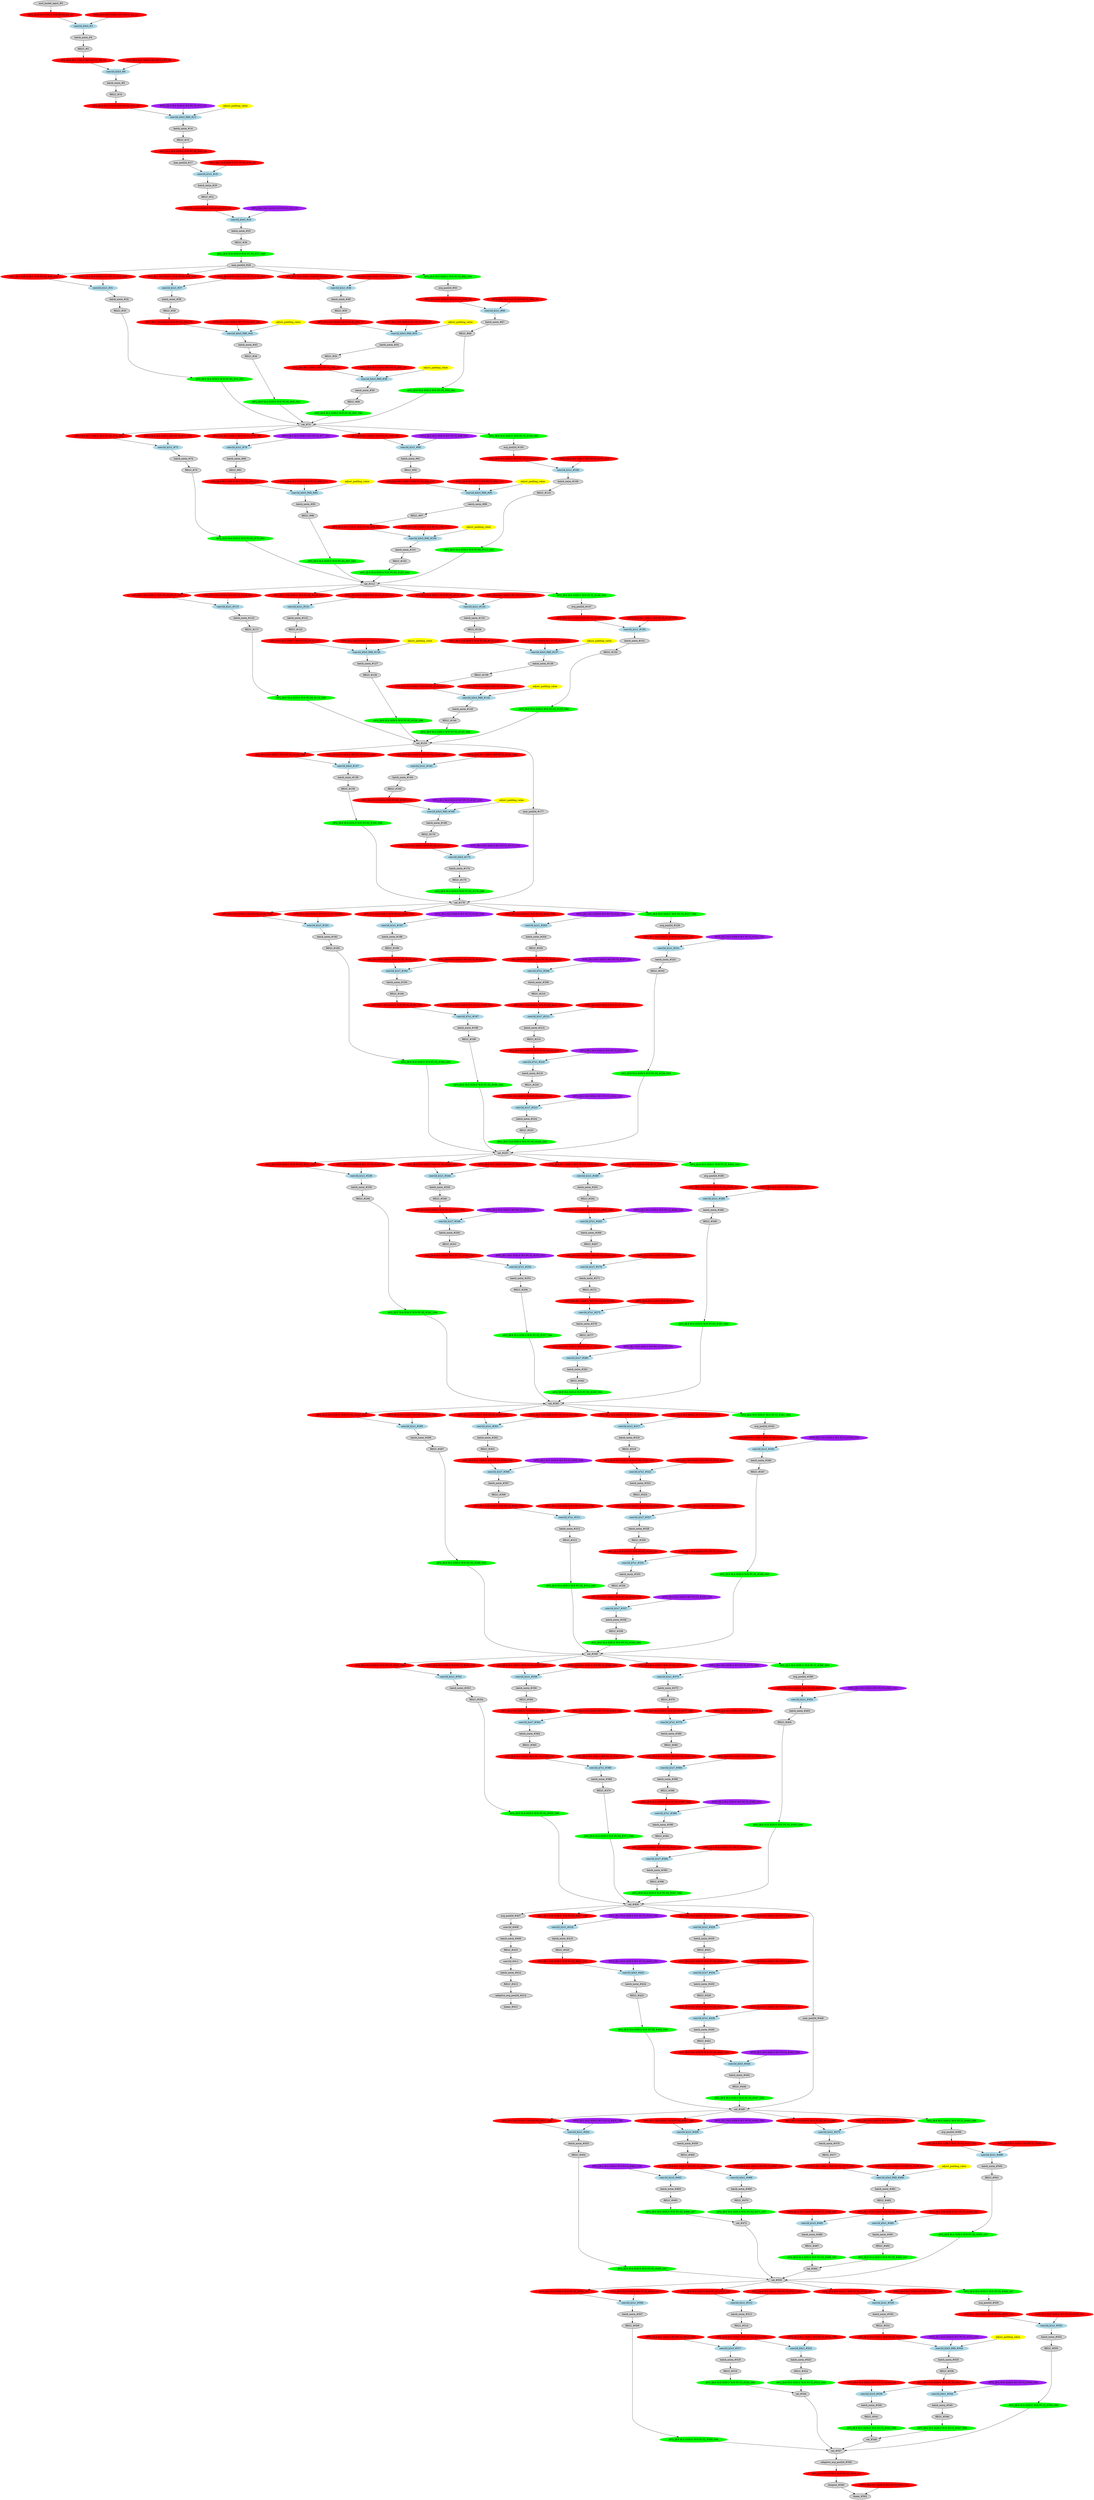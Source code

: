strict digraph  {
"0 /nncf_model_input" [id=0, label="nncf_model_input_#0", scope="", style=filled, type=nncf_model_input];
"1 SymmetricQuantizer/symmetric_quantize" [color=red, id=1, label="AFQ_[B:4 M:S SGN:S W:N PC:N]_#1_G1", scope=SymmetricQuantizer, style=filled, type=symmetric_quantize];
"2 Inception3/BasicConv2d[Conv2d_1a_3x3]/NNCFConv2d[conv]/ModuleDict[pre_ops]/UpdateWeight[0]/SymmetricQuantizer[op]/symmetric_quantize" [color=red, id=2, label="WFQ_[B:4 M:S SGN:S W:Y PC:Y]_#2_G1", scope="Inception3/BasicConv2d[Conv2d_1a_3x3]/NNCFConv2d[conv]/ModuleDict[pre_ops]/UpdateWeight[0]/SymmetricQuantizer[op]", style=filled, type=symmetric_quantize];
"3 Inception3/BasicConv2d[Conv2d_1a_3x3]/NNCFConv2d[conv]/conv2d" [color=lightblue, id=3, label="conv2d_k3x3_#3", scope="Inception3/BasicConv2d[Conv2d_1a_3x3]/NNCFConv2d[conv]", style=filled, type=conv2d];
"4 Inception3/BasicConv2d[Conv2d_1a_3x3]/BatchNorm2d[bn]/batch_norm" [id=4, label="batch_norm_#4", scope="Inception3/BasicConv2d[Conv2d_1a_3x3]/BatchNorm2d[bn]", style=filled, type=batch_norm];
"5 Inception3/BasicConv2d[Conv2d_1a_3x3]/RELU" [id=5, label="RELU_#5", scope="Inception3/BasicConv2d[Conv2d_1a_3x3]", style=filled, type=RELU];
"6 Inception3/BasicConv2d[Conv2d_1a_3x3]/SymmetricQuantizer/symmetric_quantize" [color=red, id=6, label="AFQ_[B:4 M:S SGN:U W:N PC:N]_#6_G2", scope="Inception3/BasicConv2d[Conv2d_1a_3x3]/SymmetricQuantizer", style=filled, type=symmetric_quantize];
"7 Inception3/BasicConv2d[Conv2d_2a_3x3]/NNCFConv2d[conv]/ModuleDict[pre_ops]/UpdateWeight[0]/SymmetricQuantizer[op]/symmetric_quantize" [color=red, id=7, label="WFQ_[B:4 M:S SGN:S W:Y PC:Y]_#7_G2", scope="Inception3/BasicConv2d[Conv2d_2a_3x3]/NNCFConv2d[conv]/ModuleDict[pre_ops]/UpdateWeight[0]/SymmetricQuantizer[op]", style=filled, type=symmetric_quantize];
"8 Inception3/BasicConv2d[Conv2d_2a_3x3]/NNCFConv2d[conv]/conv2d" [color=lightblue, id=8, label="conv2d_k3x3_#8", scope="Inception3/BasicConv2d[Conv2d_2a_3x3]/NNCFConv2d[conv]", style=filled, type=conv2d];
"9 Inception3/BasicConv2d[Conv2d_2a_3x3]/BatchNorm2d[bn]/batch_norm" [id=9, label="batch_norm_#9", scope="Inception3/BasicConv2d[Conv2d_2a_3x3]/BatchNorm2d[bn]", style=filled, type=batch_norm];
"10 Inception3/BasicConv2d[Conv2d_2a_3x3]/RELU" [id=10, label="RELU_#10", scope="Inception3/BasicConv2d[Conv2d_2a_3x3]", style=filled, type=RELU];
"11 Inception3/BasicConv2d[Conv2d_2a_3x3]/SymmetricQuantizer/symmetric_quantize" [color=red, id=11, label="AFQ_[B:4 M:S SGN:U W:N PC:N]_#11_G3", scope="Inception3/BasicConv2d[Conv2d_2a_3x3]/SymmetricQuantizer", style=filled, type=symmetric_quantize];
"12 Inception3/BasicConv2d[Conv2d_2b_3x3]/NNCFConv2d[conv]/ModuleDict[pre_ops]/UpdateWeight[1]/SymmetricQuantizer[op]/symmetric_quantize" [color=purple, id=12, label="WFQ_[B:2 M:S SGN:S W:Y PC:Y]_#12_G3", scope="Inception3/BasicConv2d[Conv2d_2b_3x3]/NNCFConv2d[conv]/ModuleDict[pre_ops]/UpdateWeight[1]/SymmetricQuantizer[op]", style=filled, type=symmetric_quantize];
"13 Inception3/BasicConv2d[Conv2d_2b_3x3]/NNCFConv2d[conv]/conv2d" [color=lightblue, id=13, label="conv2d_k3x3_PAD_#13", scope="Inception3/BasicConv2d[Conv2d_2b_3x3]/NNCFConv2d[conv]", style=filled, type=conv2d];
"14 Inception3/BasicConv2d[Conv2d_2b_3x3]/BatchNorm2d[bn]/batch_norm" [id=14, label="batch_norm_#14", scope="Inception3/BasicConv2d[Conv2d_2b_3x3]/BatchNorm2d[bn]", style=filled, type=batch_norm];
"15 Inception3/BasicConv2d[Conv2d_2b_3x3]/RELU" [id=15, label="RELU_#15", scope="Inception3/BasicConv2d[Conv2d_2b_3x3]", style=filled, type=RELU];
"16 Inception3/BasicConv2d[Conv2d_2b_3x3]/SymmetricQuantizer/symmetric_quantize" [color=red, id=16, label="AFQ_[B:4 M:S SGN:U W:N PC:N]_#16_G4", scope="Inception3/BasicConv2d[Conv2d_2b_3x3]/SymmetricQuantizer", style=filled, type=symmetric_quantize];
"17 Inception3/MaxPool2d[maxpool1]/max_pool2d" [id=17, label="max_pool2d_#17", scope="Inception3/MaxPool2d[maxpool1]", style=filled, type=max_pool2d];
"18 Inception3/BasicConv2d[Conv2d_3b_1x1]/NNCFConv2d[conv]/ModuleDict[pre_ops]/UpdateWeight[0]/SymmetricQuantizer[op]/symmetric_quantize" [color=red, id=18, label="WFQ_[B:4 M:S SGN:S W:Y PC:Y]_#18_G4", scope="Inception3/BasicConv2d[Conv2d_3b_1x1]/NNCFConv2d[conv]/ModuleDict[pre_ops]/UpdateWeight[0]/SymmetricQuantizer[op]", style=filled, type=symmetric_quantize];
"19 Inception3/BasicConv2d[Conv2d_3b_1x1]/NNCFConv2d[conv]/conv2d" [color=lightblue, id=19, label="conv2d_k1x1_#19", scope="Inception3/BasicConv2d[Conv2d_3b_1x1]/NNCFConv2d[conv]", style=filled, type=conv2d];
"20 Inception3/BasicConv2d[Conv2d_3b_1x1]/BatchNorm2d[bn]/batch_norm" [id=20, label="batch_norm_#20", scope="Inception3/BasicConv2d[Conv2d_3b_1x1]/BatchNorm2d[bn]", style=filled, type=batch_norm];
"21 Inception3/BasicConv2d[Conv2d_3b_1x1]/RELU" [id=21, label="RELU_#21", scope="Inception3/BasicConv2d[Conv2d_3b_1x1]", style=filled, type=RELU];
"22 Inception3/BasicConv2d[Conv2d_3b_1x1]/SymmetricQuantizer/symmetric_quantize" [color=red, id=22, label="AFQ_[B:4 M:S SGN:U W:N PC:N]_#22_G5", scope="Inception3/BasicConv2d[Conv2d_3b_1x1]/SymmetricQuantizer", style=filled, type=symmetric_quantize];
"23 Inception3/BasicConv2d[Conv2d_4a_3x3]/NNCFConv2d[conv]/ModuleDict[pre_ops]/UpdateWeight[0]/SymmetricQuantizer[op]/symmetric_quantize" [color=purple, id=23, label="WFQ_[B:2 M:S SGN:S W:Y PC:Y]_#23_G5", scope="Inception3/BasicConv2d[Conv2d_4a_3x3]/NNCFConv2d[conv]/ModuleDict[pre_ops]/UpdateWeight[0]/SymmetricQuantizer[op]", style=filled, type=symmetric_quantize];
"24 Inception3/BasicConv2d[Conv2d_4a_3x3]/NNCFConv2d[conv]/conv2d" [color=lightblue, id=24, label="conv2d_k3x3_#24", scope="Inception3/BasicConv2d[Conv2d_4a_3x3]/NNCFConv2d[conv]", style=filled, type=conv2d];
"25 Inception3/BasicConv2d[Conv2d_4a_3x3]/BatchNorm2d[bn]/batch_norm" [id=25, label="batch_norm_#25", scope="Inception3/BasicConv2d[Conv2d_4a_3x3]/BatchNorm2d[bn]", style=filled, type=batch_norm];
"26 Inception3/BasicConv2d[Conv2d_4a_3x3]/RELU" [id=26, label="RELU_#26", scope="Inception3/BasicConv2d[Conv2d_4a_3x3]", style=filled, type=RELU];
"27 Inception3/BasicConv2d[Conv2d_4a_3x3]/AsymmetricQuantizer/asymmetric_quantize" [color=green, id=27, label="AFQ_[B:8 M:A SGN:S W:N PC:N]_#27_G56", scope="Inception3/BasicConv2d[Conv2d_4a_3x3]/AsymmetricQuantizer", style=filled, type=asymmetric_quantize];
"28 Inception3/MaxPool2d[maxpool2]/max_pool2d" [id=28, label="max_pool2d_#28", scope="Inception3/MaxPool2d[maxpool2]", style=filled, type=max_pool2d];
"29 Inception3/InceptionA[Mixed_5b]/BasicConv2d[branch1x1]/NNCFConv2d[conv]/ModuleDict[pre_ops]/UpdateWeight[0]/SymmetricQuantizer[op]/symmetric_quantize" [color=red, id=29, label="WFQ_[B:4 M:S SGN:S W:Y PC:Y]_#29_G56", scope="Inception3/InceptionA[Mixed_5b]/BasicConv2d[branch1x1]/NNCFConv2d[conv]/ModuleDict[pre_ops]/UpdateWeight[0]/SymmetricQuantizer[op]", style=filled, type=symmetric_quantize];
"30 Inception3/InceptionA[Mixed_5b]/BasicConv2d[branch1x1]/NNCFConv2d[conv]/SymmetricQuantizer/symmetric_quantize" [color=red, id=30, label="AFQ_[B:4 M:S SGN:U W:N PC:N]_#30_G56", scope="Inception3/InceptionA[Mixed_5b]/BasicConv2d[branch1x1]/NNCFConv2d[conv]/SymmetricQuantizer", style=filled, type=symmetric_quantize];
"31 Inception3/InceptionA[Mixed_5b]/BasicConv2d[branch1x1]/NNCFConv2d[conv]/conv2d" [color=lightblue, id=31, label="conv2d_k1x1_#31", scope="Inception3/InceptionA[Mixed_5b]/BasicConv2d[branch1x1]/NNCFConv2d[conv]", style=filled, type=conv2d];
"32 Inception3/InceptionA[Mixed_5b]/BasicConv2d[branch1x1]/BatchNorm2d[bn]/batch_norm" [id=32, label="batch_norm_#32", scope="Inception3/InceptionA[Mixed_5b]/BasicConv2d[branch1x1]/BatchNorm2d[bn]", style=filled, type=batch_norm];
"33 Inception3/InceptionA[Mixed_5b]/BasicConv2d[branch1x1]/RELU" [id=33, label="RELU_#33", scope="Inception3/InceptionA[Mixed_5b]/BasicConv2d[branch1x1]", style=filled, type=RELU];
"34 Inception3/InceptionA[Mixed_5b]/BasicConv2d[branch1x1]/AsymmetricQuantizer/asymmetric_quantize" [color=green, id=34, label="AFQ_[B:8 M:A SGN:S W:N PC:N]_#34_G61", scope="Inception3/InceptionA[Mixed_5b]/BasicConv2d[branch1x1]/AsymmetricQuantizer", style=filled, type=asymmetric_quantize];
"35 Inception3/InceptionA[Mixed_5b]/BasicConv2d[branch5x5_1]/NNCFConv2d[conv]/ModuleDict[pre_ops]/UpdateWeight[0]/SymmetricQuantizer[op]/symmetric_quantize" [color=red, id=35, label="WFQ_[B:4 M:S SGN:S W:Y PC:Y]_#35_G56", scope="Inception3/InceptionA[Mixed_5b]/BasicConv2d[branch5x5_1]/NNCFConv2d[conv]/ModuleDict[pre_ops]/UpdateWeight[0]/SymmetricQuantizer[op]", style=filled, type=symmetric_quantize];
"36 Inception3/InceptionA[Mixed_5b]/BasicConv2d[branch5x5_1]/NNCFConv2d[conv]/SymmetricQuantizer/symmetric_quantize" [color=red, id=36, label="AFQ_[B:4 M:S SGN:U W:N PC:N]_#36_G56", scope="Inception3/InceptionA[Mixed_5b]/BasicConv2d[branch5x5_1]/NNCFConv2d[conv]/SymmetricQuantizer", style=filled, type=symmetric_quantize];
"37 Inception3/InceptionA[Mixed_5b]/BasicConv2d[branch5x5_1]/NNCFConv2d[conv]/conv2d" [color=lightblue, id=37, label="conv2d_k1x1_#37", scope="Inception3/InceptionA[Mixed_5b]/BasicConv2d[branch5x5_1]/NNCFConv2d[conv]", style=filled, type=conv2d];
"38 Inception3/InceptionA[Mixed_5b]/BasicConv2d[branch5x5_1]/BatchNorm2d[bn]/batch_norm" [id=38, label="batch_norm_#38", scope="Inception3/InceptionA[Mixed_5b]/BasicConv2d[branch5x5_1]/BatchNorm2d[bn]", style=filled, type=batch_norm];
"39 Inception3/InceptionA[Mixed_5b]/BasicConv2d[branch5x5_1]/RELU" [id=39, label="RELU_#39", scope="Inception3/InceptionA[Mixed_5b]/BasicConv2d[branch5x5_1]", style=filled, type=RELU];
"40 Inception3/InceptionA[Mixed_5b]/BasicConv2d[branch5x5_1]/SymmetricQuantizer/symmetric_quantize" [color=red, id=40, label="AFQ_[B:4 M:S SGN:U W:N PC:N]_#40_G9", scope="Inception3/InceptionA[Mixed_5b]/BasicConv2d[branch5x5_1]/SymmetricQuantizer", style=filled, type=symmetric_quantize];
"41 Inception3/InceptionA[Mixed_5b]/BasicConv2d[branch5x5_2]/NNCFConv2d[conv]/ModuleDict[pre_ops]/UpdateWeight[1]/SymmetricQuantizer[op]/symmetric_quantize" [color=red, id=41, label="WFQ_[B:4 M:S SGN:S W:Y PC:Y]_#41_G9", scope="Inception3/InceptionA[Mixed_5b]/BasicConv2d[branch5x5_2]/NNCFConv2d[conv]/ModuleDict[pre_ops]/UpdateWeight[1]/SymmetricQuantizer[op]", style=filled, type=symmetric_quantize];
"42 Inception3/InceptionA[Mixed_5b]/BasicConv2d[branch5x5_2]/NNCFConv2d[conv]/conv2d" [color=lightblue, id=42, label="conv2d_k5x5_PAD_#42", scope="Inception3/InceptionA[Mixed_5b]/BasicConv2d[branch5x5_2]/NNCFConv2d[conv]", style=filled, type=conv2d];
"43 Inception3/InceptionA[Mixed_5b]/BasicConv2d[branch5x5_2]/BatchNorm2d[bn]/batch_norm" [id=43, label="batch_norm_#43", scope="Inception3/InceptionA[Mixed_5b]/BasicConv2d[branch5x5_2]/BatchNorm2d[bn]", style=filled, type=batch_norm];
"44 Inception3/InceptionA[Mixed_5b]/BasicConv2d[branch5x5_2]/RELU" [id=44, label="RELU_#44", scope="Inception3/InceptionA[Mixed_5b]/BasicConv2d[branch5x5_2]", style=filled, type=RELU];
"45 Inception3/InceptionA[Mixed_5b]/BasicConv2d[branch5x5_2]/AsymmetricQuantizer/asymmetric_quantize" [color=green, id=45, label="AFQ_[B:8 M:A SGN:S W:N PC:N]_#45_G61", scope="Inception3/InceptionA[Mixed_5b]/BasicConv2d[branch5x5_2]/AsymmetricQuantizer", style=filled, type=asymmetric_quantize];
"46 Inception3/InceptionA[Mixed_5b]/BasicConv2d[branch3x3dbl_1]/NNCFConv2d[conv]/ModuleDict[pre_ops]/UpdateWeight[0]/SymmetricQuantizer[op]/symmetric_quantize" [color=red, id=46, label="WFQ_[B:4 M:S SGN:S W:Y PC:Y]_#46_G56", scope="Inception3/InceptionA[Mixed_5b]/BasicConv2d[branch3x3dbl_1]/NNCFConv2d[conv]/ModuleDict[pre_ops]/UpdateWeight[0]/SymmetricQuantizer[op]", style=filled, type=symmetric_quantize];
"47 Inception3/InceptionA[Mixed_5b]/BasicConv2d[branch3x3dbl_1]/NNCFConv2d[conv]/SymmetricQuantizer/symmetric_quantize" [color=red, id=47, label="AFQ_[B:4 M:S SGN:U W:N PC:N]_#47_G56", scope="Inception3/InceptionA[Mixed_5b]/BasicConv2d[branch3x3dbl_1]/NNCFConv2d[conv]/SymmetricQuantizer", style=filled, type=symmetric_quantize];
"48 Inception3/InceptionA[Mixed_5b]/BasicConv2d[branch3x3dbl_1]/NNCFConv2d[conv]/conv2d" [color=lightblue, id=48, label="conv2d_k1x1_#48", scope="Inception3/InceptionA[Mixed_5b]/BasicConv2d[branch3x3dbl_1]/NNCFConv2d[conv]", style=filled, type=conv2d];
"49 Inception3/InceptionA[Mixed_5b]/BasicConv2d[branch3x3dbl_1]/BatchNorm2d[bn]/batch_norm" [id=49, label="batch_norm_#49", scope="Inception3/InceptionA[Mixed_5b]/BasicConv2d[branch3x3dbl_1]/BatchNorm2d[bn]", style=filled, type=batch_norm];
"50 Inception3/InceptionA[Mixed_5b]/BasicConv2d[branch3x3dbl_1]/RELU" [id=50, label="RELU_#50", scope="Inception3/InceptionA[Mixed_5b]/BasicConv2d[branch3x3dbl_1]", style=filled, type=RELU];
"51 Inception3/InceptionA[Mixed_5b]/BasicConv2d[branch3x3dbl_1]/SymmetricQuantizer/symmetric_quantize" [color=red, id=51, label="AFQ_[B:4 M:S SGN:U W:N PC:N]_#51_G7", scope="Inception3/InceptionA[Mixed_5b]/BasicConv2d[branch3x3dbl_1]/SymmetricQuantizer", style=filled, type=symmetric_quantize];
"52 Inception3/InceptionA[Mixed_5b]/BasicConv2d[branch3x3dbl_2]/NNCFConv2d[conv]/ModuleDict[pre_ops]/UpdateWeight[1]/SymmetricQuantizer[op]/symmetric_quantize" [color=red, id=52, label="WFQ_[B:4 M:S SGN:S W:Y PC:Y]_#52_G7", scope="Inception3/InceptionA[Mixed_5b]/BasicConv2d[branch3x3dbl_2]/NNCFConv2d[conv]/ModuleDict[pre_ops]/UpdateWeight[1]/SymmetricQuantizer[op]", style=filled, type=symmetric_quantize];
"53 Inception3/InceptionA[Mixed_5b]/BasicConv2d[branch3x3dbl_2]/NNCFConv2d[conv]/conv2d" [color=lightblue, id=53, label="conv2d_k3x3_PAD_#53", scope="Inception3/InceptionA[Mixed_5b]/BasicConv2d[branch3x3dbl_2]/NNCFConv2d[conv]", style=filled, type=conv2d];
"54 Inception3/InceptionA[Mixed_5b]/BasicConv2d[branch3x3dbl_2]/BatchNorm2d[bn]/batch_norm" [id=54, label="batch_norm_#54", scope="Inception3/InceptionA[Mixed_5b]/BasicConv2d[branch3x3dbl_2]/BatchNorm2d[bn]", style=filled, type=batch_norm];
"55 Inception3/InceptionA[Mixed_5b]/BasicConv2d[branch3x3dbl_2]/RELU" [id=55, label="RELU_#55", scope="Inception3/InceptionA[Mixed_5b]/BasicConv2d[branch3x3dbl_2]", style=filled, type=RELU];
"56 Inception3/InceptionA[Mixed_5b]/BasicConv2d[branch3x3dbl_2]/SymmetricQuantizer/symmetric_quantize" [color=red, id=56, label="AFQ_[B:4 M:S SGN:U W:N PC:N]_#56_G8", scope="Inception3/InceptionA[Mixed_5b]/BasicConv2d[branch3x3dbl_2]/SymmetricQuantizer", style=filled, type=symmetric_quantize];
"57 Inception3/InceptionA[Mixed_5b]/BasicConv2d[branch3x3dbl_3]/NNCFConv2d[conv]/ModuleDict[pre_ops]/UpdateWeight[1]/SymmetricQuantizer[op]/symmetric_quantize" [color=red, id=57, label="WFQ_[B:4 M:S SGN:S W:Y PC:Y]_#57_G8", scope="Inception3/InceptionA[Mixed_5b]/BasicConv2d[branch3x3dbl_3]/NNCFConv2d[conv]/ModuleDict[pre_ops]/UpdateWeight[1]/SymmetricQuantizer[op]", style=filled, type=symmetric_quantize];
"58 Inception3/InceptionA[Mixed_5b]/BasicConv2d[branch3x3dbl_3]/NNCFConv2d[conv]/conv2d" [color=lightblue, id=58, label="conv2d_k3x3_PAD_#58", scope="Inception3/InceptionA[Mixed_5b]/BasicConv2d[branch3x3dbl_3]/NNCFConv2d[conv]", style=filled, type=conv2d];
"59 Inception3/InceptionA[Mixed_5b]/BasicConv2d[branch3x3dbl_3]/BatchNorm2d[bn]/batch_norm" [id=59, label="batch_norm_#59", scope="Inception3/InceptionA[Mixed_5b]/BasicConv2d[branch3x3dbl_3]/BatchNorm2d[bn]", style=filled, type=batch_norm];
"60 Inception3/InceptionA[Mixed_5b]/BasicConv2d[branch3x3dbl_3]/RELU" [id=60, label="RELU_#60", scope="Inception3/InceptionA[Mixed_5b]/BasicConv2d[branch3x3dbl_3]", style=filled, type=RELU];
"61 Inception3/InceptionA[Mixed_5b]/BasicConv2d[branch3x3dbl_3]/AsymmetricQuantizer/asymmetric_quantize" [color=green, id=61, label="AFQ_[B:8 M:A SGN:S W:N PC:N]_#61_G61", scope="Inception3/InceptionA[Mixed_5b]/BasicConv2d[branch3x3dbl_3]/AsymmetricQuantizer", style=filled, type=asymmetric_quantize];
"62 Inception3/InceptionA[Mixed_5b]/SymmetricQuantizer/symmetric_quantize" [color=green, id=62, label="AFQ_[B:8 M:S SGN:U W:N PC:Y]_#62_G56", scope="Inception3/InceptionA[Mixed_5b]/SymmetricQuantizer", style=filled, type=symmetric_quantize];
"63 Inception3/InceptionA[Mixed_5b]/avg_pool2d" [id=63, label="avg_pool2d_#63", scope="Inception3/InceptionA[Mixed_5b]", style=filled, type=avg_pool2d];
"64 Inception3/InceptionA[Mixed_5b]/SymmetricQuantizer/symmetric_quantize" [color=red, id=64, label="AFQ_[B:4 M:S SGN:U W:N PC:N]_#64_G6", scope="Inception3/InceptionA[Mixed_5b]/SymmetricQuantizer", style=filled, type=symmetric_quantize];
"65 Inception3/InceptionA[Mixed_5b]/BasicConv2d[branch_pool]/NNCFConv2d[conv]/ModuleDict[pre_ops]/UpdateWeight[0]/SymmetricQuantizer[op]/symmetric_quantize" [color=red, id=65, label="WFQ_[B:4 M:S SGN:S W:Y PC:Y]_#65_G6", scope="Inception3/InceptionA[Mixed_5b]/BasicConv2d[branch_pool]/NNCFConv2d[conv]/ModuleDict[pre_ops]/UpdateWeight[0]/SymmetricQuantizer[op]", style=filled, type=symmetric_quantize];
"66 Inception3/InceptionA[Mixed_5b]/BasicConv2d[branch_pool]/NNCFConv2d[conv]/conv2d" [color=lightblue, id=66, label="conv2d_k1x1_#66", scope="Inception3/InceptionA[Mixed_5b]/BasicConv2d[branch_pool]/NNCFConv2d[conv]", style=filled, type=conv2d];
"67 Inception3/InceptionA[Mixed_5b]/BasicConv2d[branch_pool]/BatchNorm2d[bn]/batch_norm" [id=67, label="batch_norm_#67", scope="Inception3/InceptionA[Mixed_5b]/BasicConv2d[branch_pool]/BatchNorm2d[bn]", style=filled, type=batch_norm];
"68 Inception3/InceptionA[Mixed_5b]/BasicConv2d[branch_pool]/RELU" [id=68, label="RELU_#68", scope="Inception3/InceptionA[Mixed_5b]/BasicConv2d[branch_pool]", style=filled, type=RELU];
"69 Inception3/InceptionA[Mixed_5b]/BasicConv2d[branch_pool]/AsymmetricQuantizer/asymmetric_quantize" [color=green, id=69, label="AFQ_[B:8 M:A SGN:S W:N PC:N]_#69_G61", scope="Inception3/InceptionA[Mixed_5b]/BasicConv2d[branch_pool]/AsymmetricQuantizer", style=filled, type=asymmetric_quantize];
"70 Inception3/InceptionA[Mixed_5b]/cat" [id=70, label="cat_#70", scope="Inception3/InceptionA[Mixed_5b]", style=filled, type=cat];
"71 Inception3/InceptionA[Mixed_5c]/BasicConv2d[branch1x1]/NNCFConv2d[conv]/ModuleDict[pre_ops]/UpdateWeight[0]/SymmetricQuantizer[op]/symmetric_quantize" [color=red, id=71, label="WFQ_[B:4 M:S SGN:S W:Y PC:Y]_#71_G61", scope="Inception3/InceptionA[Mixed_5c]/BasicConv2d[branch1x1]/NNCFConv2d[conv]/ModuleDict[pre_ops]/UpdateWeight[0]/SymmetricQuantizer[op]", style=filled, type=symmetric_quantize];
"72 Inception3/InceptionA[Mixed_5c]/BasicConv2d[branch1x1]/NNCFConv2d[conv]/SymmetricQuantizer/symmetric_quantize" [color=red, id=72, label="AFQ_[B:4 M:S SGN:U W:N PC:N]_#72_G61", scope="Inception3/InceptionA[Mixed_5c]/BasicConv2d[branch1x1]/NNCFConv2d[conv]/SymmetricQuantizer", style=filled, type=symmetric_quantize];
"73 Inception3/InceptionA[Mixed_5c]/BasicConv2d[branch1x1]/NNCFConv2d[conv]/conv2d" [color=lightblue, id=73, label="conv2d_k1x1_#73", scope="Inception3/InceptionA[Mixed_5c]/BasicConv2d[branch1x1]/NNCFConv2d[conv]", style=filled, type=conv2d];
"74 Inception3/InceptionA[Mixed_5c]/BasicConv2d[branch1x1]/BatchNorm2d[bn]/batch_norm" [id=74, label="batch_norm_#74", scope="Inception3/InceptionA[Mixed_5c]/BasicConv2d[branch1x1]/BatchNorm2d[bn]", style=filled, type=batch_norm];
"75 Inception3/InceptionA[Mixed_5c]/BasicConv2d[branch1x1]/RELU" [id=75, label="RELU_#75", scope="Inception3/InceptionA[Mixed_5c]/BasicConv2d[branch1x1]", style=filled, type=RELU];
"76 Inception3/InceptionA[Mixed_5c]/BasicConv2d[branch1x1]/AsymmetricQuantizer/asymmetric_quantize" [color=green, id=76, label="AFQ_[B:8 M:A SGN:S W:N PC:N]_#76_G62", scope="Inception3/InceptionA[Mixed_5c]/BasicConv2d[branch1x1]/AsymmetricQuantizer", style=filled, type=asymmetric_quantize];
"77 Inception3/InceptionA[Mixed_5c]/BasicConv2d[branch5x5_1]/NNCFConv2d[conv]/ModuleDict[pre_ops]/UpdateWeight[0]/SymmetricQuantizer[op]/symmetric_quantize" [color=purple, id=77, label="WFQ_[B:2 M:S SGN:S W:Y PC:Y]_#77_G61", scope="Inception3/InceptionA[Mixed_5c]/BasicConv2d[branch5x5_1]/NNCFConv2d[conv]/ModuleDict[pre_ops]/UpdateWeight[0]/SymmetricQuantizer[op]", style=filled, type=symmetric_quantize];
"78 Inception3/InceptionA[Mixed_5c]/BasicConv2d[branch5x5_1]/NNCFConv2d[conv]/SymmetricQuantizer/symmetric_quantize" [color=red, id=78, label="AFQ_[B:4 M:S SGN:U W:N PC:N]_#78_G61", scope="Inception3/InceptionA[Mixed_5c]/BasicConv2d[branch5x5_1]/NNCFConv2d[conv]/SymmetricQuantizer", style=filled, type=symmetric_quantize];
"79 Inception3/InceptionA[Mixed_5c]/BasicConv2d[branch5x5_1]/NNCFConv2d[conv]/conv2d" [color=lightblue, id=79, label="conv2d_k1x1_#79", scope="Inception3/InceptionA[Mixed_5c]/BasicConv2d[branch5x5_1]/NNCFConv2d[conv]", style=filled, type=conv2d];
"80 Inception3/InceptionA[Mixed_5c]/BasicConv2d[branch5x5_1]/BatchNorm2d[bn]/batch_norm" [id=80, label="batch_norm_#80", scope="Inception3/InceptionA[Mixed_5c]/BasicConv2d[branch5x5_1]/BatchNorm2d[bn]", style=filled, type=batch_norm];
"81 Inception3/InceptionA[Mixed_5c]/BasicConv2d[branch5x5_1]/RELU" [id=81, label="RELU_#81", scope="Inception3/InceptionA[Mixed_5c]/BasicConv2d[branch5x5_1]", style=filled, type=RELU];
"82 Inception3/InceptionA[Mixed_5c]/BasicConv2d[branch5x5_1]/SymmetricQuantizer/symmetric_quantize" [color=red, id=82, label="AFQ_[B:4 M:S SGN:U W:N PC:N]_#82_G13", scope="Inception3/InceptionA[Mixed_5c]/BasicConv2d[branch5x5_1]/SymmetricQuantizer", style=filled, type=symmetric_quantize];
"83 Inception3/InceptionA[Mixed_5c]/BasicConv2d[branch5x5_2]/NNCFConv2d[conv]/ModuleDict[pre_ops]/UpdateWeight[1]/SymmetricQuantizer[op]/symmetric_quantize" [color=red, id=83, label="WFQ_[B:4 M:S SGN:S W:Y PC:Y]_#83_G13", scope="Inception3/InceptionA[Mixed_5c]/BasicConv2d[branch5x5_2]/NNCFConv2d[conv]/ModuleDict[pre_ops]/UpdateWeight[1]/SymmetricQuantizer[op]", style=filled, type=symmetric_quantize];
"84 Inception3/InceptionA[Mixed_5c]/BasicConv2d[branch5x5_2]/NNCFConv2d[conv]/conv2d" [color=lightblue, id=84, label="conv2d_k5x5_PAD_#84", scope="Inception3/InceptionA[Mixed_5c]/BasicConv2d[branch5x5_2]/NNCFConv2d[conv]", style=filled, type=conv2d];
"85 Inception3/InceptionA[Mixed_5c]/BasicConv2d[branch5x5_2]/BatchNorm2d[bn]/batch_norm" [id=85, label="batch_norm_#85", scope="Inception3/InceptionA[Mixed_5c]/BasicConv2d[branch5x5_2]/BatchNorm2d[bn]", style=filled, type=batch_norm];
"86 Inception3/InceptionA[Mixed_5c]/BasicConv2d[branch5x5_2]/RELU" [id=86, label="RELU_#86", scope="Inception3/InceptionA[Mixed_5c]/BasicConv2d[branch5x5_2]", style=filled, type=RELU];
"87 Inception3/InceptionA[Mixed_5c]/BasicConv2d[branch5x5_2]/AsymmetricQuantizer/asymmetric_quantize" [color=green, id=87, label="AFQ_[B:8 M:A SGN:S W:N PC:N]_#87_G62", scope="Inception3/InceptionA[Mixed_5c]/BasicConv2d[branch5x5_2]/AsymmetricQuantizer", style=filled, type=asymmetric_quantize];
"88 Inception3/InceptionA[Mixed_5c]/BasicConv2d[branch3x3dbl_1]/NNCFConv2d[conv]/ModuleDict[pre_ops]/UpdateWeight[0]/SymmetricQuantizer[op]/symmetric_quantize" [color=purple, id=88, label="WFQ_[B:2 M:S SGN:S W:Y PC:Y]_#88_G61", scope="Inception3/InceptionA[Mixed_5c]/BasicConv2d[branch3x3dbl_1]/NNCFConv2d[conv]/ModuleDict[pre_ops]/UpdateWeight[0]/SymmetricQuantizer[op]", style=filled, type=symmetric_quantize];
"89 Inception3/InceptionA[Mixed_5c]/BasicConv2d[branch3x3dbl_1]/NNCFConv2d[conv]/SymmetricQuantizer/symmetric_quantize" [color=red, id=89, label="AFQ_[B:4 M:S SGN:U W:N PC:N]_#89_G61", scope="Inception3/InceptionA[Mixed_5c]/BasicConv2d[branch3x3dbl_1]/NNCFConv2d[conv]/SymmetricQuantizer", style=filled, type=symmetric_quantize];
"90 Inception3/InceptionA[Mixed_5c]/BasicConv2d[branch3x3dbl_1]/NNCFConv2d[conv]/conv2d" [color=lightblue, id=90, label="conv2d_k1x1_#90", scope="Inception3/InceptionA[Mixed_5c]/BasicConv2d[branch3x3dbl_1]/NNCFConv2d[conv]", style=filled, type=conv2d];
"91 Inception3/InceptionA[Mixed_5c]/BasicConv2d[branch3x3dbl_1]/BatchNorm2d[bn]/batch_norm" [id=91, label="batch_norm_#91", scope="Inception3/InceptionA[Mixed_5c]/BasicConv2d[branch3x3dbl_1]/BatchNorm2d[bn]", style=filled, type=batch_norm];
"92 Inception3/InceptionA[Mixed_5c]/BasicConv2d[branch3x3dbl_1]/RELU" [id=92, label="RELU_#92", scope="Inception3/InceptionA[Mixed_5c]/BasicConv2d[branch3x3dbl_1]", style=filled, type=RELU];
"93 Inception3/InceptionA[Mixed_5c]/BasicConv2d[branch3x3dbl_1]/SymmetricQuantizer/symmetric_quantize" [color=red, id=93, label="AFQ_[B:4 M:S SGN:U W:N PC:N]_#93_G11", scope="Inception3/InceptionA[Mixed_5c]/BasicConv2d[branch3x3dbl_1]/SymmetricQuantizer", style=filled, type=symmetric_quantize];
"94 Inception3/InceptionA[Mixed_5c]/BasicConv2d[branch3x3dbl_2]/NNCFConv2d[conv]/ModuleDict[pre_ops]/UpdateWeight[1]/SymmetricQuantizer[op]/symmetric_quantize" [color=red, id=94, label="WFQ_[B:4 M:S SGN:S W:Y PC:Y]_#94_G11", scope="Inception3/InceptionA[Mixed_5c]/BasicConv2d[branch3x3dbl_2]/NNCFConv2d[conv]/ModuleDict[pre_ops]/UpdateWeight[1]/SymmetricQuantizer[op]", style=filled, type=symmetric_quantize];
"95 Inception3/InceptionA[Mixed_5c]/BasicConv2d[branch3x3dbl_2]/NNCFConv2d[conv]/conv2d" [color=lightblue, id=95, label="conv2d_k3x3_PAD_#95", scope="Inception3/InceptionA[Mixed_5c]/BasicConv2d[branch3x3dbl_2]/NNCFConv2d[conv]", style=filled, type=conv2d];
"96 Inception3/InceptionA[Mixed_5c]/BasicConv2d[branch3x3dbl_2]/BatchNorm2d[bn]/batch_norm" [id=96, label="batch_norm_#96", scope="Inception3/InceptionA[Mixed_5c]/BasicConv2d[branch3x3dbl_2]/BatchNorm2d[bn]", style=filled, type=batch_norm];
"97 Inception3/InceptionA[Mixed_5c]/BasicConv2d[branch3x3dbl_2]/RELU" [id=97, label="RELU_#97", scope="Inception3/InceptionA[Mixed_5c]/BasicConv2d[branch3x3dbl_2]", style=filled, type=RELU];
"98 Inception3/InceptionA[Mixed_5c]/BasicConv2d[branch3x3dbl_2]/SymmetricQuantizer/symmetric_quantize" [color=red, id=98, label="AFQ_[B:4 M:S SGN:U W:N PC:N]_#98_G12", scope="Inception3/InceptionA[Mixed_5c]/BasicConv2d[branch3x3dbl_2]/SymmetricQuantizer", style=filled, type=symmetric_quantize];
"99 Inception3/InceptionA[Mixed_5c]/BasicConv2d[branch3x3dbl_3]/NNCFConv2d[conv]/ModuleDict[pre_ops]/UpdateWeight[1]/SymmetricQuantizer[op]/symmetric_quantize" [color=red, id=99, label="WFQ_[B:4 M:S SGN:S W:Y PC:Y]_#99_G12", scope="Inception3/InceptionA[Mixed_5c]/BasicConv2d[branch3x3dbl_3]/NNCFConv2d[conv]/ModuleDict[pre_ops]/UpdateWeight[1]/SymmetricQuantizer[op]", style=filled, type=symmetric_quantize];
"100 Inception3/InceptionA[Mixed_5c]/BasicConv2d[branch3x3dbl_3]/NNCFConv2d[conv]/conv2d" [color=lightblue, id=100, label="conv2d_k3x3_PAD_#100", scope="Inception3/InceptionA[Mixed_5c]/BasicConv2d[branch3x3dbl_3]/NNCFConv2d[conv]", style=filled, type=conv2d];
"101 Inception3/InceptionA[Mixed_5c]/BasicConv2d[branch3x3dbl_3]/BatchNorm2d[bn]/batch_norm" [id=101, label="batch_norm_#101", scope="Inception3/InceptionA[Mixed_5c]/BasicConv2d[branch3x3dbl_3]/BatchNorm2d[bn]", style=filled, type=batch_norm];
"102 Inception3/InceptionA[Mixed_5c]/BasicConv2d[branch3x3dbl_3]/RELU" [id=102, label="RELU_#102", scope="Inception3/InceptionA[Mixed_5c]/BasicConv2d[branch3x3dbl_3]", style=filled, type=RELU];
"103 Inception3/InceptionA[Mixed_5c]/BasicConv2d[branch3x3dbl_3]/AsymmetricQuantizer/asymmetric_quantize" [color=green, id=103, label="AFQ_[B:8 M:A SGN:S W:N PC:N]_#103_G62", scope="Inception3/InceptionA[Mixed_5c]/BasicConv2d[branch3x3dbl_3]/AsymmetricQuantizer", style=filled, type=asymmetric_quantize];
"104 Inception3/InceptionA[Mixed_5c]/SymmetricQuantizer/symmetric_quantize" [color=green, id=104, label="AFQ_[B:8 M:S SGN:U W:N PC:Y]_#104_G61", scope="Inception3/InceptionA[Mixed_5c]/SymmetricQuantizer", style=filled, type=symmetric_quantize];
"105 Inception3/InceptionA[Mixed_5c]/avg_pool2d" [id=105, label="avg_pool2d_#105", scope="Inception3/InceptionA[Mixed_5c]", style=filled, type=avg_pool2d];
"106 Inception3/InceptionA[Mixed_5c]/SymmetricQuantizer/symmetric_quantize" [color=red, id=106, label="AFQ_[B:4 M:S SGN:U W:N PC:N]_#106_G10", scope="Inception3/InceptionA[Mixed_5c]/SymmetricQuantizer", style=filled, type=symmetric_quantize];
"107 Inception3/InceptionA[Mixed_5c]/BasicConv2d[branch_pool]/NNCFConv2d[conv]/ModuleDict[pre_ops]/UpdateWeight[0]/SymmetricQuantizer[op]/symmetric_quantize" [color=red, id=107, label="WFQ_[B:4 M:S SGN:S W:Y PC:Y]_#107_G10", scope="Inception3/InceptionA[Mixed_5c]/BasicConv2d[branch_pool]/NNCFConv2d[conv]/ModuleDict[pre_ops]/UpdateWeight[0]/SymmetricQuantizer[op]", style=filled, type=symmetric_quantize];
"108 Inception3/InceptionA[Mixed_5c]/BasicConv2d[branch_pool]/NNCFConv2d[conv]/conv2d" [color=lightblue, id=108, label="conv2d_k1x1_#108", scope="Inception3/InceptionA[Mixed_5c]/BasicConv2d[branch_pool]/NNCFConv2d[conv]", style=filled, type=conv2d];
"109 Inception3/InceptionA[Mixed_5c]/BasicConv2d[branch_pool]/BatchNorm2d[bn]/batch_norm" [id=109, label="batch_norm_#109", scope="Inception3/InceptionA[Mixed_5c]/BasicConv2d[branch_pool]/BatchNorm2d[bn]", style=filled, type=batch_norm];
"110 Inception3/InceptionA[Mixed_5c]/BasicConv2d[branch_pool]/RELU" [id=110, label="RELU_#110", scope="Inception3/InceptionA[Mixed_5c]/BasicConv2d[branch_pool]", style=filled, type=RELU];
"111 Inception3/InceptionA[Mixed_5c]/BasicConv2d[branch_pool]/AsymmetricQuantizer/asymmetric_quantize" [color=green, id=111, label="AFQ_[B:8 M:A SGN:S W:N PC:N]_#111_G62", scope="Inception3/InceptionA[Mixed_5c]/BasicConv2d[branch_pool]/AsymmetricQuantizer", style=filled, type=asymmetric_quantize];
"112 Inception3/InceptionA[Mixed_5c]/cat" [id=112, label="cat_#112", scope="Inception3/InceptionA[Mixed_5c]", style=filled, type=cat];
"113 Inception3/InceptionA[Mixed_5d]/BasicConv2d[branch1x1]/NNCFConv2d[conv]/ModuleDict[pre_ops]/UpdateWeight[0]/SymmetricQuantizer[op]/symmetric_quantize" [color=red, id=113, label="WFQ_[B:4 M:S SGN:S W:Y PC:Y]_#113_G62", scope="Inception3/InceptionA[Mixed_5d]/BasicConv2d[branch1x1]/NNCFConv2d[conv]/ModuleDict[pre_ops]/UpdateWeight[0]/SymmetricQuantizer[op]", style=filled, type=symmetric_quantize];
"114 Inception3/InceptionA[Mixed_5d]/BasicConv2d[branch1x1]/NNCFConv2d[conv]/SymmetricQuantizer/symmetric_quantize" [color=red, id=114, label="AFQ_[B:4 M:S SGN:U W:N PC:N]_#114_G62", scope="Inception3/InceptionA[Mixed_5d]/BasicConv2d[branch1x1]/NNCFConv2d[conv]/SymmetricQuantizer", style=filled, type=symmetric_quantize];
"115 Inception3/InceptionA[Mixed_5d]/BasicConv2d[branch1x1]/NNCFConv2d[conv]/conv2d" [color=lightblue, id=115, label="conv2d_k1x1_#115", scope="Inception3/InceptionA[Mixed_5d]/BasicConv2d[branch1x1]/NNCFConv2d[conv]", style=filled, type=conv2d];
"116 Inception3/InceptionA[Mixed_5d]/BasicConv2d[branch1x1]/BatchNorm2d[bn]/batch_norm" [id=116, label="batch_norm_#116", scope="Inception3/InceptionA[Mixed_5d]/BasicConv2d[branch1x1]/BatchNorm2d[bn]", style=filled, type=batch_norm];
"117 Inception3/InceptionA[Mixed_5d]/BasicConv2d[branch1x1]/RELU" [id=117, label="RELU_#117", scope="Inception3/InceptionA[Mixed_5d]/BasicConv2d[branch1x1]", style=filled, type=RELU];
"118 Inception3/InceptionA[Mixed_5d]/BasicConv2d[branch1x1]/AsymmetricQuantizer/asymmetric_quantize" [color=green, id=118, label="AFQ_[B:8 M:A SGN:S W:N PC:N]_#118_G68", scope="Inception3/InceptionA[Mixed_5d]/BasicConv2d[branch1x1]/AsymmetricQuantizer", style=filled, type=asymmetric_quantize];
"119 Inception3/InceptionA[Mixed_5d]/BasicConv2d[branch5x5_1]/NNCFConv2d[conv]/ModuleDict[pre_ops]/UpdateWeight[0]/SymmetricQuantizer[op]/symmetric_quantize" [color=red, id=119, label="WFQ_[B:4 M:S SGN:S W:Y PC:Y]_#119_G62", scope="Inception3/InceptionA[Mixed_5d]/BasicConv2d[branch5x5_1]/NNCFConv2d[conv]/ModuleDict[pre_ops]/UpdateWeight[0]/SymmetricQuantizer[op]", style=filled, type=symmetric_quantize];
"120 Inception3/InceptionA[Mixed_5d]/BasicConv2d[branch5x5_1]/NNCFConv2d[conv]/SymmetricQuantizer/symmetric_quantize" [color=red, id=120, label="AFQ_[B:4 M:S SGN:U W:N PC:N]_#120_G62", scope="Inception3/InceptionA[Mixed_5d]/BasicConv2d[branch5x5_1]/NNCFConv2d[conv]/SymmetricQuantizer", style=filled, type=symmetric_quantize];
"121 Inception3/InceptionA[Mixed_5d]/BasicConv2d[branch5x5_1]/NNCFConv2d[conv]/conv2d" [color=lightblue, id=121, label="conv2d_k1x1_#121", scope="Inception3/InceptionA[Mixed_5d]/BasicConv2d[branch5x5_1]/NNCFConv2d[conv]", style=filled, type=conv2d];
"122 Inception3/InceptionA[Mixed_5d]/BasicConv2d[branch5x5_1]/BatchNorm2d[bn]/batch_norm" [id=122, label="batch_norm_#122", scope="Inception3/InceptionA[Mixed_5d]/BasicConv2d[branch5x5_1]/BatchNorm2d[bn]", style=filled, type=batch_norm];
"123 Inception3/InceptionA[Mixed_5d]/BasicConv2d[branch5x5_1]/RELU" [id=123, label="RELU_#123", scope="Inception3/InceptionA[Mixed_5d]/BasicConv2d[branch5x5_1]", style=filled, type=RELU];
"124 Inception3/InceptionA[Mixed_5d]/BasicConv2d[branch5x5_1]/SymmetricQuantizer/symmetric_quantize" [color=red, id=124, label="AFQ_[B:4 M:S SGN:U W:N PC:N]_#124_G17", scope="Inception3/InceptionA[Mixed_5d]/BasicConv2d[branch5x5_1]/SymmetricQuantizer", style=filled, type=symmetric_quantize];
"125 Inception3/InceptionA[Mixed_5d]/BasicConv2d[branch5x5_2]/NNCFConv2d[conv]/ModuleDict[pre_ops]/UpdateWeight[1]/SymmetricQuantizer[op]/symmetric_quantize" [color=red, id=125, label="WFQ_[B:4 M:S SGN:S W:Y PC:Y]_#125_G17", scope="Inception3/InceptionA[Mixed_5d]/BasicConv2d[branch5x5_2]/NNCFConv2d[conv]/ModuleDict[pre_ops]/UpdateWeight[1]/SymmetricQuantizer[op]", style=filled, type=symmetric_quantize];
"126 Inception3/InceptionA[Mixed_5d]/BasicConv2d[branch5x5_2]/NNCFConv2d[conv]/conv2d" [color=lightblue, id=126, label="conv2d_k5x5_PAD_#126", scope="Inception3/InceptionA[Mixed_5d]/BasicConv2d[branch5x5_2]/NNCFConv2d[conv]", style=filled, type=conv2d];
"127 Inception3/InceptionA[Mixed_5d]/BasicConv2d[branch5x5_2]/BatchNorm2d[bn]/batch_norm" [id=127, label="batch_norm_#127", scope="Inception3/InceptionA[Mixed_5d]/BasicConv2d[branch5x5_2]/BatchNorm2d[bn]", style=filled, type=batch_norm];
"128 Inception3/InceptionA[Mixed_5d]/BasicConv2d[branch5x5_2]/RELU" [id=128, label="RELU_#128", scope="Inception3/InceptionA[Mixed_5d]/BasicConv2d[branch5x5_2]", style=filled, type=RELU];
"129 Inception3/InceptionA[Mixed_5d]/BasicConv2d[branch5x5_2]/AsymmetricQuantizer/asymmetric_quantize" [color=green, id=129, label="AFQ_[B:8 M:A SGN:S W:N PC:N]_#129_G68", scope="Inception3/InceptionA[Mixed_5d]/BasicConv2d[branch5x5_2]/AsymmetricQuantizer", style=filled, type=asymmetric_quantize];
"130 Inception3/InceptionA[Mixed_5d]/BasicConv2d[branch3x3dbl_1]/NNCFConv2d[conv]/ModuleDict[pre_ops]/UpdateWeight[0]/SymmetricQuantizer[op]/symmetric_quantize" [color=red, id=130, label="WFQ_[B:4 M:S SGN:S W:Y PC:Y]_#130_G62", scope="Inception3/InceptionA[Mixed_5d]/BasicConv2d[branch3x3dbl_1]/NNCFConv2d[conv]/ModuleDict[pre_ops]/UpdateWeight[0]/SymmetricQuantizer[op]", style=filled, type=symmetric_quantize];
"131 Inception3/InceptionA[Mixed_5d]/BasicConv2d[branch3x3dbl_1]/NNCFConv2d[conv]/SymmetricQuantizer/symmetric_quantize" [color=red, id=131, label="AFQ_[B:4 M:S SGN:U W:N PC:N]_#131_G62", scope="Inception3/InceptionA[Mixed_5d]/BasicConv2d[branch3x3dbl_1]/NNCFConv2d[conv]/SymmetricQuantizer", style=filled, type=symmetric_quantize];
"132 Inception3/InceptionA[Mixed_5d]/BasicConv2d[branch3x3dbl_1]/NNCFConv2d[conv]/conv2d" [color=lightblue, id=132, label="conv2d_k1x1_#132", scope="Inception3/InceptionA[Mixed_5d]/BasicConv2d[branch3x3dbl_1]/NNCFConv2d[conv]", style=filled, type=conv2d];
"133 Inception3/InceptionA[Mixed_5d]/BasicConv2d[branch3x3dbl_1]/BatchNorm2d[bn]/batch_norm" [id=133, label="batch_norm_#133", scope="Inception3/InceptionA[Mixed_5d]/BasicConv2d[branch3x3dbl_1]/BatchNorm2d[bn]", style=filled, type=batch_norm];
"134 Inception3/InceptionA[Mixed_5d]/BasicConv2d[branch3x3dbl_1]/RELU" [id=134, label="RELU_#134", scope="Inception3/InceptionA[Mixed_5d]/BasicConv2d[branch3x3dbl_1]", style=filled, type=RELU];
"135 Inception3/InceptionA[Mixed_5d]/BasicConv2d[branch3x3dbl_1]/SymmetricQuantizer/symmetric_quantize" [color=red, id=135, label="AFQ_[B:4 M:S SGN:U W:N PC:N]_#135_G15", scope="Inception3/InceptionA[Mixed_5d]/BasicConv2d[branch3x3dbl_1]/SymmetricQuantizer", style=filled, type=symmetric_quantize];
"136 Inception3/InceptionA[Mixed_5d]/BasicConv2d[branch3x3dbl_2]/NNCFConv2d[conv]/ModuleDict[pre_ops]/UpdateWeight[1]/SymmetricQuantizer[op]/symmetric_quantize" [color=red, id=136, label="WFQ_[B:4 M:S SGN:S W:Y PC:Y]_#136_G15", scope="Inception3/InceptionA[Mixed_5d]/BasicConv2d[branch3x3dbl_2]/NNCFConv2d[conv]/ModuleDict[pre_ops]/UpdateWeight[1]/SymmetricQuantizer[op]", style=filled, type=symmetric_quantize];
"137 Inception3/InceptionA[Mixed_5d]/BasicConv2d[branch3x3dbl_2]/NNCFConv2d[conv]/conv2d" [color=lightblue, id=137, label="conv2d_k3x3_PAD_#137", scope="Inception3/InceptionA[Mixed_5d]/BasicConv2d[branch3x3dbl_2]/NNCFConv2d[conv]", style=filled, type=conv2d];
"138 Inception3/InceptionA[Mixed_5d]/BasicConv2d[branch3x3dbl_2]/BatchNorm2d[bn]/batch_norm" [id=138, label="batch_norm_#138", scope="Inception3/InceptionA[Mixed_5d]/BasicConv2d[branch3x3dbl_2]/BatchNorm2d[bn]", style=filled, type=batch_norm];
"139 Inception3/InceptionA[Mixed_5d]/BasicConv2d[branch3x3dbl_2]/RELU" [id=139, label="RELU_#139", scope="Inception3/InceptionA[Mixed_5d]/BasicConv2d[branch3x3dbl_2]", style=filled, type=RELU];
"140 Inception3/InceptionA[Mixed_5d]/BasicConv2d[branch3x3dbl_2]/SymmetricQuantizer/symmetric_quantize" [color=red, id=140, label="AFQ_[B:4 M:S SGN:U W:N PC:N]_#140_G16", scope="Inception3/InceptionA[Mixed_5d]/BasicConv2d[branch3x3dbl_2]/SymmetricQuantizer", style=filled, type=symmetric_quantize];
"141 Inception3/InceptionA[Mixed_5d]/BasicConv2d[branch3x3dbl_3]/NNCFConv2d[conv]/ModuleDict[pre_ops]/UpdateWeight[1]/SymmetricQuantizer[op]/symmetric_quantize" [color=red, id=141, label="WFQ_[B:4 M:S SGN:S W:Y PC:Y]_#141_G16", scope="Inception3/InceptionA[Mixed_5d]/BasicConv2d[branch3x3dbl_3]/NNCFConv2d[conv]/ModuleDict[pre_ops]/UpdateWeight[1]/SymmetricQuantizer[op]", style=filled, type=symmetric_quantize];
"142 Inception3/InceptionA[Mixed_5d]/BasicConv2d[branch3x3dbl_3]/NNCFConv2d[conv]/conv2d" [color=lightblue, id=142, label="conv2d_k3x3_PAD_#142", scope="Inception3/InceptionA[Mixed_5d]/BasicConv2d[branch3x3dbl_3]/NNCFConv2d[conv]", style=filled, type=conv2d];
"143 Inception3/InceptionA[Mixed_5d]/BasicConv2d[branch3x3dbl_3]/BatchNorm2d[bn]/batch_norm" [id=143, label="batch_norm_#143", scope="Inception3/InceptionA[Mixed_5d]/BasicConv2d[branch3x3dbl_3]/BatchNorm2d[bn]", style=filled, type=batch_norm];
"144 Inception3/InceptionA[Mixed_5d]/BasicConv2d[branch3x3dbl_3]/RELU" [id=144, label="RELU_#144", scope="Inception3/InceptionA[Mixed_5d]/BasicConv2d[branch3x3dbl_3]", style=filled, type=RELU];
"145 Inception3/InceptionA[Mixed_5d]/BasicConv2d[branch3x3dbl_3]/AsymmetricQuantizer/asymmetric_quantize" [color=green, id=145, label="AFQ_[B:8 M:A SGN:S W:N PC:N]_#145_G68", scope="Inception3/InceptionA[Mixed_5d]/BasicConv2d[branch3x3dbl_3]/AsymmetricQuantizer", style=filled, type=asymmetric_quantize];
"146 Inception3/InceptionA[Mixed_5d]/SymmetricQuantizer/symmetric_quantize" [color=green, id=146, label="AFQ_[B:8 M:S SGN:U W:N PC:Y]_#146_G62", scope="Inception3/InceptionA[Mixed_5d]/SymmetricQuantizer", style=filled, type=symmetric_quantize];
"147 Inception3/InceptionA[Mixed_5d]/avg_pool2d" [id=147, label="avg_pool2d_#147", scope="Inception3/InceptionA[Mixed_5d]", style=filled, type=avg_pool2d];
"148 Inception3/InceptionA[Mixed_5d]/SymmetricQuantizer/symmetric_quantize" [color=red, id=148, label="AFQ_[B:4 M:S SGN:U W:N PC:N]_#148_G14", scope="Inception3/InceptionA[Mixed_5d]/SymmetricQuantizer", style=filled, type=symmetric_quantize];
"149 Inception3/InceptionA[Mixed_5d]/BasicConv2d[branch_pool]/NNCFConv2d[conv]/ModuleDict[pre_ops]/UpdateWeight[0]/SymmetricQuantizer[op]/symmetric_quantize" [color=red, id=149, label="WFQ_[B:4 M:S SGN:S W:Y PC:Y]_#149_G14", scope="Inception3/InceptionA[Mixed_5d]/BasicConv2d[branch_pool]/NNCFConv2d[conv]/ModuleDict[pre_ops]/UpdateWeight[0]/SymmetricQuantizer[op]", style=filled, type=symmetric_quantize];
"150 Inception3/InceptionA[Mixed_5d]/BasicConv2d[branch_pool]/NNCFConv2d[conv]/conv2d" [color=lightblue, id=150, label="conv2d_k1x1_#150", scope="Inception3/InceptionA[Mixed_5d]/BasicConv2d[branch_pool]/NNCFConv2d[conv]", style=filled, type=conv2d];
"151 Inception3/InceptionA[Mixed_5d]/BasicConv2d[branch_pool]/BatchNorm2d[bn]/batch_norm" [id=151, label="batch_norm_#151", scope="Inception3/InceptionA[Mixed_5d]/BasicConv2d[branch_pool]/BatchNorm2d[bn]", style=filled, type=batch_norm];
"152 Inception3/InceptionA[Mixed_5d]/BasicConv2d[branch_pool]/RELU" [id=152, label="RELU_#152", scope="Inception3/InceptionA[Mixed_5d]/BasicConv2d[branch_pool]", style=filled, type=RELU];
"153 Inception3/InceptionA[Mixed_5d]/BasicConv2d[branch_pool]/AsymmetricQuantizer/asymmetric_quantize" [color=green, id=153, label="AFQ_[B:8 M:A SGN:S W:N PC:N]_#153_G68", scope="Inception3/InceptionA[Mixed_5d]/BasicConv2d[branch_pool]/AsymmetricQuantizer", style=filled, type=asymmetric_quantize];
"154 Inception3/InceptionA[Mixed_5d]/cat" [id=154, label="cat_#154", scope="Inception3/InceptionA[Mixed_5d]", style=filled, type=cat];
"155 Inception3/InceptionB[Mixed_6a]/BasicConv2d[branch3x3]/NNCFConv2d[conv]/ModuleDict[pre_ops]/UpdateWeight[0]/SymmetricQuantizer[op]/symmetric_quantize" [color=red, id=155, label="WFQ_[B:4 M:S SGN:S W:Y PC:Y]_#155_G68", scope="Inception3/InceptionB[Mixed_6a]/BasicConv2d[branch3x3]/NNCFConv2d[conv]/ModuleDict[pre_ops]/UpdateWeight[0]/SymmetricQuantizer[op]", style=filled, type=symmetric_quantize];
"156 Inception3/InceptionB[Mixed_6a]/BasicConv2d[branch3x3]/NNCFConv2d[conv]/SymmetricQuantizer/symmetric_quantize" [color=red, id=156, label="AFQ_[B:4 M:S SGN:U W:N PC:N]_#156_G68", scope="Inception3/InceptionB[Mixed_6a]/BasicConv2d[branch3x3]/NNCFConv2d[conv]/SymmetricQuantizer", style=filled, type=symmetric_quantize];
"157 Inception3/InceptionB[Mixed_6a]/BasicConv2d[branch3x3]/NNCFConv2d[conv]/conv2d" [color=lightblue, id=157, label="conv2d_k3x3_#157", scope="Inception3/InceptionB[Mixed_6a]/BasicConv2d[branch3x3]/NNCFConv2d[conv]", style=filled, type=conv2d];
"158 Inception3/InceptionB[Mixed_6a]/BasicConv2d[branch3x3]/BatchNorm2d[bn]/batch_norm" [id=158, label="batch_norm_#158", scope="Inception3/InceptionB[Mixed_6a]/BasicConv2d[branch3x3]/BatchNorm2d[bn]", style=filled, type=batch_norm];
"159 Inception3/InceptionB[Mixed_6a]/BasicConv2d[branch3x3]/RELU" [id=159, label="RELU_#159", scope="Inception3/InceptionB[Mixed_6a]/BasicConv2d[branch3x3]", style=filled, type=RELU];
"160 Inception3/InceptionB[Mixed_6a]/BasicConv2d[branch3x3]/AsymmetricQuantizer/asymmetric_quantize" [color=green, id=160, label="AFQ_[B:8 M:A SGN:S W:N PC:N]_#160_G68", scope="Inception3/InceptionB[Mixed_6a]/BasicConv2d[branch3x3]/AsymmetricQuantizer", style=filled, type=asymmetric_quantize];
"161 Inception3/InceptionB[Mixed_6a]/BasicConv2d[branch3x3dbl_1]/NNCFConv2d[conv]/ModuleDict[pre_ops]/UpdateWeight[0]/SymmetricQuantizer[op]/symmetric_quantize" [color=red, id=161, label="WFQ_[B:4 M:S SGN:S W:Y PC:Y]_#161_G68", scope="Inception3/InceptionB[Mixed_6a]/BasicConv2d[branch3x3dbl_1]/NNCFConv2d[conv]/ModuleDict[pre_ops]/UpdateWeight[0]/SymmetricQuantizer[op]", style=filled, type=symmetric_quantize];
"162 Inception3/InceptionB[Mixed_6a]/BasicConv2d[branch3x3dbl_1]/NNCFConv2d[conv]/SymmetricQuantizer/symmetric_quantize" [color=red, id=162, label="AFQ_[B:4 M:S SGN:U W:N PC:N]_#162_G68", scope="Inception3/InceptionB[Mixed_6a]/BasicConv2d[branch3x3dbl_1]/NNCFConv2d[conv]/SymmetricQuantizer", style=filled, type=symmetric_quantize];
"163 Inception3/InceptionB[Mixed_6a]/BasicConv2d[branch3x3dbl_1]/NNCFConv2d[conv]/conv2d" [color=lightblue, id=163, label="conv2d_k1x1_#163", scope="Inception3/InceptionB[Mixed_6a]/BasicConv2d[branch3x3dbl_1]/NNCFConv2d[conv]", style=filled, type=conv2d];
"164 Inception3/InceptionB[Mixed_6a]/BasicConv2d[branch3x3dbl_1]/BatchNorm2d[bn]/batch_norm" [id=164, label="batch_norm_#164", scope="Inception3/InceptionB[Mixed_6a]/BasicConv2d[branch3x3dbl_1]/BatchNorm2d[bn]", style=filled, type=batch_norm];
"165 Inception3/InceptionB[Mixed_6a]/BasicConv2d[branch3x3dbl_1]/RELU" [id=165, label="RELU_#165", scope="Inception3/InceptionB[Mixed_6a]/BasicConv2d[branch3x3dbl_1]", style=filled, type=RELU];
"166 Inception3/InceptionB[Mixed_6a]/BasicConv2d[branch3x3dbl_1]/SymmetricQuantizer/symmetric_quantize" [color=red, id=166, label="AFQ_[B:4 M:S SGN:U W:N PC:N]_#166_G18", scope="Inception3/InceptionB[Mixed_6a]/BasicConv2d[branch3x3dbl_1]/SymmetricQuantizer", style=filled, type=symmetric_quantize];
"167 Inception3/InceptionB[Mixed_6a]/BasicConv2d[branch3x3dbl_2]/NNCFConv2d[conv]/ModuleDict[pre_ops]/UpdateWeight[1]/SymmetricQuantizer[op]/symmetric_quantize" [color=purple, id=167, label="WFQ_[B:2 M:S SGN:S W:Y PC:Y]_#167_G18", scope="Inception3/InceptionB[Mixed_6a]/BasicConv2d[branch3x3dbl_2]/NNCFConv2d[conv]/ModuleDict[pre_ops]/UpdateWeight[1]/SymmetricQuantizer[op]", style=filled, type=symmetric_quantize];
"168 Inception3/InceptionB[Mixed_6a]/BasicConv2d[branch3x3dbl_2]/NNCFConv2d[conv]/conv2d" [color=lightblue, id=168, label="conv2d_k3x3_PAD_#168", scope="Inception3/InceptionB[Mixed_6a]/BasicConv2d[branch3x3dbl_2]/NNCFConv2d[conv]", style=filled, type=conv2d];
"169 Inception3/InceptionB[Mixed_6a]/BasicConv2d[branch3x3dbl_2]/BatchNorm2d[bn]/batch_norm" [id=169, label="batch_norm_#169", scope="Inception3/InceptionB[Mixed_6a]/BasicConv2d[branch3x3dbl_2]/BatchNorm2d[bn]", style=filled, type=batch_norm];
"170 Inception3/InceptionB[Mixed_6a]/BasicConv2d[branch3x3dbl_2]/RELU" [id=170, label="RELU_#170", scope="Inception3/InceptionB[Mixed_6a]/BasicConv2d[branch3x3dbl_2]", style=filled, type=RELU];
"171 Inception3/InceptionB[Mixed_6a]/BasicConv2d[branch3x3dbl_2]/SymmetricQuantizer/symmetric_quantize" [color=red, id=171, label="AFQ_[B:4 M:S SGN:U W:N PC:N]_#171_G19", scope="Inception3/InceptionB[Mixed_6a]/BasicConv2d[branch3x3dbl_2]/SymmetricQuantizer", style=filled, type=symmetric_quantize];
"172 Inception3/InceptionB[Mixed_6a]/BasicConv2d[branch3x3dbl_3]/NNCFConv2d[conv]/ModuleDict[pre_ops]/UpdateWeight[0]/SymmetricQuantizer[op]/symmetric_quantize" [color=purple, id=172, label="WFQ_[B:2 M:S SGN:S W:Y PC:Y]_#172_G19", scope="Inception3/InceptionB[Mixed_6a]/BasicConv2d[branch3x3dbl_3]/NNCFConv2d[conv]/ModuleDict[pre_ops]/UpdateWeight[0]/SymmetricQuantizer[op]", style=filled, type=symmetric_quantize];
"173 Inception3/InceptionB[Mixed_6a]/BasicConv2d[branch3x3dbl_3]/NNCFConv2d[conv]/conv2d" [color=lightblue, id=173, label="conv2d_k3x3_#173", scope="Inception3/InceptionB[Mixed_6a]/BasicConv2d[branch3x3dbl_3]/NNCFConv2d[conv]", style=filled, type=conv2d];
"174 Inception3/InceptionB[Mixed_6a]/BasicConv2d[branch3x3dbl_3]/BatchNorm2d[bn]/batch_norm" [id=174, label="batch_norm_#174", scope="Inception3/InceptionB[Mixed_6a]/BasicConv2d[branch3x3dbl_3]/BatchNorm2d[bn]", style=filled, type=batch_norm];
"175 Inception3/InceptionB[Mixed_6a]/BasicConv2d[branch3x3dbl_3]/RELU" [id=175, label="RELU_#175", scope="Inception3/InceptionB[Mixed_6a]/BasicConv2d[branch3x3dbl_3]", style=filled, type=RELU];
"176 Inception3/InceptionB[Mixed_6a]/BasicConv2d[branch3x3dbl_3]/AsymmetricQuantizer/asymmetric_quantize" [color=green, id=176, label="AFQ_[B:8 M:A SGN:S W:N PC:N]_#176_G68", scope="Inception3/InceptionB[Mixed_6a]/BasicConv2d[branch3x3dbl_3]/AsymmetricQuantizer", style=filled, type=asymmetric_quantize];
"177 Inception3/InceptionB[Mixed_6a]/max_pool2d" [id=177, label="max_pool2d_#177", scope="Inception3/InceptionB[Mixed_6a]", style=filled, type=max_pool2d];
"178 Inception3/InceptionB[Mixed_6a]/cat" [id=178, label="cat_#178", scope="Inception3/InceptionB[Mixed_6a]", style=filled, type=cat];
"179 Inception3/InceptionC[Mixed_6b]/BasicConv2d[branch1x1]/NNCFConv2d[conv]/ModuleDict[pre_ops]/UpdateWeight[0]/SymmetricQuantizer[op]/symmetric_quantize" [color=red, id=179, label="WFQ_[B:4 M:S SGN:S W:Y PC:Y]_#179_G68", scope="Inception3/InceptionC[Mixed_6b]/BasicConv2d[branch1x1]/NNCFConv2d[conv]/ModuleDict[pre_ops]/UpdateWeight[0]/SymmetricQuantizer[op]", style=filled, type=symmetric_quantize];
"180 Inception3/InceptionC[Mixed_6b]/BasicConv2d[branch1x1]/NNCFConv2d[conv]/SymmetricQuantizer/symmetric_quantize" [color=red, id=180, label="AFQ_[B:4 M:S SGN:U W:N PC:N]_#180_G68", scope="Inception3/InceptionC[Mixed_6b]/BasicConv2d[branch1x1]/NNCFConv2d[conv]/SymmetricQuantizer", style=filled, type=symmetric_quantize];
"181 Inception3/InceptionC[Mixed_6b]/BasicConv2d[branch1x1]/NNCFConv2d[conv]/conv2d" [color=lightblue, id=181, label="conv2d_k1x1_#181", scope="Inception3/InceptionC[Mixed_6b]/BasicConv2d[branch1x1]/NNCFConv2d[conv]", style=filled, type=conv2d];
"182 Inception3/InceptionC[Mixed_6b]/BasicConv2d[branch1x1]/BatchNorm2d[bn]/batch_norm" [id=182, label="batch_norm_#182", scope="Inception3/InceptionC[Mixed_6b]/BasicConv2d[branch1x1]/BatchNorm2d[bn]", style=filled, type=batch_norm];
"183 Inception3/InceptionC[Mixed_6b]/BasicConv2d[branch1x1]/RELU" [id=183, label="RELU_#183", scope="Inception3/InceptionC[Mixed_6b]/BasicConv2d[branch1x1]", style=filled, type=RELU];
"184 Inception3/InceptionC[Mixed_6b]/BasicConv2d[branch1x1]/AsymmetricQuantizer/asymmetric_quantize" [color=green, id=184, label="AFQ_[B:8 M:A SGN:S W:N PC:N]_#184_G63", scope="Inception3/InceptionC[Mixed_6b]/BasicConv2d[branch1x1]/AsymmetricQuantizer", style=filled, type=asymmetric_quantize];
"185 Inception3/InceptionC[Mixed_6b]/BasicConv2d[branch7x7_1]/NNCFConv2d[conv]/ModuleDict[pre_ops]/UpdateWeight[0]/SymmetricQuantizer[op]/symmetric_quantize" [color=purple, id=185, label="WFQ_[B:2 M:S SGN:S W:Y PC:Y]_#185_G68", scope="Inception3/InceptionC[Mixed_6b]/BasicConv2d[branch7x7_1]/NNCFConv2d[conv]/ModuleDict[pre_ops]/UpdateWeight[0]/SymmetricQuantizer[op]", style=filled, type=symmetric_quantize];
"186 Inception3/InceptionC[Mixed_6b]/BasicConv2d[branch7x7_1]/NNCFConv2d[conv]/SymmetricQuantizer/symmetric_quantize" [color=red, id=186, label="AFQ_[B:4 M:S SGN:U W:N PC:N]_#186_G68", scope="Inception3/InceptionC[Mixed_6b]/BasicConv2d[branch7x7_1]/NNCFConv2d[conv]/SymmetricQuantizer", style=filled, type=symmetric_quantize];
"187 Inception3/InceptionC[Mixed_6b]/BasicConv2d[branch7x7_1]/NNCFConv2d[conv]/conv2d" [color=lightblue, id=187, label="conv2d_k1x1_#187", scope="Inception3/InceptionC[Mixed_6b]/BasicConv2d[branch7x7_1]/NNCFConv2d[conv]", style=filled, type=conv2d];
"188 Inception3/InceptionC[Mixed_6b]/BasicConv2d[branch7x7_1]/BatchNorm2d[bn]/batch_norm" [id=188, label="batch_norm_#188", scope="Inception3/InceptionC[Mixed_6b]/BasicConv2d[branch7x7_1]/BatchNorm2d[bn]", style=filled, type=batch_norm];
"189 Inception3/InceptionC[Mixed_6b]/BasicConv2d[branch7x7_1]/RELU" [id=189, label="RELU_#189", scope="Inception3/InceptionC[Mixed_6b]/BasicConv2d[branch7x7_1]", style=filled, type=RELU];
"190 Inception3/InceptionC[Mixed_6b]/BasicConv2d[branch7x7_1]/SymmetricQuantizer/symmetric_quantize" [color=red, id=190, label="AFQ_[B:4 M:S SGN:U W:N PC:N]_#190_G25", scope="Inception3/InceptionC[Mixed_6b]/BasicConv2d[branch7x7_1]/SymmetricQuantizer", style=filled, type=symmetric_quantize];
"191 Inception3/InceptionC[Mixed_6b]/BasicConv2d[branch7x7_2]/NNCFConv2d[conv]/ModuleDict[pre_ops]/UpdateWeight[0]/SymmetricQuantizer[op]/symmetric_quantize" [color=red, id=191, label="WFQ_[B:4 M:S SGN:S W:Y PC:Y]_#191_G25", scope="Inception3/InceptionC[Mixed_6b]/BasicConv2d[branch7x7_2]/NNCFConv2d[conv]/ModuleDict[pre_ops]/UpdateWeight[0]/SymmetricQuantizer[op]", style=filled, type=symmetric_quantize];
"192 Inception3/InceptionC[Mixed_6b]/BasicConv2d[branch7x7_2]/NNCFConv2d[conv]/conv2d" [color=lightblue, id=192, label="conv2d_k1x7_#192", scope="Inception3/InceptionC[Mixed_6b]/BasicConv2d[branch7x7_2]/NNCFConv2d[conv]", style=filled, type=conv2d];
"193 Inception3/InceptionC[Mixed_6b]/BasicConv2d[branch7x7_2]/BatchNorm2d[bn]/batch_norm" [id=193, label="batch_norm_#193", scope="Inception3/InceptionC[Mixed_6b]/BasicConv2d[branch7x7_2]/BatchNorm2d[bn]", style=filled, type=batch_norm];
"194 Inception3/InceptionC[Mixed_6b]/BasicConv2d[branch7x7_2]/RELU" [id=194, label="RELU_#194", scope="Inception3/InceptionC[Mixed_6b]/BasicConv2d[branch7x7_2]", style=filled, type=RELU];
"195 Inception3/InceptionC[Mixed_6b]/BasicConv2d[branch7x7_2]/SymmetricQuantizer/symmetric_quantize" [color=red, id=195, label="AFQ_[B:4 M:S SGN:U W:N PC:N]_#195_G26", scope="Inception3/InceptionC[Mixed_6b]/BasicConv2d[branch7x7_2]/SymmetricQuantizer", style=filled, type=symmetric_quantize];
"196 Inception3/InceptionC[Mixed_6b]/BasicConv2d[branch7x7_3]/NNCFConv2d[conv]/ModuleDict[pre_ops]/UpdateWeight[0]/SymmetricQuantizer[op]/symmetric_quantize" [color=red, id=196, label="WFQ_[B:4 M:S SGN:S W:Y PC:Y]_#196_G26", scope="Inception3/InceptionC[Mixed_6b]/BasicConv2d[branch7x7_3]/NNCFConv2d[conv]/ModuleDict[pre_ops]/UpdateWeight[0]/SymmetricQuantizer[op]", style=filled, type=symmetric_quantize];
"197 Inception3/InceptionC[Mixed_6b]/BasicConv2d[branch7x7_3]/NNCFConv2d[conv]/conv2d" [color=lightblue, id=197, label="conv2d_k7x1_#197", scope="Inception3/InceptionC[Mixed_6b]/BasicConv2d[branch7x7_3]/NNCFConv2d[conv]", style=filled, type=conv2d];
"198 Inception3/InceptionC[Mixed_6b]/BasicConv2d[branch7x7_3]/BatchNorm2d[bn]/batch_norm" [id=198, label="batch_norm_#198", scope="Inception3/InceptionC[Mixed_6b]/BasicConv2d[branch7x7_3]/BatchNorm2d[bn]", style=filled, type=batch_norm];
"199 Inception3/InceptionC[Mixed_6b]/BasicConv2d[branch7x7_3]/RELU" [id=199, label="RELU_#199", scope="Inception3/InceptionC[Mixed_6b]/BasicConv2d[branch7x7_3]", style=filled, type=RELU];
"200 Inception3/InceptionC[Mixed_6b]/BasicConv2d[branch7x7_3]/AsymmetricQuantizer/asymmetric_quantize" [color=green, id=200, label="AFQ_[B:8 M:A SGN:S W:N PC:N]_#200_G63", scope="Inception3/InceptionC[Mixed_6b]/BasicConv2d[branch7x7_3]/AsymmetricQuantizer", style=filled, type=asymmetric_quantize];
"201 Inception3/InceptionC[Mixed_6b]/BasicConv2d[branch7x7dbl_1]/NNCFConv2d[conv]/ModuleDict[pre_ops]/UpdateWeight[0]/SymmetricQuantizer[op]/symmetric_quantize" [color=purple, id=201, label="WFQ_[B:2 M:S SGN:S W:Y PC:Y]_#201_G68", scope="Inception3/InceptionC[Mixed_6b]/BasicConv2d[branch7x7dbl_1]/NNCFConv2d[conv]/ModuleDict[pre_ops]/UpdateWeight[0]/SymmetricQuantizer[op]", style=filled, type=symmetric_quantize];
"202 Inception3/InceptionC[Mixed_6b]/BasicConv2d[branch7x7dbl_1]/NNCFConv2d[conv]/SymmetricQuantizer/symmetric_quantize" [color=red, id=202, label="AFQ_[B:4 M:S SGN:U W:N PC:N]_#202_G68", scope="Inception3/InceptionC[Mixed_6b]/BasicConv2d[branch7x7dbl_1]/NNCFConv2d[conv]/SymmetricQuantizer", style=filled, type=symmetric_quantize];
"203 Inception3/InceptionC[Mixed_6b]/BasicConv2d[branch7x7dbl_1]/NNCFConv2d[conv]/conv2d" [color=lightblue, id=203, label="conv2d_k1x1_#203", scope="Inception3/InceptionC[Mixed_6b]/BasicConv2d[branch7x7dbl_1]/NNCFConv2d[conv]", style=filled, type=conv2d];
"204 Inception3/InceptionC[Mixed_6b]/BasicConv2d[branch7x7dbl_1]/BatchNorm2d[bn]/batch_norm" [id=204, label="batch_norm_#204", scope="Inception3/InceptionC[Mixed_6b]/BasicConv2d[branch7x7dbl_1]/BatchNorm2d[bn]", style=filled, type=batch_norm];
"205 Inception3/InceptionC[Mixed_6b]/BasicConv2d[branch7x7dbl_1]/RELU" [id=205, label="RELU_#205", scope="Inception3/InceptionC[Mixed_6b]/BasicConv2d[branch7x7dbl_1]", style=filled, type=RELU];
"206 Inception3/InceptionC[Mixed_6b]/BasicConv2d[branch7x7dbl_1]/SymmetricQuantizer/symmetric_quantize" [color=red, id=206, label="AFQ_[B:4 M:S SGN:U W:N PC:N]_#206_G21", scope="Inception3/InceptionC[Mixed_6b]/BasicConv2d[branch7x7dbl_1]/SymmetricQuantizer", style=filled, type=symmetric_quantize];
"207 Inception3/InceptionC[Mixed_6b]/BasicConv2d[branch7x7dbl_2]/NNCFConv2d[conv]/ModuleDict[pre_ops]/UpdateWeight[0]/SymmetricQuantizer[op]/symmetric_quantize" [color=purple, id=207, label="WFQ_[B:2 M:S SGN:S W:Y PC:Y]_#207_G21", scope="Inception3/InceptionC[Mixed_6b]/BasicConv2d[branch7x7dbl_2]/NNCFConv2d[conv]/ModuleDict[pre_ops]/UpdateWeight[0]/SymmetricQuantizer[op]", style=filled, type=symmetric_quantize];
"208 Inception3/InceptionC[Mixed_6b]/BasicConv2d[branch7x7dbl_2]/NNCFConv2d[conv]/conv2d" [color=lightblue, id=208, label="conv2d_k7x1_#208", scope="Inception3/InceptionC[Mixed_6b]/BasicConv2d[branch7x7dbl_2]/NNCFConv2d[conv]", style=filled, type=conv2d];
"209 Inception3/InceptionC[Mixed_6b]/BasicConv2d[branch7x7dbl_2]/BatchNorm2d[bn]/batch_norm" [id=209, label="batch_norm_#209", scope="Inception3/InceptionC[Mixed_6b]/BasicConv2d[branch7x7dbl_2]/BatchNorm2d[bn]", style=filled, type=batch_norm];
"210 Inception3/InceptionC[Mixed_6b]/BasicConv2d[branch7x7dbl_2]/RELU" [id=210, label="RELU_#210", scope="Inception3/InceptionC[Mixed_6b]/BasicConv2d[branch7x7dbl_2]", style=filled, type=RELU];
"211 Inception3/InceptionC[Mixed_6b]/BasicConv2d[branch7x7dbl_2]/SymmetricQuantizer/symmetric_quantize" [color=red, id=211, label="AFQ_[B:4 M:S SGN:U W:N PC:N]_#211_G22", scope="Inception3/InceptionC[Mixed_6b]/BasicConv2d[branch7x7dbl_2]/SymmetricQuantizer", style=filled, type=symmetric_quantize];
"212 Inception3/InceptionC[Mixed_6b]/BasicConv2d[branch7x7dbl_3]/NNCFConv2d[conv]/ModuleDict[pre_ops]/UpdateWeight[0]/SymmetricQuantizer[op]/symmetric_quantize" [color=red, id=212, label="WFQ_[B:4 M:S SGN:S W:Y PC:Y]_#212_G22", scope="Inception3/InceptionC[Mixed_6b]/BasicConv2d[branch7x7dbl_3]/NNCFConv2d[conv]/ModuleDict[pre_ops]/UpdateWeight[0]/SymmetricQuantizer[op]", style=filled, type=symmetric_quantize];
"213 Inception3/InceptionC[Mixed_6b]/BasicConv2d[branch7x7dbl_3]/NNCFConv2d[conv]/conv2d" [color=lightblue, id=213, label="conv2d_k1x7_#213", scope="Inception3/InceptionC[Mixed_6b]/BasicConv2d[branch7x7dbl_3]/NNCFConv2d[conv]", style=filled, type=conv2d];
"214 Inception3/InceptionC[Mixed_6b]/BasicConv2d[branch7x7dbl_3]/BatchNorm2d[bn]/batch_norm" [id=214, label="batch_norm_#214", scope="Inception3/InceptionC[Mixed_6b]/BasicConv2d[branch7x7dbl_3]/BatchNorm2d[bn]", style=filled, type=batch_norm];
"215 Inception3/InceptionC[Mixed_6b]/BasicConv2d[branch7x7dbl_3]/RELU" [id=215, label="RELU_#215", scope="Inception3/InceptionC[Mixed_6b]/BasicConv2d[branch7x7dbl_3]", style=filled, type=RELU];
"216 Inception3/InceptionC[Mixed_6b]/BasicConv2d[branch7x7dbl_3]/SymmetricQuantizer/symmetric_quantize" [color=red, id=216, label="AFQ_[B:4 M:S SGN:U W:N PC:N]_#216_G23", scope="Inception3/InceptionC[Mixed_6b]/BasicConv2d[branch7x7dbl_3]/SymmetricQuantizer", style=filled, type=symmetric_quantize];
"217 Inception3/InceptionC[Mixed_6b]/BasicConv2d[branch7x7dbl_4]/NNCFConv2d[conv]/ModuleDict[pre_ops]/UpdateWeight[0]/SymmetricQuantizer[op]/symmetric_quantize" [color=purple, id=217, label="WFQ_[B:2 M:S SGN:S W:Y PC:Y]_#217_G23", scope="Inception3/InceptionC[Mixed_6b]/BasicConv2d[branch7x7dbl_4]/NNCFConv2d[conv]/ModuleDict[pre_ops]/UpdateWeight[0]/SymmetricQuantizer[op]", style=filled, type=symmetric_quantize];
"218 Inception3/InceptionC[Mixed_6b]/BasicConv2d[branch7x7dbl_4]/NNCFConv2d[conv]/conv2d" [color=lightblue, id=218, label="conv2d_k7x1_#218", scope="Inception3/InceptionC[Mixed_6b]/BasicConv2d[branch7x7dbl_4]/NNCFConv2d[conv]", style=filled, type=conv2d];
"219 Inception3/InceptionC[Mixed_6b]/BasicConv2d[branch7x7dbl_4]/BatchNorm2d[bn]/batch_norm" [id=219, label="batch_norm_#219", scope="Inception3/InceptionC[Mixed_6b]/BasicConv2d[branch7x7dbl_4]/BatchNorm2d[bn]", style=filled, type=batch_norm];
"220 Inception3/InceptionC[Mixed_6b]/BasicConv2d[branch7x7dbl_4]/RELU" [id=220, label="RELU_#220", scope="Inception3/InceptionC[Mixed_6b]/BasicConv2d[branch7x7dbl_4]", style=filled, type=RELU];
"221 Inception3/InceptionC[Mixed_6b]/BasicConv2d[branch7x7dbl_4]/SymmetricQuantizer/symmetric_quantize" [color=red, id=221, label="AFQ_[B:4 M:S SGN:U W:N PC:N]_#221_G24", scope="Inception3/InceptionC[Mixed_6b]/BasicConv2d[branch7x7dbl_4]/SymmetricQuantizer", style=filled, type=symmetric_quantize];
"222 Inception3/InceptionC[Mixed_6b]/BasicConv2d[branch7x7dbl_5]/NNCFConv2d[conv]/ModuleDict[pre_ops]/UpdateWeight[0]/SymmetricQuantizer[op]/symmetric_quantize" [color=purple, id=222, label="WFQ_[B:2 M:S SGN:S W:Y PC:Y]_#222_G24", scope="Inception3/InceptionC[Mixed_6b]/BasicConv2d[branch7x7dbl_5]/NNCFConv2d[conv]/ModuleDict[pre_ops]/UpdateWeight[0]/SymmetricQuantizer[op]", style=filled, type=symmetric_quantize];
"223 Inception3/InceptionC[Mixed_6b]/BasicConv2d[branch7x7dbl_5]/NNCFConv2d[conv]/conv2d" [color=lightblue, id=223, label="conv2d_k1x7_#223", scope="Inception3/InceptionC[Mixed_6b]/BasicConv2d[branch7x7dbl_5]/NNCFConv2d[conv]", style=filled, type=conv2d];
"224 Inception3/InceptionC[Mixed_6b]/BasicConv2d[branch7x7dbl_5]/BatchNorm2d[bn]/batch_norm" [id=224, label="batch_norm_#224", scope="Inception3/InceptionC[Mixed_6b]/BasicConv2d[branch7x7dbl_5]/BatchNorm2d[bn]", style=filled, type=batch_norm];
"225 Inception3/InceptionC[Mixed_6b]/BasicConv2d[branch7x7dbl_5]/RELU" [id=225, label="RELU_#225", scope="Inception3/InceptionC[Mixed_6b]/BasicConv2d[branch7x7dbl_5]", style=filled, type=RELU];
"226 Inception3/InceptionC[Mixed_6b]/BasicConv2d[branch7x7dbl_5]/AsymmetricQuantizer/asymmetric_quantize" [color=green, id=226, label="AFQ_[B:8 M:A SGN:S W:N PC:N]_#226_G63", scope="Inception3/InceptionC[Mixed_6b]/BasicConv2d[branch7x7dbl_5]/AsymmetricQuantizer", style=filled, type=asymmetric_quantize];
"227 Inception3/InceptionC[Mixed_6b]/SymmetricQuantizer/symmetric_quantize" [color=green, id=227, label="AFQ_[B:8 M:S SGN:U W:N PC:Y]_#227_G68", scope="Inception3/InceptionC[Mixed_6b]/SymmetricQuantizer", style=filled, type=symmetric_quantize];
"228 Inception3/InceptionC[Mixed_6b]/avg_pool2d" [id=228, label="avg_pool2d_#228", scope="Inception3/InceptionC[Mixed_6b]", style=filled, type=avg_pool2d];
"229 Inception3/InceptionC[Mixed_6b]/SymmetricQuantizer/symmetric_quantize" [color=red, id=229, label="AFQ_[B:4 M:S SGN:U W:N PC:N]_#229_G20", scope="Inception3/InceptionC[Mixed_6b]/SymmetricQuantizer", style=filled, type=symmetric_quantize];
"230 Inception3/InceptionC[Mixed_6b]/BasicConv2d[branch_pool]/NNCFConv2d[conv]/ModuleDict[pre_ops]/UpdateWeight[0]/SymmetricQuantizer[op]/symmetric_quantize" [color=purple, id=230, label="WFQ_[B:2 M:S SGN:S W:Y PC:Y]_#230_G20", scope="Inception3/InceptionC[Mixed_6b]/BasicConv2d[branch_pool]/NNCFConv2d[conv]/ModuleDict[pre_ops]/UpdateWeight[0]/SymmetricQuantizer[op]", style=filled, type=symmetric_quantize];
"231 Inception3/InceptionC[Mixed_6b]/BasicConv2d[branch_pool]/NNCFConv2d[conv]/conv2d" [color=lightblue, id=231, label="conv2d_k1x1_#231", scope="Inception3/InceptionC[Mixed_6b]/BasicConv2d[branch_pool]/NNCFConv2d[conv]", style=filled, type=conv2d];
"232 Inception3/InceptionC[Mixed_6b]/BasicConv2d[branch_pool]/BatchNorm2d[bn]/batch_norm" [id=232, label="batch_norm_#232", scope="Inception3/InceptionC[Mixed_6b]/BasicConv2d[branch_pool]/BatchNorm2d[bn]", style=filled, type=batch_norm];
"233 Inception3/InceptionC[Mixed_6b]/BasicConv2d[branch_pool]/RELU" [id=233, label="RELU_#233", scope="Inception3/InceptionC[Mixed_6b]/BasicConv2d[branch_pool]", style=filled, type=RELU];
"234 Inception3/InceptionC[Mixed_6b]/BasicConv2d[branch_pool]/AsymmetricQuantizer/asymmetric_quantize" [color=green, id=234, label="AFQ_[B:8 M:A SGN:S W:N PC:N]_#234_G63", scope="Inception3/InceptionC[Mixed_6b]/BasicConv2d[branch_pool]/AsymmetricQuantizer", style=filled, type=asymmetric_quantize];
"235 Inception3/InceptionC[Mixed_6b]/cat" [id=235, label="cat_#235", scope="Inception3/InceptionC[Mixed_6b]", style=filled, type=cat];
"236 Inception3/InceptionC[Mixed_6c]/BasicConv2d[branch1x1]/NNCFConv2d[conv]/ModuleDict[pre_ops]/UpdateWeight[0]/SymmetricQuantizer[op]/symmetric_quantize" [color=red, id=236, label="WFQ_[B:4 M:S SGN:S W:Y PC:Y]_#236_G63", scope="Inception3/InceptionC[Mixed_6c]/BasicConv2d[branch1x1]/NNCFConv2d[conv]/ModuleDict[pre_ops]/UpdateWeight[0]/SymmetricQuantizer[op]", style=filled, type=symmetric_quantize];
"237 Inception3/InceptionC[Mixed_6c]/BasicConv2d[branch1x1]/NNCFConv2d[conv]/SymmetricQuantizer/symmetric_quantize" [color=red, id=237, label="AFQ_[B:4 M:S SGN:U W:N PC:N]_#237_G63", scope="Inception3/InceptionC[Mixed_6c]/BasicConv2d[branch1x1]/NNCFConv2d[conv]/SymmetricQuantizer", style=filled, type=symmetric_quantize];
"238 Inception3/InceptionC[Mixed_6c]/BasicConv2d[branch1x1]/NNCFConv2d[conv]/conv2d" [color=lightblue, id=238, label="conv2d_k1x1_#238", scope="Inception3/InceptionC[Mixed_6c]/BasicConv2d[branch1x1]/NNCFConv2d[conv]", style=filled, type=conv2d];
"239 Inception3/InceptionC[Mixed_6c]/BasicConv2d[branch1x1]/BatchNorm2d[bn]/batch_norm" [id=239, label="batch_norm_#239", scope="Inception3/InceptionC[Mixed_6c]/BasicConv2d[branch1x1]/BatchNorm2d[bn]", style=filled, type=batch_norm];
"240 Inception3/InceptionC[Mixed_6c]/BasicConv2d[branch1x1]/RELU" [id=240, label="RELU_#240", scope="Inception3/InceptionC[Mixed_6c]/BasicConv2d[branch1x1]", style=filled, type=RELU];
"241 Inception3/InceptionC[Mixed_6c]/BasicConv2d[branch1x1]/AsymmetricQuantizer/asymmetric_quantize" [color=green, id=241, label="AFQ_[B:8 M:A SGN:S W:N PC:N]_#241_G64", scope="Inception3/InceptionC[Mixed_6c]/BasicConv2d[branch1x1]/AsymmetricQuantizer", style=filled, type=asymmetric_quantize];
"242 Inception3/InceptionC[Mixed_6c]/BasicConv2d[branch7x7_1]/NNCFConv2d[conv]/ModuleDict[pre_ops]/UpdateWeight[0]/SymmetricQuantizer[op]/symmetric_quantize" [color=red, id=242, label="WFQ_[B:4 M:S SGN:S W:Y PC:Y]_#242_G63", scope="Inception3/InceptionC[Mixed_6c]/BasicConv2d[branch7x7_1]/NNCFConv2d[conv]/ModuleDict[pre_ops]/UpdateWeight[0]/SymmetricQuantizer[op]", style=filled, type=symmetric_quantize];
"243 Inception3/InceptionC[Mixed_6c]/BasicConv2d[branch7x7_1]/NNCFConv2d[conv]/SymmetricQuantizer/symmetric_quantize" [color=red, id=243, label="AFQ_[B:4 M:S SGN:U W:N PC:N]_#243_G63", scope="Inception3/InceptionC[Mixed_6c]/BasicConv2d[branch7x7_1]/NNCFConv2d[conv]/SymmetricQuantizer", style=filled, type=symmetric_quantize];
"244 Inception3/InceptionC[Mixed_6c]/BasicConv2d[branch7x7_1]/NNCFConv2d[conv]/conv2d" [color=lightblue, id=244, label="conv2d_k1x1_#244", scope="Inception3/InceptionC[Mixed_6c]/BasicConv2d[branch7x7_1]/NNCFConv2d[conv]", style=filled, type=conv2d];
"245 Inception3/InceptionC[Mixed_6c]/BasicConv2d[branch7x7_1]/BatchNorm2d[bn]/batch_norm" [id=245, label="batch_norm_#245", scope="Inception3/InceptionC[Mixed_6c]/BasicConv2d[branch7x7_1]/BatchNorm2d[bn]", style=filled, type=batch_norm];
"246 Inception3/InceptionC[Mixed_6c]/BasicConv2d[branch7x7_1]/RELU" [id=246, label="RELU_#246", scope="Inception3/InceptionC[Mixed_6c]/BasicConv2d[branch7x7_1]", style=filled, type=RELU];
"247 Inception3/InceptionC[Mixed_6c]/BasicConv2d[branch7x7_1]/SymmetricQuantizer/symmetric_quantize" [color=red, id=247, label="AFQ_[B:4 M:S SGN:U W:N PC:N]_#247_G32", scope="Inception3/InceptionC[Mixed_6c]/BasicConv2d[branch7x7_1]/SymmetricQuantizer", style=filled, type=symmetric_quantize];
"248 Inception3/InceptionC[Mixed_6c]/BasicConv2d[branch7x7_2]/NNCFConv2d[conv]/ModuleDict[pre_ops]/UpdateWeight[0]/SymmetricQuantizer[op]/symmetric_quantize" [color=purple, id=248, label="WFQ_[B:2 M:S SGN:S W:Y PC:Y]_#248_G32", scope="Inception3/InceptionC[Mixed_6c]/BasicConv2d[branch7x7_2]/NNCFConv2d[conv]/ModuleDict[pre_ops]/UpdateWeight[0]/SymmetricQuantizer[op]", style=filled, type=symmetric_quantize];
"249 Inception3/InceptionC[Mixed_6c]/BasicConv2d[branch7x7_2]/NNCFConv2d[conv]/conv2d" [color=lightblue, id=249, label="conv2d_k1x7_#249", scope="Inception3/InceptionC[Mixed_6c]/BasicConv2d[branch7x7_2]/NNCFConv2d[conv]", style=filled, type=conv2d];
"250 Inception3/InceptionC[Mixed_6c]/BasicConv2d[branch7x7_2]/BatchNorm2d[bn]/batch_norm" [id=250, label="batch_norm_#250", scope="Inception3/InceptionC[Mixed_6c]/BasicConv2d[branch7x7_2]/BatchNorm2d[bn]", style=filled, type=batch_norm];
"251 Inception3/InceptionC[Mixed_6c]/BasicConv2d[branch7x7_2]/RELU" [id=251, label="RELU_#251", scope="Inception3/InceptionC[Mixed_6c]/BasicConv2d[branch7x7_2]", style=filled, type=RELU];
"252 Inception3/InceptionC[Mixed_6c]/BasicConv2d[branch7x7_2]/SymmetricQuantizer/symmetric_quantize" [color=red, id=252, label="AFQ_[B:4 M:S SGN:U W:N PC:N]_#252_G33", scope="Inception3/InceptionC[Mixed_6c]/BasicConv2d[branch7x7_2]/SymmetricQuantizer", style=filled, type=symmetric_quantize];
"253 Inception3/InceptionC[Mixed_6c]/BasicConv2d[branch7x7_3]/NNCFConv2d[conv]/ModuleDict[pre_ops]/UpdateWeight[0]/SymmetricQuantizer[op]/symmetric_quantize" [color=purple, id=253, label="WFQ_[B:2 M:S SGN:S W:Y PC:Y]_#253_G33", scope="Inception3/InceptionC[Mixed_6c]/BasicConv2d[branch7x7_3]/NNCFConv2d[conv]/ModuleDict[pre_ops]/UpdateWeight[0]/SymmetricQuantizer[op]", style=filled, type=symmetric_quantize];
"254 Inception3/InceptionC[Mixed_6c]/BasicConv2d[branch7x7_3]/NNCFConv2d[conv]/conv2d" [color=lightblue, id=254, label="conv2d_k7x1_#254", scope="Inception3/InceptionC[Mixed_6c]/BasicConv2d[branch7x7_3]/NNCFConv2d[conv]", style=filled, type=conv2d];
"255 Inception3/InceptionC[Mixed_6c]/BasicConv2d[branch7x7_3]/BatchNorm2d[bn]/batch_norm" [id=255, label="batch_norm_#255", scope="Inception3/InceptionC[Mixed_6c]/BasicConv2d[branch7x7_3]/BatchNorm2d[bn]", style=filled, type=batch_norm];
"256 Inception3/InceptionC[Mixed_6c]/BasicConv2d[branch7x7_3]/RELU" [id=256, label="RELU_#256", scope="Inception3/InceptionC[Mixed_6c]/BasicConv2d[branch7x7_3]", style=filled, type=RELU];
"257 Inception3/InceptionC[Mixed_6c]/BasicConv2d[branch7x7_3]/AsymmetricQuantizer/asymmetric_quantize" [color=green, id=257, label="AFQ_[B:8 M:A SGN:S W:N PC:N]_#257_G64", scope="Inception3/InceptionC[Mixed_6c]/BasicConv2d[branch7x7_3]/AsymmetricQuantizer", style=filled, type=asymmetric_quantize];
"258 Inception3/InceptionC[Mixed_6c]/BasicConv2d[branch7x7dbl_1]/NNCFConv2d[conv]/ModuleDict[pre_ops]/UpdateWeight[0]/SymmetricQuantizer[op]/symmetric_quantize" [color=red, id=258, label="WFQ_[B:4 M:S SGN:S W:Y PC:Y]_#258_G63", scope="Inception3/InceptionC[Mixed_6c]/BasicConv2d[branch7x7dbl_1]/NNCFConv2d[conv]/ModuleDict[pre_ops]/UpdateWeight[0]/SymmetricQuantizer[op]", style=filled, type=symmetric_quantize];
"259 Inception3/InceptionC[Mixed_6c]/BasicConv2d[branch7x7dbl_1]/NNCFConv2d[conv]/SymmetricQuantizer/symmetric_quantize" [color=red, id=259, label="AFQ_[B:4 M:S SGN:U W:N PC:N]_#259_G63", scope="Inception3/InceptionC[Mixed_6c]/BasicConv2d[branch7x7dbl_1]/NNCFConv2d[conv]/SymmetricQuantizer", style=filled, type=symmetric_quantize];
"260 Inception3/InceptionC[Mixed_6c]/BasicConv2d[branch7x7dbl_1]/NNCFConv2d[conv]/conv2d" [color=lightblue, id=260, label="conv2d_k1x1_#260", scope="Inception3/InceptionC[Mixed_6c]/BasicConv2d[branch7x7dbl_1]/NNCFConv2d[conv]", style=filled, type=conv2d];
"261 Inception3/InceptionC[Mixed_6c]/BasicConv2d[branch7x7dbl_1]/BatchNorm2d[bn]/batch_norm" [id=261, label="batch_norm_#261", scope="Inception3/InceptionC[Mixed_6c]/BasicConv2d[branch7x7dbl_1]/BatchNorm2d[bn]", style=filled, type=batch_norm];
"262 Inception3/InceptionC[Mixed_6c]/BasicConv2d[branch7x7dbl_1]/RELU" [id=262, label="RELU_#262", scope="Inception3/InceptionC[Mixed_6c]/BasicConv2d[branch7x7dbl_1]", style=filled, type=RELU];
"263 Inception3/InceptionC[Mixed_6c]/BasicConv2d[branch7x7dbl_1]/SymmetricQuantizer/symmetric_quantize" [color=red, id=263, label="AFQ_[B:4 M:S SGN:U W:N PC:N]_#263_G28", scope="Inception3/InceptionC[Mixed_6c]/BasicConv2d[branch7x7dbl_1]/SymmetricQuantizer", style=filled, type=symmetric_quantize];
"264 Inception3/InceptionC[Mixed_6c]/BasicConv2d[branch7x7dbl_2]/NNCFConv2d[conv]/ModuleDict[pre_ops]/UpdateWeight[0]/SymmetricQuantizer[op]/symmetric_quantize" [color=purple, id=264, label="WFQ_[B:2 M:S SGN:S W:Y PC:Y]_#264_G28", scope="Inception3/InceptionC[Mixed_6c]/BasicConv2d[branch7x7dbl_2]/NNCFConv2d[conv]/ModuleDict[pre_ops]/UpdateWeight[0]/SymmetricQuantizer[op]", style=filled, type=symmetric_quantize];
"265 Inception3/InceptionC[Mixed_6c]/BasicConv2d[branch7x7dbl_2]/NNCFConv2d[conv]/conv2d" [color=lightblue, id=265, label="conv2d_k7x1_#265", scope="Inception3/InceptionC[Mixed_6c]/BasicConv2d[branch7x7dbl_2]/NNCFConv2d[conv]", style=filled, type=conv2d];
"266 Inception3/InceptionC[Mixed_6c]/BasicConv2d[branch7x7dbl_2]/BatchNorm2d[bn]/batch_norm" [id=266, label="batch_norm_#266", scope="Inception3/InceptionC[Mixed_6c]/BasicConv2d[branch7x7dbl_2]/BatchNorm2d[bn]", style=filled, type=batch_norm];
"267 Inception3/InceptionC[Mixed_6c]/BasicConv2d[branch7x7dbl_2]/RELU" [id=267, label="RELU_#267", scope="Inception3/InceptionC[Mixed_6c]/BasicConv2d[branch7x7dbl_2]", style=filled, type=RELU];
"268 Inception3/InceptionC[Mixed_6c]/BasicConv2d[branch7x7dbl_2]/SymmetricQuantizer/symmetric_quantize" [color=red, id=268, label="AFQ_[B:4 M:S SGN:U W:N PC:N]_#268_G29", scope="Inception3/InceptionC[Mixed_6c]/BasicConv2d[branch7x7dbl_2]/SymmetricQuantizer", style=filled, type=symmetric_quantize];
"269 Inception3/InceptionC[Mixed_6c]/BasicConv2d[branch7x7dbl_3]/NNCFConv2d[conv]/ModuleDict[pre_ops]/UpdateWeight[0]/SymmetricQuantizer[op]/symmetric_quantize" [color=red, id=269, label="WFQ_[B:4 M:S SGN:S W:Y PC:Y]_#269_G29", scope="Inception3/InceptionC[Mixed_6c]/BasicConv2d[branch7x7dbl_3]/NNCFConv2d[conv]/ModuleDict[pre_ops]/UpdateWeight[0]/SymmetricQuantizer[op]", style=filled, type=symmetric_quantize];
"270 Inception3/InceptionC[Mixed_6c]/BasicConv2d[branch7x7dbl_3]/NNCFConv2d[conv]/conv2d" [color=lightblue, id=270, label="conv2d_k1x7_#270", scope="Inception3/InceptionC[Mixed_6c]/BasicConv2d[branch7x7dbl_3]/NNCFConv2d[conv]", style=filled, type=conv2d];
"271 Inception3/InceptionC[Mixed_6c]/BasicConv2d[branch7x7dbl_3]/BatchNorm2d[bn]/batch_norm" [id=271, label="batch_norm_#271", scope="Inception3/InceptionC[Mixed_6c]/BasicConv2d[branch7x7dbl_3]/BatchNorm2d[bn]", style=filled, type=batch_norm];
"272 Inception3/InceptionC[Mixed_6c]/BasicConv2d[branch7x7dbl_3]/RELU" [id=272, label="RELU_#272", scope="Inception3/InceptionC[Mixed_6c]/BasicConv2d[branch7x7dbl_3]", style=filled, type=RELU];
"273 Inception3/InceptionC[Mixed_6c]/BasicConv2d[branch7x7dbl_3]/SymmetricQuantizer/symmetric_quantize" [color=red, id=273, label="AFQ_[B:4 M:S SGN:U W:N PC:N]_#273_G30", scope="Inception3/InceptionC[Mixed_6c]/BasicConv2d[branch7x7dbl_3]/SymmetricQuantizer", style=filled, type=symmetric_quantize];
"274 Inception3/InceptionC[Mixed_6c]/BasicConv2d[branch7x7dbl_4]/NNCFConv2d[conv]/ModuleDict[pre_ops]/UpdateWeight[0]/SymmetricQuantizer[op]/symmetric_quantize" [color=red, id=274, label="WFQ_[B:4 M:S SGN:S W:Y PC:Y]_#274_G30", scope="Inception3/InceptionC[Mixed_6c]/BasicConv2d[branch7x7dbl_4]/NNCFConv2d[conv]/ModuleDict[pre_ops]/UpdateWeight[0]/SymmetricQuantizer[op]", style=filled, type=symmetric_quantize];
"275 Inception3/InceptionC[Mixed_6c]/BasicConv2d[branch7x7dbl_4]/NNCFConv2d[conv]/conv2d" [color=lightblue, id=275, label="conv2d_k7x1_#275", scope="Inception3/InceptionC[Mixed_6c]/BasicConv2d[branch7x7dbl_4]/NNCFConv2d[conv]", style=filled, type=conv2d];
"276 Inception3/InceptionC[Mixed_6c]/BasicConv2d[branch7x7dbl_4]/BatchNorm2d[bn]/batch_norm" [id=276, label="batch_norm_#276", scope="Inception3/InceptionC[Mixed_6c]/BasicConv2d[branch7x7dbl_4]/BatchNorm2d[bn]", style=filled, type=batch_norm];
"277 Inception3/InceptionC[Mixed_6c]/BasicConv2d[branch7x7dbl_4]/RELU" [id=277, label="RELU_#277", scope="Inception3/InceptionC[Mixed_6c]/BasicConv2d[branch7x7dbl_4]", style=filled, type=RELU];
"278 Inception3/InceptionC[Mixed_6c]/BasicConv2d[branch7x7dbl_4]/SymmetricQuantizer/symmetric_quantize" [color=red, id=278, label="AFQ_[B:4 M:S SGN:U W:N PC:N]_#278_G31", scope="Inception3/InceptionC[Mixed_6c]/BasicConv2d[branch7x7dbl_4]/SymmetricQuantizer", style=filled, type=symmetric_quantize];
"279 Inception3/InceptionC[Mixed_6c]/BasicConv2d[branch7x7dbl_5]/NNCFConv2d[conv]/ModuleDict[pre_ops]/UpdateWeight[0]/SymmetricQuantizer[op]/symmetric_quantize" [color=purple, id=279, label="WFQ_[B:2 M:S SGN:S W:Y PC:Y]_#279_G31", scope="Inception3/InceptionC[Mixed_6c]/BasicConv2d[branch7x7dbl_5]/NNCFConv2d[conv]/ModuleDict[pre_ops]/UpdateWeight[0]/SymmetricQuantizer[op]", style=filled, type=symmetric_quantize];
"280 Inception3/InceptionC[Mixed_6c]/BasicConv2d[branch7x7dbl_5]/NNCFConv2d[conv]/conv2d" [color=lightblue, id=280, label="conv2d_k1x7_#280", scope="Inception3/InceptionC[Mixed_6c]/BasicConv2d[branch7x7dbl_5]/NNCFConv2d[conv]", style=filled, type=conv2d];
"281 Inception3/InceptionC[Mixed_6c]/BasicConv2d[branch7x7dbl_5]/BatchNorm2d[bn]/batch_norm" [id=281, label="batch_norm_#281", scope="Inception3/InceptionC[Mixed_6c]/BasicConv2d[branch7x7dbl_5]/BatchNorm2d[bn]", style=filled, type=batch_norm];
"282 Inception3/InceptionC[Mixed_6c]/BasicConv2d[branch7x7dbl_5]/RELU" [id=282, label="RELU_#282", scope="Inception3/InceptionC[Mixed_6c]/BasicConv2d[branch7x7dbl_5]", style=filled, type=RELU];
"283 Inception3/InceptionC[Mixed_6c]/BasicConv2d[branch7x7dbl_5]/AsymmetricQuantizer/asymmetric_quantize" [color=green, id=283, label="AFQ_[B:8 M:A SGN:S W:N PC:N]_#283_G64", scope="Inception3/InceptionC[Mixed_6c]/BasicConv2d[branch7x7dbl_5]/AsymmetricQuantizer", style=filled, type=asymmetric_quantize];
"284 Inception3/InceptionC[Mixed_6c]/SymmetricQuantizer/symmetric_quantize" [color=green, id=284, label="AFQ_[B:8 M:S SGN:U W:N PC:Y]_#284_G63", scope="Inception3/InceptionC[Mixed_6c]/SymmetricQuantizer", style=filled, type=symmetric_quantize];
"285 Inception3/InceptionC[Mixed_6c]/avg_pool2d" [id=285, label="avg_pool2d_#285", scope="Inception3/InceptionC[Mixed_6c]", style=filled, type=avg_pool2d];
"286 Inception3/InceptionC[Mixed_6c]/SymmetricQuantizer/symmetric_quantize" [color=red, id=286, label="AFQ_[B:4 M:S SGN:U W:N PC:N]_#286_G27", scope="Inception3/InceptionC[Mixed_6c]/SymmetricQuantizer", style=filled, type=symmetric_quantize];
"287 Inception3/InceptionC[Mixed_6c]/BasicConv2d[branch_pool]/NNCFConv2d[conv]/ModuleDict[pre_ops]/UpdateWeight[0]/SymmetricQuantizer[op]/symmetric_quantize" [color=red, id=287, label="WFQ_[B:4 M:S SGN:S W:Y PC:Y]_#287_G27", scope="Inception3/InceptionC[Mixed_6c]/BasicConv2d[branch_pool]/NNCFConv2d[conv]/ModuleDict[pre_ops]/UpdateWeight[0]/SymmetricQuantizer[op]", style=filled, type=symmetric_quantize];
"288 Inception3/InceptionC[Mixed_6c]/BasicConv2d[branch_pool]/NNCFConv2d[conv]/conv2d" [color=lightblue, id=288, label="conv2d_k1x1_#288", scope="Inception3/InceptionC[Mixed_6c]/BasicConv2d[branch_pool]/NNCFConv2d[conv]", style=filled, type=conv2d];
"289 Inception3/InceptionC[Mixed_6c]/BasicConv2d[branch_pool]/BatchNorm2d[bn]/batch_norm" [id=289, label="batch_norm_#289", scope="Inception3/InceptionC[Mixed_6c]/BasicConv2d[branch_pool]/BatchNorm2d[bn]", style=filled, type=batch_norm];
"290 Inception3/InceptionC[Mixed_6c]/BasicConv2d[branch_pool]/RELU" [id=290, label="RELU_#290", scope="Inception3/InceptionC[Mixed_6c]/BasicConv2d[branch_pool]", style=filled, type=RELU];
"291 Inception3/InceptionC[Mixed_6c]/BasicConv2d[branch_pool]/AsymmetricQuantizer/asymmetric_quantize" [color=green, id=291, label="AFQ_[B:8 M:A SGN:S W:N PC:N]_#291_G64", scope="Inception3/InceptionC[Mixed_6c]/BasicConv2d[branch_pool]/AsymmetricQuantizer", style=filled, type=asymmetric_quantize];
"292 Inception3/InceptionC[Mixed_6c]/cat" [id=292, label="cat_#292", scope="Inception3/InceptionC[Mixed_6c]", style=filled, type=cat];
"293 Inception3/InceptionC[Mixed_6d]/BasicConv2d[branch1x1]/NNCFConv2d[conv]/ModuleDict[pre_ops]/UpdateWeight[0]/SymmetricQuantizer[op]/symmetric_quantize" [color=red, id=293, label="WFQ_[B:4 M:S SGN:S W:Y PC:Y]_#293_G64", scope="Inception3/InceptionC[Mixed_6d]/BasicConv2d[branch1x1]/NNCFConv2d[conv]/ModuleDict[pre_ops]/UpdateWeight[0]/SymmetricQuantizer[op]", style=filled, type=symmetric_quantize];
"294 Inception3/InceptionC[Mixed_6d]/BasicConv2d[branch1x1]/NNCFConv2d[conv]/SymmetricQuantizer/symmetric_quantize" [color=red, id=294, label="AFQ_[B:4 M:S SGN:U W:N PC:N]_#294_G64", scope="Inception3/InceptionC[Mixed_6d]/BasicConv2d[branch1x1]/NNCFConv2d[conv]/SymmetricQuantizer", style=filled, type=symmetric_quantize];
"295 Inception3/InceptionC[Mixed_6d]/BasicConv2d[branch1x1]/NNCFConv2d[conv]/conv2d" [color=lightblue, id=295, label="conv2d_k1x1_#295", scope="Inception3/InceptionC[Mixed_6d]/BasicConv2d[branch1x1]/NNCFConv2d[conv]", style=filled, type=conv2d];
"296 Inception3/InceptionC[Mixed_6d]/BasicConv2d[branch1x1]/BatchNorm2d[bn]/batch_norm" [id=296, label="batch_norm_#296", scope="Inception3/InceptionC[Mixed_6d]/BasicConv2d[branch1x1]/BatchNorm2d[bn]", style=filled, type=batch_norm];
"297 Inception3/InceptionC[Mixed_6d]/BasicConv2d[branch1x1]/RELU" [id=297, label="RELU_#297", scope="Inception3/InceptionC[Mixed_6d]/BasicConv2d[branch1x1]", style=filled, type=RELU];
"298 Inception3/InceptionC[Mixed_6d]/BasicConv2d[branch1x1]/AsymmetricQuantizer/asymmetric_quantize" [color=green, id=298, label="AFQ_[B:8 M:A SGN:S W:N PC:N]_#298_G65", scope="Inception3/InceptionC[Mixed_6d]/BasicConv2d[branch1x1]/AsymmetricQuantizer", style=filled, type=asymmetric_quantize];
"299 Inception3/InceptionC[Mixed_6d]/BasicConv2d[branch7x7_1]/NNCFConv2d[conv]/ModuleDict[pre_ops]/UpdateWeight[0]/SymmetricQuantizer[op]/symmetric_quantize" [color=red, id=299, label="WFQ_[B:4 M:S SGN:S W:Y PC:Y]_#299_G64", scope="Inception3/InceptionC[Mixed_6d]/BasicConv2d[branch7x7_1]/NNCFConv2d[conv]/ModuleDict[pre_ops]/UpdateWeight[0]/SymmetricQuantizer[op]", style=filled, type=symmetric_quantize];
"300 Inception3/InceptionC[Mixed_6d]/BasicConv2d[branch7x7_1]/NNCFConv2d[conv]/SymmetricQuantizer/symmetric_quantize" [color=red, id=300, label="AFQ_[B:4 M:S SGN:U W:N PC:N]_#300_G64", scope="Inception3/InceptionC[Mixed_6d]/BasicConv2d[branch7x7_1]/NNCFConv2d[conv]/SymmetricQuantizer", style=filled, type=symmetric_quantize];
"301 Inception3/InceptionC[Mixed_6d]/BasicConv2d[branch7x7_1]/NNCFConv2d[conv]/conv2d" [color=lightblue, id=301, label="conv2d_k1x1_#301", scope="Inception3/InceptionC[Mixed_6d]/BasicConv2d[branch7x7_1]/NNCFConv2d[conv]", style=filled, type=conv2d];
"302 Inception3/InceptionC[Mixed_6d]/BasicConv2d[branch7x7_1]/BatchNorm2d[bn]/batch_norm" [id=302, label="batch_norm_#302", scope="Inception3/InceptionC[Mixed_6d]/BasicConv2d[branch7x7_1]/BatchNorm2d[bn]", style=filled, type=batch_norm];
"303 Inception3/InceptionC[Mixed_6d]/BasicConv2d[branch7x7_1]/RELU" [id=303, label="RELU_#303", scope="Inception3/InceptionC[Mixed_6d]/BasicConv2d[branch7x7_1]", style=filled, type=RELU];
"304 Inception3/InceptionC[Mixed_6d]/BasicConv2d[branch7x7_1]/SymmetricQuantizer/symmetric_quantize" [color=red, id=304, label="AFQ_[B:4 M:S SGN:U W:N PC:N]_#304_G39", scope="Inception3/InceptionC[Mixed_6d]/BasicConv2d[branch7x7_1]/SymmetricQuantizer", style=filled, type=symmetric_quantize];
"305 Inception3/InceptionC[Mixed_6d]/BasicConv2d[branch7x7_2]/NNCFConv2d[conv]/ModuleDict[pre_ops]/UpdateWeight[0]/SymmetricQuantizer[op]/symmetric_quantize" [color=purple, id=305, label="WFQ_[B:2 M:S SGN:S W:Y PC:Y]_#305_G39", scope="Inception3/InceptionC[Mixed_6d]/BasicConv2d[branch7x7_2]/NNCFConv2d[conv]/ModuleDict[pre_ops]/UpdateWeight[0]/SymmetricQuantizer[op]", style=filled, type=symmetric_quantize];
"306 Inception3/InceptionC[Mixed_6d]/BasicConv2d[branch7x7_2]/NNCFConv2d[conv]/conv2d" [color=lightblue, id=306, label="conv2d_k1x7_#306", scope="Inception3/InceptionC[Mixed_6d]/BasicConv2d[branch7x7_2]/NNCFConv2d[conv]", style=filled, type=conv2d];
"307 Inception3/InceptionC[Mixed_6d]/BasicConv2d[branch7x7_2]/BatchNorm2d[bn]/batch_norm" [id=307, label="batch_norm_#307", scope="Inception3/InceptionC[Mixed_6d]/BasicConv2d[branch7x7_2]/BatchNorm2d[bn]", style=filled, type=batch_norm];
"308 Inception3/InceptionC[Mixed_6d]/BasicConv2d[branch7x7_2]/RELU" [id=308, label="RELU_#308", scope="Inception3/InceptionC[Mixed_6d]/BasicConv2d[branch7x7_2]", style=filled, type=RELU];
"309 Inception3/InceptionC[Mixed_6d]/BasicConv2d[branch7x7_2]/SymmetricQuantizer/symmetric_quantize" [color=red, id=309, label="AFQ_[B:4 M:S SGN:U W:N PC:N]_#309_G40", scope="Inception3/InceptionC[Mixed_6d]/BasicConv2d[branch7x7_2]/SymmetricQuantizer", style=filled, type=symmetric_quantize];
"310 Inception3/InceptionC[Mixed_6d]/BasicConv2d[branch7x7_3]/NNCFConv2d[conv]/ModuleDict[pre_ops]/UpdateWeight[0]/SymmetricQuantizer[op]/symmetric_quantize" [color=red, id=310, label="WFQ_[B:4 M:S SGN:S W:Y PC:Y]_#310_G40", scope="Inception3/InceptionC[Mixed_6d]/BasicConv2d[branch7x7_3]/NNCFConv2d[conv]/ModuleDict[pre_ops]/UpdateWeight[0]/SymmetricQuantizer[op]", style=filled, type=symmetric_quantize];
"311 Inception3/InceptionC[Mixed_6d]/BasicConv2d[branch7x7_3]/NNCFConv2d[conv]/conv2d" [color=lightblue, id=311, label="conv2d_k7x1_#311", scope="Inception3/InceptionC[Mixed_6d]/BasicConv2d[branch7x7_3]/NNCFConv2d[conv]", style=filled, type=conv2d];
"312 Inception3/InceptionC[Mixed_6d]/BasicConv2d[branch7x7_3]/BatchNorm2d[bn]/batch_norm" [id=312, label="batch_norm_#312", scope="Inception3/InceptionC[Mixed_6d]/BasicConv2d[branch7x7_3]/BatchNorm2d[bn]", style=filled, type=batch_norm];
"313 Inception3/InceptionC[Mixed_6d]/BasicConv2d[branch7x7_3]/RELU" [id=313, label="RELU_#313", scope="Inception3/InceptionC[Mixed_6d]/BasicConv2d[branch7x7_3]", style=filled, type=RELU];
"314 Inception3/InceptionC[Mixed_6d]/BasicConv2d[branch7x7_3]/AsymmetricQuantizer/asymmetric_quantize" [color=green, id=314, label="AFQ_[B:8 M:A SGN:S W:N PC:N]_#314_G65", scope="Inception3/InceptionC[Mixed_6d]/BasicConv2d[branch7x7_3]/AsymmetricQuantizer", style=filled, type=asymmetric_quantize];
"315 Inception3/InceptionC[Mixed_6d]/BasicConv2d[branch7x7dbl_1]/NNCFConv2d[conv]/ModuleDict[pre_ops]/UpdateWeight[0]/SymmetricQuantizer[op]/symmetric_quantize" [color=red, id=315, label="WFQ_[B:4 M:S SGN:S W:Y PC:Y]_#315_G64", scope="Inception3/InceptionC[Mixed_6d]/BasicConv2d[branch7x7dbl_1]/NNCFConv2d[conv]/ModuleDict[pre_ops]/UpdateWeight[0]/SymmetricQuantizer[op]", style=filled, type=symmetric_quantize];
"316 Inception3/InceptionC[Mixed_6d]/BasicConv2d[branch7x7dbl_1]/NNCFConv2d[conv]/SymmetricQuantizer/symmetric_quantize" [color=red, id=316, label="AFQ_[B:4 M:S SGN:U W:N PC:N]_#316_G64", scope="Inception3/InceptionC[Mixed_6d]/BasicConv2d[branch7x7dbl_1]/NNCFConv2d[conv]/SymmetricQuantizer", style=filled, type=symmetric_quantize];
"317 Inception3/InceptionC[Mixed_6d]/BasicConv2d[branch7x7dbl_1]/NNCFConv2d[conv]/conv2d" [color=lightblue, id=317, label="conv2d_k1x1_#317", scope="Inception3/InceptionC[Mixed_6d]/BasicConv2d[branch7x7dbl_1]/NNCFConv2d[conv]", style=filled, type=conv2d];
"318 Inception3/InceptionC[Mixed_6d]/BasicConv2d[branch7x7dbl_1]/BatchNorm2d[bn]/batch_norm" [id=318, label="batch_norm_#318", scope="Inception3/InceptionC[Mixed_6d]/BasicConv2d[branch7x7dbl_1]/BatchNorm2d[bn]", style=filled, type=batch_norm];
"319 Inception3/InceptionC[Mixed_6d]/BasicConv2d[branch7x7dbl_1]/RELU" [id=319, label="RELU_#319", scope="Inception3/InceptionC[Mixed_6d]/BasicConv2d[branch7x7dbl_1]", style=filled, type=RELU];
"320 Inception3/InceptionC[Mixed_6d]/BasicConv2d[branch7x7dbl_1]/SymmetricQuantizer/symmetric_quantize" [color=red, id=320, label="AFQ_[B:4 M:S SGN:U W:N PC:N]_#320_G35", scope="Inception3/InceptionC[Mixed_6d]/BasicConv2d[branch7x7dbl_1]/SymmetricQuantizer", style=filled, type=symmetric_quantize];
"321 Inception3/InceptionC[Mixed_6d]/BasicConv2d[branch7x7dbl_2]/NNCFConv2d[conv]/ModuleDict[pre_ops]/UpdateWeight[0]/SymmetricQuantizer[op]/symmetric_quantize" [color=red, id=321, label="WFQ_[B:4 M:S SGN:S W:Y PC:Y]_#321_G35", scope="Inception3/InceptionC[Mixed_6d]/BasicConv2d[branch7x7dbl_2]/NNCFConv2d[conv]/ModuleDict[pre_ops]/UpdateWeight[0]/SymmetricQuantizer[op]", style=filled, type=symmetric_quantize];
"322 Inception3/InceptionC[Mixed_6d]/BasicConv2d[branch7x7dbl_2]/NNCFConv2d[conv]/conv2d" [color=lightblue, id=322, label="conv2d_k7x1_#322", scope="Inception3/InceptionC[Mixed_6d]/BasicConv2d[branch7x7dbl_2]/NNCFConv2d[conv]", style=filled, type=conv2d];
"323 Inception3/InceptionC[Mixed_6d]/BasicConv2d[branch7x7dbl_2]/BatchNorm2d[bn]/batch_norm" [id=323, label="batch_norm_#323", scope="Inception3/InceptionC[Mixed_6d]/BasicConv2d[branch7x7dbl_2]/BatchNorm2d[bn]", style=filled, type=batch_norm];
"324 Inception3/InceptionC[Mixed_6d]/BasicConv2d[branch7x7dbl_2]/RELU" [id=324, label="RELU_#324", scope="Inception3/InceptionC[Mixed_6d]/BasicConv2d[branch7x7dbl_2]", style=filled, type=RELU];
"325 Inception3/InceptionC[Mixed_6d]/BasicConv2d[branch7x7dbl_2]/SymmetricQuantizer/symmetric_quantize" [color=red, id=325, label="AFQ_[B:4 M:S SGN:U W:N PC:N]_#325_G36", scope="Inception3/InceptionC[Mixed_6d]/BasicConv2d[branch7x7dbl_2]/SymmetricQuantizer", style=filled, type=symmetric_quantize];
"326 Inception3/InceptionC[Mixed_6d]/BasicConv2d[branch7x7dbl_3]/NNCFConv2d[conv]/ModuleDict[pre_ops]/UpdateWeight[0]/SymmetricQuantizer[op]/symmetric_quantize" [color=red, id=326, label="WFQ_[B:4 M:S SGN:S W:Y PC:Y]_#326_G36", scope="Inception3/InceptionC[Mixed_6d]/BasicConv2d[branch7x7dbl_3]/NNCFConv2d[conv]/ModuleDict[pre_ops]/UpdateWeight[0]/SymmetricQuantizer[op]", style=filled, type=symmetric_quantize];
"327 Inception3/InceptionC[Mixed_6d]/BasicConv2d[branch7x7dbl_3]/NNCFConv2d[conv]/conv2d" [color=lightblue, id=327, label="conv2d_k1x7_#327", scope="Inception3/InceptionC[Mixed_6d]/BasicConv2d[branch7x7dbl_3]/NNCFConv2d[conv]", style=filled, type=conv2d];
"328 Inception3/InceptionC[Mixed_6d]/BasicConv2d[branch7x7dbl_3]/BatchNorm2d[bn]/batch_norm" [id=328, label="batch_norm_#328", scope="Inception3/InceptionC[Mixed_6d]/BasicConv2d[branch7x7dbl_3]/BatchNorm2d[bn]", style=filled, type=batch_norm];
"329 Inception3/InceptionC[Mixed_6d]/BasicConv2d[branch7x7dbl_3]/RELU" [id=329, label="RELU_#329", scope="Inception3/InceptionC[Mixed_6d]/BasicConv2d[branch7x7dbl_3]", style=filled, type=RELU];
"330 Inception3/InceptionC[Mixed_6d]/BasicConv2d[branch7x7dbl_3]/SymmetricQuantizer/symmetric_quantize" [color=red, id=330, label="AFQ_[B:4 M:S SGN:U W:N PC:N]_#330_G37", scope="Inception3/InceptionC[Mixed_6d]/BasicConv2d[branch7x7dbl_3]/SymmetricQuantizer", style=filled, type=symmetric_quantize];
"331 Inception3/InceptionC[Mixed_6d]/BasicConv2d[branch7x7dbl_4]/NNCFConv2d[conv]/ModuleDict[pre_ops]/UpdateWeight[0]/SymmetricQuantizer[op]/symmetric_quantize" [color=red, id=331, label="WFQ_[B:4 M:S SGN:S W:Y PC:Y]_#331_G37", scope="Inception3/InceptionC[Mixed_6d]/BasicConv2d[branch7x7dbl_4]/NNCFConv2d[conv]/ModuleDict[pre_ops]/UpdateWeight[0]/SymmetricQuantizer[op]", style=filled, type=symmetric_quantize];
"332 Inception3/InceptionC[Mixed_6d]/BasicConv2d[branch7x7dbl_4]/NNCFConv2d[conv]/conv2d" [color=lightblue, id=332, label="conv2d_k7x1_#332", scope="Inception3/InceptionC[Mixed_6d]/BasicConv2d[branch7x7dbl_4]/NNCFConv2d[conv]", style=filled, type=conv2d];
"333 Inception3/InceptionC[Mixed_6d]/BasicConv2d[branch7x7dbl_4]/BatchNorm2d[bn]/batch_norm" [id=333, label="batch_norm_#333", scope="Inception3/InceptionC[Mixed_6d]/BasicConv2d[branch7x7dbl_4]/BatchNorm2d[bn]", style=filled, type=batch_norm];
"334 Inception3/InceptionC[Mixed_6d]/BasicConv2d[branch7x7dbl_4]/RELU" [id=334, label="RELU_#334", scope="Inception3/InceptionC[Mixed_6d]/BasicConv2d[branch7x7dbl_4]", style=filled, type=RELU];
"335 Inception3/InceptionC[Mixed_6d]/BasicConv2d[branch7x7dbl_4]/SymmetricQuantizer/symmetric_quantize" [color=red, id=335, label="AFQ_[B:4 M:S SGN:U W:N PC:N]_#335_G38", scope="Inception3/InceptionC[Mixed_6d]/BasicConv2d[branch7x7dbl_4]/SymmetricQuantizer", style=filled, type=symmetric_quantize];
"336 Inception3/InceptionC[Mixed_6d]/BasicConv2d[branch7x7dbl_5]/NNCFConv2d[conv]/ModuleDict[pre_ops]/UpdateWeight[0]/SymmetricQuantizer[op]/symmetric_quantize" [color=purple, id=336, label="WFQ_[B:2 M:S SGN:S W:Y PC:Y]_#336_G38", scope="Inception3/InceptionC[Mixed_6d]/BasicConv2d[branch7x7dbl_5]/NNCFConv2d[conv]/ModuleDict[pre_ops]/UpdateWeight[0]/SymmetricQuantizer[op]", style=filled, type=symmetric_quantize];
"337 Inception3/InceptionC[Mixed_6d]/BasicConv2d[branch7x7dbl_5]/NNCFConv2d[conv]/conv2d" [color=lightblue, id=337, label="conv2d_k1x7_#337", scope="Inception3/InceptionC[Mixed_6d]/BasicConv2d[branch7x7dbl_5]/NNCFConv2d[conv]", style=filled, type=conv2d];
"338 Inception3/InceptionC[Mixed_6d]/BasicConv2d[branch7x7dbl_5]/BatchNorm2d[bn]/batch_norm" [id=338, label="batch_norm_#338", scope="Inception3/InceptionC[Mixed_6d]/BasicConv2d[branch7x7dbl_5]/BatchNorm2d[bn]", style=filled, type=batch_norm];
"339 Inception3/InceptionC[Mixed_6d]/BasicConv2d[branch7x7dbl_5]/RELU" [id=339, label="RELU_#339", scope="Inception3/InceptionC[Mixed_6d]/BasicConv2d[branch7x7dbl_5]", style=filled, type=RELU];
"340 Inception3/InceptionC[Mixed_6d]/BasicConv2d[branch7x7dbl_5]/AsymmetricQuantizer/asymmetric_quantize" [color=green, id=340, label="AFQ_[B:8 M:A SGN:S W:N PC:N]_#340_G65", scope="Inception3/InceptionC[Mixed_6d]/BasicConv2d[branch7x7dbl_5]/AsymmetricQuantizer", style=filled, type=asymmetric_quantize];
"341 Inception3/InceptionC[Mixed_6d]/SymmetricQuantizer/symmetric_quantize" [color=green, id=341, label="AFQ_[B:8 M:S SGN:U W:N PC:Y]_#341_G64", scope="Inception3/InceptionC[Mixed_6d]/SymmetricQuantizer", style=filled, type=symmetric_quantize];
"342 Inception3/InceptionC[Mixed_6d]/avg_pool2d" [id=342, label="avg_pool2d_#342", scope="Inception3/InceptionC[Mixed_6d]", style=filled, type=avg_pool2d];
"343 Inception3/InceptionC[Mixed_6d]/SymmetricQuantizer/symmetric_quantize" [color=red, id=343, label="AFQ_[B:4 M:S SGN:U W:N PC:N]_#343_G34", scope="Inception3/InceptionC[Mixed_6d]/SymmetricQuantizer", style=filled, type=symmetric_quantize];
"344 Inception3/InceptionC[Mixed_6d]/BasicConv2d[branch_pool]/NNCFConv2d[conv]/ModuleDict[pre_ops]/UpdateWeight[0]/SymmetricQuantizer[op]/symmetric_quantize" [color=purple, id=344, label="WFQ_[B:2 M:S SGN:S W:Y PC:Y]_#344_G34", scope="Inception3/InceptionC[Mixed_6d]/BasicConv2d[branch_pool]/NNCFConv2d[conv]/ModuleDict[pre_ops]/UpdateWeight[0]/SymmetricQuantizer[op]", style=filled, type=symmetric_quantize];
"345 Inception3/InceptionC[Mixed_6d]/BasicConv2d[branch_pool]/NNCFConv2d[conv]/conv2d" [color=lightblue, id=345, label="conv2d_k1x1_#345", scope="Inception3/InceptionC[Mixed_6d]/BasicConv2d[branch_pool]/NNCFConv2d[conv]", style=filled, type=conv2d];
"346 Inception3/InceptionC[Mixed_6d]/BasicConv2d[branch_pool]/BatchNorm2d[bn]/batch_norm" [id=346, label="batch_norm_#346", scope="Inception3/InceptionC[Mixed_6d]/BasicConv2d[branch_pool]/BatchNorm2d[bn]", style=filled, type=batch_norm];
"347 Inception3/InceptionC[Mixed_6d]/BasicConv2d[branch_pool]/RELU" [id=347, label="RELU_#347", scope="Inception3/InceptionC[Mixed_6d]/BasicConv2d[branch_pool]", style=filled, type=RELU];
"348 Inception3/InceptionC[Mixed_6d]/BasicConv2d[branch_pool]/AsymmetricQuantizer/asymmetric_quantize" [color=green, id=348, label="AFQ_[B:8 M:A SGN:S W:N PC:N]_#348_G65", scope="Inception3/InceptionC[Mixed_6d]/BasicConv2d[branch_pool]/AsymmetricQuantizer", style=filled, type=asymmetric_quantize];
"349 Inception3/InceptionC[Mixed_6d]/cat" [id=349, label="cat_#349", scope="Inception3/InceptionC[Mixed_6d]", style=filled, type=cat];
"350 Inception3/InceptionC[Mixed_6e]/BasicConv2d[branch1x1]/NNCFConv2d[conv]/ModuleDict[pre_ops]/UpdateWeight[0]/SymmetricQuantizer[op]/symmetric_quantize" [color=red, id=350, label="WFQ_[B:4 M:S SGN:S W:Y PC:Y]_#350_G65", scope="Inception3/InceptionC[Mixed_6e]/BasicConv2d[branch1x1]/NNCFConv2d[conv]/ModuleDict[pre_ops]/UpdateWeight[0]/SymmetricQuantizer[op]", style=filled, type=symmetric_quantize];
"351 Inception3/InceptionC[Mixed_6e]/BasicConv2d[branch1x1]/NNCFConv2d[conv]/SymmetricQuantizer/symmetric_quantize" [color=red, id=351, label="AFQ_[B:4 M:S SGN:U W:N PC:N]_#351_G65", scope="Inception3/InceptionC[Mixed_6e]/BasicConv2d[branch1x1]/NNCFConv2d[conv]/SymmetricQuantizer", style=filled, type=symmetric_quantize];
"352 Inception3/InceptionC[Mixed_6e]/BasicConv2d[branch1x1]/NNCFConv2d[conv]/conv2d" [color=lightblue, id=352, label="conv2d_k1x1_#352", scope="Inception3/InceptionC[Mixed_6e]/BasicConv2d[branch1x1]/NNCFConv2d[conv]", style=filled, type=conv2d];
"353 Inception3/InceptionC[Mixed_6e]/BasicConv2d[branch1x1]/BatchNorm2d[bn]/batch_norm" [id=353, label="batch_norm_#353", scope="Inception3/InceptionC[Mixed_6e]/BasicConv2d[branch1x1]/BatchNorm2d[bn]", style=filled, type=batch_norm];
"354 Inception3/InceptionC[Mixed_6e]/BasicConv2d[branch1x1]/RELU" [id=354, label="RELU_#354", scope="Inception3/InceptionC[Mixed_6e]/BasicConv2d[branch1x1]", style=filled, type=RELU];
"355 Inception3/InceptionC[Mixed_6e]/BasicConv2d[branch1x1]/AsymmetricQuantizer/asymmetric_quantize" [color=green, id=355, label="AFQ_[B:8 M:A SGN:S W:N PC:N]_#355_G69", scope="Inception3/InceptionC[Mixed_6e]/BasicConv2d[branch1x1]/AsymmetricQuantizer", style=filled, type=asymmetric_quantize];
"356 Inception3/InceptionC[Mixed_6e]/BasicConv2d[branch7x7_1]/NNCFConv2d[conv]/ModuleDict[pre_ops]/UpdateWeight[0]/SymmetricQuantizer[op]/symmetric_quantize" [color=red, id=356, label="WFQ_[B:4 M:S SGN:S W:Y PC:Y]_#356_G65", scope="Inception3/InceptionC[Mixed_6e]/BasicConv2d[branch7x7_1]/NNCFConv2d[conv]/ModuleDict[pre_ops]/UpdateWeight[0]/SymmetricQuantizer[op]", style=filled, type=symmetric_quantize];
"357 Inception3/InceptionC[Mixed_6e]/BasicConv2d[branch7x7_1]/NNCFConv2d[conv]/SymmetricQuantizer/symmetric_quantize" [color=red, id=357, label="AFQ_[B:4 M:S SGN:U W:N PC:N]_#357_G65", scope="Inception3/InceptionC[Mixed_6e]/BasicConv2d[branch7x7_1]/NNCFConv2d[conv]/SymmetricQuantizer", style=filled, type=symmetric_quantize];
"358 Inception3/InceptionC[Mixed_6e]/BasicConv2d[branch7x7_1]/NNCFConv2d[conv]/conv2d" [color=lightblue, id=358, label="conv2d_k1x1_#358", scope="Inception3/InceptionC[Mixed_6e]/BasicConv2d[branch7x7_1]/NNCFConv2d[conv]", style=filled, type=conv2d];
"359 Inception3/InceptionC[Mixed_6e]/BasicConv2d[branch7x7_1]/BatchNorm2d[bn]/batch_norm" [id=359, label="batch_norm_#359", scope="Inception3/InceptionC[Mixed_6e]/BasicConv2d[branch7x7_1]/BatchNorm2d[bn]", style=filled, type=batch_norm];
"360 Inception3/InceptionC[Mixed_6e]/BasicConv2d[branch7x7_1]/RELU" [id=360, label="RELU_#360", scope="Inception3/InceptionC[Mixed_6e]/BasicConv2d[branch7x7_1]", style=filled, type=RELU];
"361 Inception3/InceptionC[Mixed_6e]/BasicConv2d[branch7x7_1]/SymmetricQuantizer/symmetric_quantize" [color=red, id=361, label="AFQ_[B:4 M:S SGN:U W:N PC:N]_#361_G46", scope="Inception3/InceptionC[Mixed_6e]/BasicConv2d[branch7x7_1]/SymmetricQuantizer", style=filled, type=symmetric_quantize];
"362 Inception3/InceptionC[Mixed_6e]/BasicConv2d[branch7x7_2]/NNCFConv2d[conv]/ModuleDict[pre_ops]/UpdateWeight[0]/SymmetricQuantizer[op]/symmetric_quantize" [color=red, id=362, label="WFQ_[B:4 M:S SGN:S W:Y PC:Y]_#362_G46", scope="Inception3/InceptionC[Mixed_6e]/BasicConv2d[branch7x7_2]/NNCFConv2d[conv]/ModuleDict[pre_ops]/UpdateWeight[0]/SymmetricQuantizer[op]", style=filled, type=symmetric_quantize];
"363 Inception3/InceptionC[Mixed_6e]/BasicConv2d[branch7x7_2]/NNCFConv2d[conv]/conv2d" [color=lightblue, id=363, label="conv2d_k1x7_#363", scope="Inception3/InceptionC[Mixed_6e]/BasicConv2d[branch7x7_2]/NNCFConv2d[conv]", style=filled, type=conv2d];
"364 Inception3/InceptionC[Mixed_6e]/BasicConv2d[branch7x7_2]/BatchNorm2d[bn]/batch_norm" [id=364, label="batch_norm_#364", scope="Inception3/InceptionC[Mixed_6e]/BasicConv2d[branch7x7_2]/BatchNorm2d[bn]", style=filled, type=batch_norm];
"365 Inception3/InceptionC[Mixed_6e]/BasicConv2d[branch7x7_2]/RELU" [id=365, label="RELU_#365", scope="Inception3/InceptionC[Mixed_6e]/BasicConv2d[branch7x7_2]", style=filled, type=RELU];
"366 Inception3/InceptionC[Mixed_6e]/BasicConv2d[branch7x7_2]/SymmetricQuantizer/symmetric_quantize" [color=red, id=366, label="AFQ_[B:4 M:S SGN:U W:N PC:N]_#366_G47", scope="Inception3/InceptionC[Mixed_6e]/BasicConv2d[branch7x7_2]/SymmetricQuantizer", style=filled, type=symmetric_quantize];
"367 Inception3/InceptionC[Mixed_6e]/BasicConv2d[branch7x7_3]/NNCFConv2d[conv]/ModuleDict[pre_ops]/UpdateWeight[0]/SymmetricQuantizer[op]/symmetric_quantize" [color=red, id=367, label="WFQ_[B:4 M:S SGN:S W:Y PC:Y]_#367_G47", scope="Inception3/InceptionC[Mixed_6e]/BasicConv2d[branch7x7_3]/NNCFConv2d[conv]/ModuleDict[pre_ops]/UpdateWeight[0]/SymmetricQuantizer[op]", style=filled, type=symmetric_quantize];
"368 Inception3/InceptionC[Mixed_6e]/BasicConv2d[branch7x7_3]/NNCFConv2d[conv]/conv2d" [color=lightblue, id=368, label="conv2d_k7x1_#368", scope="Inception3/InceptionC[Mixed_6e]/BasicConv2d[branch7x7_3]/NNCFConv2d[conv]", style=filled, type=conv2d];
"369 Inception3/InceptionC[Mixed_6e]/BasicConv2d[branch7x7_3]/BatchNorm2d[bn]/batch_norm" [id=369, label="batch_norm_#369", scope="Inception3/InceptionC[Mixed_6e]/BasicConv2d[branch7x7_3]/BatchNorm2d[bn]", style=filled, type=batch_norm];
"370 Inception3/InceptionC[Mixed_6e]/BasicConv2d[branch7x7_3]/RELU" [id=370, label="RELU_#370", scope="Inception3/InceptionC[Mixed_6e]/BasicConv2d[branch7x7_3]", style=filled, type=RELU];
"371 Inception3/InceptionC[Mixed_6e]/BasicConv2d[branch7x7_3]/AsymmetricQuantizer/asymmetric_quantize" [color=green, id=371, label="AFQ_[B:8 M:A SGN:S W:N PC:N]_#371_G69", scope="Inception3/InceptionC[Mixed_6e]/BasicConv2d[branch7x7_3]/AsymmetricQuantizer", style=filled, type=asymmetric_quantize];
"372 Inception3/InceptionC[Mixed_6e]/BasicConv2d[branch7x7dbl_1]/NNCFConv2d[conv]/ModuleDict[pre_ops]/UpdateWeight[0]/SymmetricQuantizer[op]/symmetric_quantize" [color=purple, id=372, label="WFQ_[B:2 M:S SGN:S W:Y PC:Y]_#372_G65", scope="Inception3/InceptionC[Mixed_6e]/BasicConv2d[branch7x7dbl_1]/NNCFConv2d[conv]/ModuleDict[pre_ops]/UpdateWeight[0]/SymmetricQuantizer[op]", style=filled, type=symmetric_quantize];
"373 Inception3/InceptionC[Mixed_6e]/BasicConv2d[branch7x7dbl_1]/NNCFConv2d[conv]/SymmetricQuantizer/symmetric_quantize" [color=red, id=373, label="AFQ_[B:4 M:S SGN:U W:N PC:N]_#373_G65", scope="Inception3/InceptionC[Mixed_6e]/BasicConv2d[branch7x7dbl_1]/NNCFConv2d[conv]/SymmetricQuantizer", style=filled, type=symmetric_quantize];
"374 Inception3/InceptionC[Mixed_6e]/BasicConv2d[branch7x7dbl_1]/NNCFConv2d[conv]/conv2d" [color=lightblue, id=374, label="conv2d_k1x1_#374", scope="Inception3/InceptionC[Mixed_6e]/BasicConv2d[branch7x7dbl_1]/NNCFConv2d[conv]", style=filled, type=conv2d];
"375 Inception3/InceptionC[Mixed_6e]/BasicConv2d[branch7x7dbl_1]/BatchNorm2d[bn]/batch_norm" [id=375, label="batch_norm_#375", scope="Inception3/InceptionC[Mixed_6e]/BasicConv2d[branch7x7dbl_1]/BatchNorm2d[bn]", style=filled, type=batch_norm];
"376 Inception3/InceptionC[Mixed_6e]/BasicConv2d[branch7x7dbl_1]/RELU" [id=376, label="RELU_#376", scope="Inception3/InceptionC[Mixed_6e]/BasicConv2d[branch7x7dbl_1]", style=filled, type=RELU];
"377 Inception3/InceptionC[Mixed_6e]/BasicConv2d[branch7x7dbl_1]/SymmetricQuantizer/symmetric_quantize" [color=red, id=377, label="AFQ_[B:4 M:S SGN:U W:N PC:N]_#377_G42", scope="Inception3/InceptionC[Mixed_6e]/BasicConv2d[branch7x7dbl_1]/SymmetricQuantizer", style=filled, type=symmetric_quantize];
"378 Inception3/InceptionC[Mixed_6e]/BasicConv2d[branch7x7dbl_2]/NNCFConv2d[conv]/ModuleDict[pre_ops]/UpdateWeight[0]/SymmetricQuantizer[op]/symmetric_quantize" [color=red, id=378, label="WFQ_[B:4 M:S SGN:S W:Y PC:Y]_#378_G42", scope="Inception3/InceptionC[Mixed_6e]/BasicConv2d[branch7x7dbl_2]/NNCFConv2d[conv]/ModuleDict[pre_ops]/UpdateWeight[0]/SymmetricQuantizer[op]", style=filled, type=symmetric_quantize];
"379 Inception3/InceptionC[Mixed_6e]/BasicConv2d[branch7x7dbl_2]/NNCFConv2d[conv]/conv2d" [color=lightblue, id=379, label="conv2d_k7x1_#379", scope="Inception3/InceptionC[Mixed_6e]/BasicConv2d[branch7x7dbl_2]/NNCFConv2d[conv]", style=filled, type=conv2d];
"380 Inception3/InceptionC[Mixed_6e]/BasicConv2d[branch7x7dbl_2]/BatchNorm2d[bn]/batch_norm" [id=380, label="batch_norm_#380", scope="Inception3/InceptionC[Mixed_6e]/BasicConv2d[branch7x7dbl_2]/BatchNorm2d[bn]", style=filled, type=batch_norm];
"381 Inception3/InceptionC[Mixed_6e]/BasicConv2d[branch7x7dbl_2]/RELU" [id=381, label="RELU_#381", scope="Inception3/InceptionC[Mixed_6e]/BasicConv2d[branch7x7dbl_2]", style=filled, type=RELU];
"382 Inception3/InceptionC[Mixed_6e]/BasicConv2d[branch7x7dbl_2]/SymmetricQuantizer/symmetric_quantize" [color=red, id=382, label="AFQ_[B:4 M:S SGN:U W:N PC:N]_#382_G43", scope="Inception3/InceptionC[Mixed_6e]/BasicConv2d[branch7x7dbl_2]/SymmetricQuantizer", style=filled, type=symmetric_quantize];
"383 Inception3/InceptionC[Mixed_6e]/BasicConv2d[branch7x7dbl_3]/NNCFConv2d[conv]/ModuleDict[pre_ops]/UpdateWeight[0]/SymmetricQuantizer[op]/symmetric_quantize" [color=red, id=383, label="WFQ_[B:4 M:S SGN:S W:Y PC:Y]_#383_G43", scope="Inception3/InceptionC[Mixed_6e]/BasicConv2d[branch7x7dbl_3]/NNCFConv2d[conv]/ModuleDict[pre_ops]/UpdateWeight[0]/SymmetricQuantizer[op]", style=filled, type=symmetric_quantize];
"384 Inception3/InceptionC[Mixed_6e]/BasicConv2d[branch7x7dbl_3]/NNCFConv2d[conv]/conv2d" [color=lightblue, id=384, label="conv2d_k1x7_#384", scope="Inception3/InceptionC[Mixed_6e]/BasicConv2d[branch7x7dbl_3]/NNCFConv2d[conv]", style=filled, type=conv2d];
"385 Inception3/InceptionC[Mixed_6e]/BasicConv2d[branch7x7dbl_3]/BatchNorm2d[bn]/batch_norm" [id=385, label="batch_norm_#385", scope="Inception3/InceptionC[Mixed_6e]/BasicConv2d[branch7x7dbl_3]/BatchNorm2d[bn]", style=filled, type=batch_norm];
"386 Inception3/InceptionC[Mixed_6e]/BasicConv2d[branch7x7dbl_3]/RELU" [id=386, label="RELU_#386", scope="Inception3/InceptionC[Mixed_6e]/BasicConv2d[branch7x7dbl_3]", style=filled, type=RELU];
"387 Inception3/InceptionC[Mixed_6e]/BasicConv2d[branch7x7dbl_3]/SymmetricQuantizer/symmetric_quantize" [color=red, id=387, label="AFQ_[B:4 M:S SGN:U W:N PC:N]_#387_G44", scope="Inception3/InceptionC[Mixed_6e]/BasicConv2d[branch7x7dbl_3]/SymmetricQuantizer", style=filled, type=symmetric_quantize];
"388 Inception3/InceptionC[Mixed_6e]/BasicConv2d[branch7x7dbl_4]/NNCFConv2d[conv]/ModuleDict[pre_ops]/UpdateWeight[0]/SymmetricQuantizer[op]/symmetric_quantize" [color=purple, id=388, label="WFQ_[B:2 M:S SGN:S W:Y PC:Y]_#388_G44", scope="Inception3/InceptionC[Mixed_6e]/BasicConv2d[branch7x7dbl_4]/NNCFConv2d[conv]/ModuleDict[pre_ops]/UpdateWeight[0]/SymmetricQuantizer[op]", style=filled, type=symmetric_quantize];
"389 Inception3/InceptionC[Mixed_6e]/BasicConv2d[branch7x7dbl_4]/NNCFConv2d[conv]/conv2d" [color=lightblue, id=389, label="conv2d_k7x1_#389", scope="Inception3/InceptionC[Mixed_6e]/BasicConv2d[branch7x7dbl_4]/NNCFConv2d[conv]", style=filled, type=conv2d];
"390 Inception3/InceptionC[Mixed_6e]/BasicConv2d[branch7x7dbl_4]/BatchNorm2d[bn]/batch_norm" [id=390, label="batch_norm_#390", scope="Inception3/InceptionC[Mixed_6e]/BasicConv2d[branch7x7dbl_4]/BatchNorm2d[bn]", style=filled, type=batch_norm];
"391 Inception3/InceptionC[Mixed_6e]/BasicConv2d[branch7x7dbl_4]/RELU" [id=391, label="RELU_#391", scope="Inception3/InceptionC[Mixed_6e]/BasicConv2d[branch7x7dbl_4]", style=filled, type=RELU];
"392 Inception3/InceptionC[Mixed_6e]/BasicConv2d[branch7x7dbl_4]/SymmetricQuantizer/symmetric_quantize" [color=red, id=392, label="AFQ_[B:4 M:S SGN:U W:N PC:N]_#392_G45", scope="Inception3/InceptionC[Mixed_6e]/BasicConv2d[branch7x7dbl_4]/SymmetricQuantizer", style=filled, type=symmetric_quantize];
"393 Inception3/InceptionC[Mixed_6e]/BasicConv2d[branch7x7dbl_5]/NNCFConv2d[conv]/ModuleDict[pre_ops]/UpdateWeight[0]/SymmetricQuantizer[op]/symmetric_quantize" [color=red, id=393, label="WFQ_[B:4 M:S SGN:S W:Y PC:Y]_#393_G45", scope="Inception3/InceptionC[Mixed_6e]/BasicConv2d[branch7x7dbl_5]/NNCFConv2d[conv]/ModuleDict[pre_ops]/UpdateWeight[0]/SymmetricQuantizer[op]", style=filled, type=symmetric_quantize];
"394 Inception3/InceptionC[Mixed_6e]/BasicConv2d[branch7x7dbl_5]/NNCFConv2d[conv]/conv2d" [color=lightblue, id=394, label="conv2d_k1x7_#394", scope="Inception3/InceptionC[Mixed_6e]/BasicConv2d[branch7x7dbl_5]/NNCFConv2d[conv]", style=filled, type=conv2d];
"395 Inception3/InceptionC[Mixed_6e]/BasicConv2d[branch7x7dbl_5]/BatchNorm2d[bn]/batch_norm" [id=395, label="batch_norm_#395", scope="Inception3/InceptionC[Mixed_6e]/BasicConv2d[branch7x7dbl_5]/BatchNorm2d[bn]", style=filled, type=batch_norm];
"396 Inception3/InceptionC[Mixed_6e]/BasicConv2d[branch7x7dbl_5]/RELU" [id=396, label="RELU_#396", scope="Inception3/InceptionC[Mixed_6e]/BasicConv2d[branch7x7dbl_5]", style=filled, type=RELU];
"397 Inception3/InceptionC[Mixed_6e]/BasicConv2d[branch7x7dbl_5]/AsymmetricQuantizer/asymmetric_quantize" [color=green, id=397, label="AFQ_[B:8 M:A SGN:S W:N PC:N]_#397_G69", scope="Inception3/InceptionC[Mixed_6e]/BasicConv2d[branch7x7dbl_5]/AsymmetricQuantizer", style=filled, type=asymmetric_quantize];
"398 Inception3/InceptionC[Mixed_6e]/SymmetricQuantizer/symmetric_quantize" [color=green, id=398, label="AFQ_[B:8 M:S SGN:U W:N PC:Y]_#398_G65", scope="Inception3/InceptionC[Mixed_6e]/SymmetricQuantizer", style=filled, type=symmetric_quantize];
"399 Inception3/InceptionC[Mixed_6e]/avg_pool2d" [id=399, label="avg_pool2d_#399", scope="Inception3/InceptionC[Mixed_6e]", style=filled, type=avg_pool2d];
"400 Inception3/InceptionC[Mixed_6e]/SymmetricQuantizer/symmetric_quantize" [color=red, id=400, label="AFQ_[B:4 M:S SGN:U W:N PC:N]_#400_G41", scope="Inception3/InceptionC[Mixed_6e]/SymmetricQuantizer", style=filled, type=symmetric_quantize];
"401 Inception3/InceptionC[Mixed_6e]/BasicConv2d[branch_pool]/NNCFConv2d[conv]/ModuleDict[pre_ops]/UpdateWeight[0]/SymmetricQuantizer[op]/symmetric_quantize" [color=purple, id=401, label="WFQ_[B:2 M:S SGN:S W:Y PC:Y]_#401_G41", scope="Inception3/InceptionC[Mixed_6e]/BasicConv2d[branch_pool]/NNCFConv2d[conv]/ModuleDict[pre_ops]/UpdateWeight[0]/SymmetricQuantizer[op]", style=filled, type=symmetric_quantize];
"402 Inception3/InceptionC[Mixed_6e]/BasicConv2d[branch_pool]/NNCFConv2d[conv]/conv2d" [color=lightblue, id=402, label="conv2d_k1x1_#402", scope="Inception3/InceptionC[Mixed_6e]/BasicConv2d[branch_pool]/NNCFConv2d[conv]", style=filled, type=conv2d];
"403 Inception3/InceptionC[Mixed_6e]/BasicConv2d[branch_pool]/BatchNorm2d[bn]/batch_norm" [id=403, label="batch_norm_#403", scope="Inception3/InceptionC[Mixed_6e]/BasicConv2d[branch_pool]/BatchNorm2d[bn]", style=filled, type=batch_norm];
"404 Inception3/InceptionC[Mixed_6e]/BasicConv2d[branch_pool]/RELU" [id=404, label="RELU_#404", scope="Inception3/InceptionC[Mixed_6e]/BasicConv2d[branch_pool]", style=filled, type=RELU];
"405 Inception3/InceptionC[Mixed_6e]/BasicConv2d[branch_pool]/AsymmetricQuantizer/asymmetric_quantize" [color=green, id=405, label="AFQ_[B:8 M:A SGN:S W:N PC:N]_#405_G69", scope="Inception3/InceptionC[Mixed_6e]/BasicConv2d[branch_pool]/AsymmetricQuantizer", style=filled, type=asymmetric_quantize];
"406 Inception3/InceptionC[Mixed_6e]/cat" [id=406, label="cat_#406", scope="Inception3/InceptionC[Mixed_6e]", style=filled, type=cat];
"407 Inception3/InceptionAux[AuxLogits]/avg_pool2d" [id=407, label="avg_pool2d_#407", scope="Inception3/InceptionAux[AuxLogits]", style=filled, type=avg_pool2d];
"408 Inception3/InceptionAux[AuxLogits]/BasicConv2d[conv0]/Conv2d[conv]/conv2d" [id=408, label="conv2d_#408", scope="Inception3/InceptionAux[AuxLogits]/BasicConv2d[conv0]/Conv2d[conv]", style=filled, type=conv2d];
"409 Inception3/InceptionAux[AuxLogits]/BasicConv2d[conv0]/BatchNorm2d[bn]/batch_norm" [id=409, label="batch_norm_#409", scope="Inception3/InceptionAux[AuxLogits]/BasicConv2d[conv0]/BatchNorm2d[bn]", style=filled, type=batch_norm];
"410 Inception3/InceptionAux[AuxLogits]/BasicConv2d[conv0]/RELU" [id=410, label="RELU_#410", scope="Inception3/InceptionAux[AuxLogits]/BasicConv2d[conv0]", style=filled, type=RELU];
"411 Inception3/InceptionAux[AuxLogits]/BasicConv2d[conv1]/Conv2d[conv]/conv2d" [id=411, label="conv2d_#411", scope="Inception3/InceptionAux[AuxLogits]/BasicConv2d[conv1]/Conv2d[conv]", style=filled, type=conv2d];
"412 Inception3/InceptionAux[AuxLogits]/BasicConv2d[conv1]/BatchNorm2d[bn]/batch_norm" [id=412, label="batch_norm_#412", scope="Inception3/InceptionAux[AuxLogits]/BasicConv2d[conv1]/BatchNorm2d[bn]", style=filled, type=batch_norm];
"413 Inception3/InceptionAux[AuxLogits]/BasicConv2d[conv1]/RELU" [id=413, label="RELU_#413", scope="Inception3/InceptionAux[AuxLogits]/BasicConv2d[conv1]", style=filled, type=RELU];
"414 Inception3/InceptionAux[AuxLogits]/adaptive_avg_pool2d" [id=414, label="adaptive_avg_pool2d_#414", scope="Inception3/InceptionAux[AuxLogits]", style=filled, type=adaptive_avg_pool2d];
"415 Inception3/InceptionAux[AuxLogits]/Linear[fc]/linear" [id=415, label="linear_#415", scope="Inception3/InceptionAux[AuxLogits]/Linear[fc]", style=filled, type=linear];
"416 Inception3/InceptionD[Mixed_7a]/BasicConv2d[branch3x3_1]/NNCFConv2d[conv]/ModuleDict[pre_ops]/UpdateWeight[0]/SymmetricQuantizer[op]/symmetric_quantize" [color=purple, id=416, label="WFQ_[B:2 M:S SGN:S W:Y PC:Y]_#416_G69", scope="Inception3/InceptionD[Mixed_7a]/BasicConv2d[branch3x3_1]/NNCFConv2d[conv]/ModuleDict[pre_ops]/UpdateWeight[0]/SymmetricQuantizer[op]", style=filled, type=symmetric_quantize];
"417 Inception3/InceptionD[Mixed_7a]/BasicConv2d[branch3x3_1]/NNCFConv2d[conv]/SymmetricQuantizer/symmetric_quantize" [color=red, id=417, label="AFQ_[B:4 M:S SGN:U W:N PC:N]_#417_G69", scope="Inception3/InceptionD[Mixed_7a]/BasicConv2d[branch3x3_1]/NNCFConv2d[conv]/SymmetricQuantizer", style=filled, type=symmetric_quantize];
"418 Inception3/InceptionD[Mixed_7a]/BasicConv2d[branch3x3_1]/NNCFConv2d[conv]/conv2d" [color=lightblue, id=418, label="conv2d_k1x1_#418", scope="Inception3/InceptionD[Mixed_7a]/BasicConv2d[branch3x3_1]/NNCFConv2d[conv]", style=filled, type=conv2d];
"419 Inception3/InceptionD[Mixed_7a]/BasicConv2d[branch3x3_1]/BatchNorm2d[bn]/batch_norm" [id=419, label="batch_norm_#419", scope="Inception3/InceptionD[Mixed_7a]/BasicConv2d[branch3x3_1]/BatchNorm2d[bn]", style=filled, type=batch_norm];
"420 Inception3/InceptionD[Mixed_7a]/BasicConv2d[branch3x3_1]/RELU" [id=420, label="RELU_#420", scope="Inception3/InceptionD[Mixed_7a]/BasicConv2d[branch3x3_1]", style=filled, type=RELU];
"421 Inception3/InceptionD[Mixed_7a]/BasicConv2d[branch3x3_1]/SymmetricQuantizer/symmetric_quantize" [color=red, id=421, label="AFQ_[B:4 M:S SGN:U W:N PC:N]_#421_G51", scope="Inception3/InceptionD[Mixed_7a]/BasicConv2d[branch3x3_1]/SymmetricQuantizer", style=filled, type=symmetric_quantize];
"422 Inception3/InceptionD[Mixed_7a]/BasicConv2d[branch3x3_2]/NNCFConv2d[conv]/ModuleDict[pre_ops]/UpdateWeight[0]/SymmetricQuantizer[op]/symmetric_quantize" [color=purple, id=422, label="WFQ_[B:2 M:S SGN:S W:Y PC:Y]_#422_G51", scope="Inception3/InceptionD[Mixed_7a]/BasicConv2d[branch3x3_2]/NNCFConv2d[conv]/ModuleDict[pre_ops]/UpdateWeight[0]/SymmetricQuantizer[op]", style=filled, type=symmetric_quantize];
"423 Inception3/InceptionD[Mixed_7a]/BasicConv2d[branch3x3_2]/NNCFConv2d[conv]/conv2d" [color=lightblue, id=423, label="conv2d_k3x3_#423", scope="Inception3/InceptionD[Mixed_7a]/BasicConv2d[branch3x3_2]/NNCFConv2d[conv]", style=filled, type=conv2d];
"424 Inception3/InceptionD[Mixed_7a]/BasicConv2d[branch3x3_2]/BatchNorm2d[bn]/batch_norm" [id=424, label="batch_norm_#424", scope="Inception3/InceptionD[Mixed_7a]/BasicConv2d[branch3x3_2]/BatchNorm2d[bn]", style=filled, type=batch_norm];
"425 Inception3/InceptionD[Mixed_7a]/BasicConv2d[branch3x3_2]/RELU" [id=425, label="RELU_#425", scope="Inception3/InceptionD[Mixed_7a]/BasicConv2d[branch3x3_2]", style=filled, type=RELU];
"426 Inception3/InceptionD[Mixed_7a]/BasicConv2d[branch3x3_2]/AsymmetricQuantizer/asymmetric_quantize" [color=green, id=426, label="AFQ_[B:8 M:A SGN:S W:N PC:N]_#426_G69", scope="Inception3/InceptionD[Mixed_7a]/BasicConv2d[branch3x3_2]/AsymmetricQuantizer", style=filled, type=asymmetric_quantize];
"427 Inception3/InceptionD[Mixed_7a]/BasicConv2d[branch7x7x3_1]/NNCFConv2d[conv]/ModuleDict[pre_ops]/UpdateWeight[0]/SymmetricQuantizer[op]/symmetric_quantize" [color=red, id=427, label="WFQ_[B:4 M:S SGN:S W:Y PC:Y]_#427_G69", scope="Inception3/InceptionD[Mixed_7a]/BasicConv2d[branch7x7x3_1]/NNCFConv2d[conv]/ModuleDict[pre_ops]/UpdateWeight[0]/SymmetricQuantizer[op]", style=filled, type=symmetric_quantize];
"428 Inception3/InceptionD[Mixed_7a]/BasicConv2d[branch7x7x3_1]/NNCFConv2d[conv]/SymmetricQuantizer/symmetric_quantize" [color=red, id=428, label="AFQ_[B:4 M:S SGN:U W:N PC:N]_#428_G69", scope="Inception3/InceptionD[Mixed_7a]/BasicConv2d[branch7x7x3_1]/NNCFConv2d[conv]/SymmetricQuantizer", style=filled, type=symmetric_quantize];
"429 Inception3/InceptionD[Mixed_7a]/BasicConv2d[branch7x7x3_1]/NNCFConv2d[conv]/conv2d" [color=lightblue, id=429, label="conv2d_k1x1_#429", scope="Inception3/InceptionD[Mixed_7a]/BasicConv2d[branch7x7x3_1]/NNCFConv2d[conv]", style=filled, type=conv2d];
"430 Inception3/InceptionD[Mixed_7a]/BasicConv2d[branch7x7x3_1]/BatchNorm2d[bn]/batch_norm" [id=430, label="batch_norm_#430", scope="Inception3/InceptionD[Mixed_7a]/BasicConv2d[branch7x7x3_1]/BatchNorm2d[bn]", style=filled, type=batch_norm];
"431 Inception3/InceptionD[Mixed_7a]/BasicConv2d[branch7x7x3_1]/RELU" [id=431, label="RELU_#431", scope="Inception3/InceptionD[Mixed_7a]/BasicConv2d[branch7x7x3_1]", style=filled, type=RELU];
"432 Inception3/InceptionD[Mixed_7a]/BasicConv2d[branch7x7x3_1]/SymmetricQuantizer/symmetric_quantize" [color=red, id=432, label="AFQ_[B:4 M:S SGN:U W:N PC:N]_#432_G48", scope="Inception3/InceptionD[Mixed_7a]/BasicConv2d[branch7x7x3_1]/SymmetricQuantizer", style=filled, type=symmetric_quantize];
"433 Inception3/InceptionD[Mixed_7a]/BasicConv2d[branch7x7x3_2]/NNCFConv2d[conv]/ModuleDict[pre_ops]/UpdateWeight[0]/SymmetricQuantizer[op]/symmetric_quantize" [color=red, id=433, label="WFQ_[B:4 M:S SGN:S W:Y PC:Y]_#433_G48", scope="Inception3/InceptionD[Mixed_7a]/BasicConv2d[branch7x7x3_2]/NNCFConv2d[conv]/ModuleDict[pre_ops]/UpdateWeight[0]/SymmetricQuantizer[op]", style=filled, type=symmetric_quantize];
"434 Inception3/InceptionD[Mixed_7a]/BasicConv2d[branch7x7x3_2]/NNCFConv2d[conv]/conv2d" [color=lightblue, id=434, label="conv2d_k1x7_#434", scope="Inception3/InceptionD[Mixed_7a]/BasicConv2d[branch7x7x3_2]/NNCFConv2d[conv]", style=filled, type=conv2d];
"435 Inception3/InceptionD[Mixed_7a]/BasicConv2d[branch7x7x3_2]/BatchNorm2d[bn]/batch_norm" [id=435, label="batch_norm_#435", scope="Inception3/InceptionD[Mixed_7a]/BasicConv2d[branch7x7x3_2]/BatchNorm2d[bn]", style=filled, type=batch_norm];
"436 Inception3/InceptionD[Mixed_7a]/BasicConv2d[branch7x7x3_2]/RELU" [id=436, label="RELU_#436", scope="Inception3/InceptionD[Mixed_7a]/BasicConv2d[branch7x7x3_2]", style=filled, type=RELU];
"437 Inception3/InceptionD[Mixed_7a]/BasicConv2d[branch7x7x3_2]/SymmetricQuantizer/symmetric_quantize" [color=red, id=437, label="AFQ_[B:4 M:S SGN:U W:N PC:N]_#437_G49", scope="Inception3/InceptionD[Mixed_7a]/BasicConv2d[branch7x7x3_2]/SymmetricQuantizer", style=filled, type=symmetric_quantize];
"438 Inception3/InceptionD[Mixed_7a]/BasicConv2d[branch7x7x3_3]/NNCFConv2d[conv]/ModuleDict[pre_ops]/UpdateWeight[0]/SymmetricQuantizer[op]/symmetric_quantize" [color=red, id=438, label="WFQ_[B:4 M:S SGN:S W:Y PC:Y]_#438_G49", scope="Inception3/InceptionD[Mixed_7a]/BasicConv2d[branch7x7x3_3]/NNCFConv2d[conv]/ModuleDict[pre_ops]/UpdateWeight[0]/SymmetricQuantizer[op]", style=filled, type=symmetric_quantize];
"439 Inception3/InceptionD[Mixed_7a]/BasicConv2d[branch7x7x3_3]/NNCFConv2d[conv]/conv2d" [color=lightblue, id=439, label="conv2d_k7x1_#439", scope="Inception3/InceptionD[Mixed_7a]/BasicConv2d[branch7x7x3_3]/NNCFConv2d[conv]", style=filled, type=conv2d];
"440 Inception3/InceptionD[Mixed_7a]/BasicConv2d[branch7x7x3_3]/BatchNorm2d[bn]/batch_norm" [id=440, label="batch_norm_#440", scope="Inception3/InceptionD[Mixed_7a]/BasicConv2d[branch7x7x3_3]/BatchNorm2d[bn]", style=filled, type=batch_norm];
"441 Inception3/InceptionD[Mixed_7a]/BasicConv2d[branch7x7x3_3]/RELU" [id=441, label="RELU_#441", scope="Inception3/InceptionD[Mixed_7a]/BasicConv2d[branch7x7x3_3]", style=filled, type=RELU];
"442 Inception3/InceptionD[Mixed_7a]/BasicConv2d[branch7x7x3_3]/SymmetricQuantizer/symmetric_quantize" [color=red, id=442, label="AFQ_[B:4 M:S SGN:U W:N PC:N]_#442_G50", scope="Inception3/InceptionD[Mixed_7a]/BasicConv2d[branch7x7x3_3]/SymmetricQuantizer", style=filled, type=symmetric_quantize];
"443 Inception3/InceptionD[Mixed_7a]/BasicConv2d[branch7x7x3_4]/NNCFConv2d[conv]/ModuleDict[pre_ops]/UpdateWeight[0]/SymmetricQuantizer[op]/symmetric_quantize" [color=purple, id=443, label="WFQ_[B:2 M:S SGN:S W:Y PC:Y]_#443_G50", scope="Inception3/InceptionD[Mixed_7a]/BasicConv2d[branch7x7x3_4]/NNCFConv2d[conv]/ModuleDict[pre_ops]/UpdateWeight[0]/SymmetricQuantizer[op]", style=filled, type=symmetric_quantize];
"444 Inception3/InceptionD[Mixed_7a]/BasicConv2d[branch7x7x3_4]/NNCFConv2d[conv]/conv2d" [color=lightblue, id=444, label="conv2d_k3x3_#444", scope="Inception3/InceptionD[Mixed_7a]/BasicConv2d[branch7x7x3_4]/NNCFConv2d[conv]", style=filled, type=conv2d];
"445 Inception3/InceptionD[Mixed_7a]/BasicConv2d[branch7x7x3_4]/BatchNorm2d[bn]/batch_norm" [id=445, label="batch_norm_#445", scope="Inception3/InceptionD[Mixed_7a]/BasicConv2d[branch7x7x3_4]/BatchNorm2d[bn]", style=filled, type=batch_norm];
"446 Inception3/InceptionD[Mixed_7a]/BasicConv2d[branch7x7x3_4]/RELU" [id=446, label="RELU_#446", scope="Inception3/InceptionD[Mixed_7a]/BasicConv2d[branch7x7x3_4]", style=filled, type=RELU];
"447 Inception3/InceptionD[Mixed_7a]/BasicConv2d[branch7x7x3_4]/AsymmetricQuantizer/asymmetric_quantize" [color=green, id=447, label="AFQ_[B:8 M:A SGN:S W:N PC:N]_#447_G69", scope="Inception3/InceptionD[Mixed_7a]/BasicConv2d[branch7x7x3_4]/AsymmetricQuantizer", style=filled, type=asymmetric_quantize];
"448 Inception3/InceptionD[Mixed_7a]/max_pool2d" [id=448, label="max_pool2d_#448", scope="Inception3/InceptionD[Mixed_7a]", style=filled, type=max_pool2d];
"449 Inception3/InceptionD[Mixed_7a]/cat" [id=449, label="cat_#449", scope="Inception3/InceptionD[Mixed_7a]", style=filled, type=cat];
"450 Inception3/InceptionE[Mixed_7b]/BasicConv2d[branch1x1]/NNCFConv2d[conv]/ModuleDict[pre_ops]/UpdateWeight[0]/SymmetricQuantizer[op]/symmetric_quantize" [color=purple, id=450, label="WFQ_[B:2 M:S SGN:S W:Y PC:Y]_#450_G69", scope="Inception3/InceptionE[Mixed_7b]/BasicConv2d[branch1x1]/NNCFConv2d[conv]/ModuleDict[pre_ops]/UpdateWeight[0]/SymmetricQuantizer[op]", style=filled, type=symmetric_quantize];
"451 Inception3/InceptionE[Mixed_7b]/BasicConv2d[branch1x1]/NNCFConv2d[conv]/SymmetricQuantizer/symmetric_quantize" [color=red, id=451, label="AFQ_[B:4 M:S SGN:U W:N PC:N]_#451_G69", scope="Inception3/InceptionE[Mixed_7b]/BasicConv2d[branch1x1]/NNCFConv2d[conv]/SymmetricQuantizer", style=filled, type=symmetric_quantize];
"452 Inception3/InceptionE[Mixed_7b]/BasicConv2d[branch1x1]/NNCFConv2d[conv]/conv2d" [color=lightblue, id=452, label="conv2d_k1x1_#452", scope="Inception3/InceptionE[Mixed_7b]/BasicConv2d[branch1x1]/NNCFConv2d[conv]", style=filled, type=conv2d];
"453 Inception3/InceptionE[Mixed_7b]/BasicConv2d[branch1x1]/BatchNorm2d[bn]/batch_norm" [id=453, label="batch_norm_#453", scope="Inception3/InceptionE[Mixed_7b]/BasicConv2d[branch1x1]/BatchNorm2d[bn]", style=filled, type=batch_norm];
"454 Inception3/InceptionE[Mixed_7b]/BasicConv2d[branch1x1]/RELU" [id=454, label="RELU_#454", scope="Inception3/InceptionE[Mixed_7b]/BasicConv2d[branch1x1]", style=filled, type=RELU];
"455 Inception3/InceptionE[Mixed_7b]/BasicConv2d[branch1x1]/AsymmetricQuantizer/asymmetric_quantize" [color=green, id=455, label="AFQ_[B:8 M:A SGN:S W:N PC:N]_#455_G67", scope="Inception3/InceptionE[Mixed_7b]/BasicConv2d[branch1x1]/AsymmetricQuantizer", style=filled, type=asymmetric_quantize];
"456 Inception3/InceptionE[Mixed_7b]/BasicConv2d[branch3x3_1]/NNCFConv2d[conv]/ModuleDict[pre_ops]/UpdateWeight[0]/SymmetricQuantizer[op]/symmetric_quantize" [color=purple, id=456, label="WFQ_[B:2 M:S SGN:S W:Y PC:Y]_#456_G69", scope="Inception3/InceptionE[Mixed_7b]/BasicConv2d[branch3x3_1]/NNCFConv2d[conv]/ModuleDict[pre_ops]/UpdateWeight[0]/SymmetricQuantizer[op]", style=filled, type=symmetric_quantize];
"457 Inception3/InceptionE[Mixed_7b]/BasicConv2d[branch3x3_1]/NNCFConv2d[conv]/SymmetricQuantizer/symmetric_quantize" [color=red, id=457, label="AFQ_[B:4 M:S SGN:U W:N PC:N]_#457_G69", scope="Inception3/InceptionE[Mixed_7b]/BasicConv2d[branch3x3_1]/NNCFConv2d[conv]/SymmetricQuantizer", style=filled, type=symmetric_quantize];
"458 Inception3/InceptionE[Mixed_7b]/BasicConv2d[branch3x3_1]/NNCFConv2d[conv]/conv2d" [color=lightblue, id=458, label="conv2d_k1x1_#458", scope="Inception3/InceptionE[Mixed_7b]/BasicConv2d[branch3x3_1]/NNCFConv2d[conv]", style=filled, type=conv2d];
"459 Inception3/InceptionE[Mixed_7b]/BasicConv2d[branch3x3_1]/BatchNorm2d[bn]/batch_norm" [id=459, label="batch_norm_#459", scope="Inception3/InceptionE[Mixed_7b]/BasicConv2d[branch3x3_1]/BatchNorm2d[bn]", style=filled, type=batch_norm];
"460 Inception3/InceptionE[Mixed_7b]/BasicConv2d[branch3x3_1]/RELU" [id=460, label="RELU_#460", scope="Inception3/InceptionE[Mixed_7b]/BasicConv2d[branch3x3_1]", style=filled, type=RELU];
"461 Inception3/InceptionE[Mixed_7b]/BasicConv2d[branch3x3_1]/SymmetricQuantizer/symmetric_quantize" [color=red, id=461, label="AFQ_[B:4 M:S SGN:U W:N PC:N]_#461_G58", scope="Inception3/InceptionE[Mixed_7b]/BasicConv2d[branch3x3_1]/SymmetricQuantizer", style=filled, type=symmetric_quantize];
"462 Inception3/InceptionE[Mixed_7b]/BasicConv2d[branch3x3_2a]/NNCFConv2d[conv]/ModuleDict[pre_ops]/UpdateWeight[0]/SymmetricQuantizer[op]/symmetric_quantize" [color=purple, id=462, label="WFQ_[B:2 M:S SGN:S W:Y PC:Y]_#462_G58", scope="Inception3/InceptionE[Mixed_7b]/BasicConv2d[branch3x3_2a]/NNCFConv2d[conv]/ModuleDict[pre_ops]/UpdateWeight[0]/SymmetricQuantizer[op]", style=filled, type=symmetric_quantize];
"463 Inception3/InceptionE[Mixed_7b]/BasicConv2d[branch3x3_2a]/NNCFConv2d[conv]/conv2d" [color=lightblue, id=463, label="conv2d_k1x3_#463", scope="Inception3/InceptionE[Mixed_7b]/BasicConv2d[branch3x3_2a]/NNCFConv2d[conv]", style=filled, type=conv2d];
"464 Inception3/InceptionE[Mixed_7b]/BasicConv2d[branch3x3_2a]/BatchNorm2d[bn]/batch_norm" [id=464, label="batch_norm_#464", scope="Inception3/InceptionE[Mixed_7b]/BasicConv2d[branch3x3_2a]/BatchNorm2d[bn]", style=filled, type=batch_norm];
"465 Inception3/InceptionE[Mixed_7b]/BasicConv2d[branch3x3_2a]/RELU" [id=465, label="RELU_#465", scope="Inception3/InceptionE[Mixed_7b]/BasicConv2d[branch3x3_2a]", style=filled, type=RELU];
"466 Inception3/InceptionE[Mixed_7b]/BasicConv2d[branch3x3_2a]/AsymmetricQuantizer/asymmetric_quantize" [color=green, id=466, label="AFQ_[B:8 M:A SGN:S W:N PC:N]_#466_G67", scope="Inception3/InceptionE[Mixed_7b]/BasicConv2d[branch3x3_2a]/AsymmetricQuantizer", style=filled, type=asymmetric_quantize];
"467 Inception3/InceptionE[Mixed_7b]/BasicConv2d[branch3x3_2b]/NNCFConv2d[conv]/ModuleDict[pre_ops]/UpdateWeight[0]/SymmetricQuantizer[op]/symmetric_quantize" [color=red, id=467, label="WFQ_[B:4 M:S SGN:S W:Y PC:Y]_#467_G58", scope="Inception3/InceptionE[Mixed_7b]/BasicConv2d[branch3x3_2b]/NNCFConv2d[conv]/ModuleDict[pre_ops]/UpdateWeight[0]/SymmetricQuantizer[op]", style=filled, type=symmetric_quantize];
"468 Inception3/InceptionE[Mixed_7b]/BasicConv2d[branch3x3_2b]/NNCFConv2d[conv]/conv2d" [color=lightblue, id=468, label="conv2d_k3x1_#468", scope="Inception3/InceptionE[Mixed_7b]/BasicConv2d[branch3x3_2b]/NNCFConv2d[conv]", style=filled, type=conv2d];
"469 Inception3/InceptionE[Mixed_7b]/BasicConv2d[branch3x3_2b]/BatchNorm2d[bn]/batch_norm" [id=469, label="batch_norm_#469", scope="Inception3/InceptionE[Mixed_7b]/BasicConv2d[branch3x3_2b]/BatchNorm2d[bn]", style=filled, type=batch_norm];
"470 Inception3/InceptionE[Mixed_7b]/BasicConv2d[branch3x3_2b]/RELU" [id=470, label="RELU_#470", scope="Inception3/InceptionE[Mixed_7b]/BasicConv2d[branch3x3_2b]", style=filled, type=RELU];
"471 Inception3/InceptionE[Mixed_7b]/BasicConv2d[branch3x3_2b]/AsymmetricQuantizer/asymmetric_quantize" [color=green, id=471, label="AFQ_[B:8 M:A SGN:S W:N PC:N]_#471_G67", scope="Inception3/InceptionE[Mixed_7b]/BasicConv2d[branch3x3_2b]/AsymmetricQuantizer", style=filled, type=asymmetric_quantize];
"472 Inception3/InceptionE[Mixed_7b]/cat" [id=472, label="cat_#472", scope="Inception3/InceptionE[Mixed_7b]", style=filled, type=cat];
"473 Inception3/InceptionE[Mixed_7b]/BasicConv2d[branch3x3dbl_1]/NNCFConv2d[conv]/ModuleDict[pre_ops]/UpdateWeight[0]/SymmetricQuantizer[op]/symmetric_quantize" [color=red, id=473, label="WFQ_[B:4 M:S SGN:S W:Y PC:Y]_#473_G69", scope="Inception3/InceptionE[Mixed_7b]/BasicConv2d[branch3x3dbl_1]/NNCFConv2d[conv]/ModuleDict[pre_ops]/UpdateWeight[0]/SymmetricQuantizer[op]", style=filled, type=symmetric_quantize];
"474 Inception3/InceptionE[Mixed_7b]/BasicConv2d[branch3x3dbl_1]/NNCFConv2d[conv]/SymmetricQuantizer/symmetric_quantize" [color=red, id=474, label="AFQ_[B:4 M:S SGN:U W:N PC:N]_#474_G69", scope="Inception3/InceptionE[Mixed_7b]/BasicConv2d[branch3x3dbl_1]/NNCFConv2d[conv]/SymmetricQuantizer", style=filled, type=symmetric_quantize];
"475 Inception3/InceptionE[Mixed_7b]/BasicConv2d[branch3x3dbl_1]/NNCFConv2d[conv]/conv2d" [color=lightblue, id=475, label="conv2d_k1x1_#475", scope="Inception3/InceptionE[Mixed_7b]/BasicConv2d[branch3x3dbl_1]/NNCFConv2d[conv]", style=filled, type=conv2d];
"476 Inception3/InceptionE[Mixed_7b]/BasicConv2d[branch3x3dbl_1]/BatchNorm2d[bn]/batch_norm" [id=476, label="batch_norm_#476", scope="Inception3/InceptionE[Mixed_7b]/BasicConv2d[branch3x3dbl_1]/BatchNorm2d[bn]", style=filled, type=batch_norm];
"477 Inception3/InceptionE[Mixed_7b]/BasicConv2d[branch3x3dbl_1]/RELU" [id=477, label="RELU_#477", scope="Inception3/InceptionE[Mixed_7b]/BasicConv2d[branch3x3dbl_1]", style=filled, type=RELU];
"478 Inception3/InceptionE[Mixed_7b]/BasicConv2d[branch3x3dbl_1]/SymmetricQuantizer/symmetric_quantize" [color=red, id=478, label="AFQ_[B:4 M:S SGN:U W:N PC:N]_#478_G53", scope="Inception3/InceptionE[Mixed_7b]/BasicConv2d[branch3x3dbl_1]/SymmetricQuantizer", style=filled, type=symmetric_quantize];
"479 Inception3/InceptionE[Mixed_7b]/BasicConv2d[branch3x3dbl_2]/NNCFConv2d[conv]/ModuleDict[pre_ops]/UpdateWeight[1]/SymmetricQuantizer[op]/symmetric_quantize" [color=red, id=479, label="WFQ_[B:4 M:S SGN:S W:Y PC:Y]_#479_G53", scope="Inception3/InceptionE[Mixed_7b]/BasicConv2d[branch3x3dbl_2]/NNCFConv2d[conv]/ModuleDict[pre_ops]/UpdateWeight[1]/SymmetricQuantizer[op]", style=filled, type=symmetric_quantize];
"480 Inception3/InceptionE[Mixed_7b]/BasicConv2d[branch3x3dbl_2]/NNCFConv2d[conv]/conv2d" [color=lightblue, id=480, label="conv2d_k3x3_PAD_#480", scope="Inception3/InceptionE[Mixed_7b]/BasicConv2d[branch3x3dbl_2]/NNCFConv2d[conv]", style=filled, type=conv2d];
"481 Inception3/InceptionE[Mixed_7b]/BasicConv2d[branch3x3dbl_2]/BatchNorm2d[bn]/batch_norm" [id=481, label="batch_norm_#481", scope="Inception3/InceptionE[Mixed_7b]/BasicConv2d[branch3x3dbl_2]/BatchNorm2d[bn]", style=filled, type=batch_norm];
"482 Inception3/InceptionE[Mixed_7b]/BasicConv2d[branch3x3dbl_2]/RELU" [id=482, label="RELU_#482", scope="Inception3/InceptionE[Mixed_7b]/BasicConv2d[branch3x3dbl_2]", style=filled, type=RELU];
"483 Inception3/InceptionE[Mixed_7b]/BasicConv2d[branch3x3dbl_2]/SymmetricQuantizer/symmetric_quantize" [color=red, id=483, label="AFQ_[B:4 M:S SGN:U W:N PC:N]_#483_G57", scope="Inception3/InceptionE[Mixed_7b]/BasicConv2d[branch3x3dbl_2]/SymmetricQuantizer", style=filled, type=symmetric_quantize];
"484 Inception3/InceptionE[Mixed_7b]/BasicConv2d[branch3x3dbl_3a]/NNCFConv2d[conv]/ModuleDict[pre_ops]/UpdateWeight[0]/SymmetricQuantizer[op]/symmetric_quantize" [color=red, id=484, label="WFQ_[B:4 M:S SGN:S W:Y PC:Y]_#484_G57", scope="Inception3/InceptionE[Mixed_7b]/BasicConv2d[branch3x3dbl_3a]/NNCFConv2d[conv]/ModuleDict[pre_ops]/UpdateWeight[0]/SymmetricQuantizer[op]", style=filled, type=symmetric_quantize];
"485 Inception3/InceptionE[Mixed_7b]/BasicConv2d[branch3x3dbl_3a]/NNCFConv2d[conv]/conv2d" [color=lightblue, id=485, label="conv2d_k1x3_#485", scope="Inception3/InceptionE[Mixed_7b]/BasicConv2d[branch3x3dbl_3a]/NNCFConv2d[conv]", style=filled, type=conv2d];
"486 Inception3/InceptionE[Mixed_7b]/BasicConv2d[branch3x3dbl_3a]/BatchNorm2d[bn]/batch_norm" [id=486, label="batch_norm_#486", scope="Inception3/InceptionE[Mixed_7b]/BasicConv2d[branch3x3dbl_3a]/BatchNorm2d[bn]", style=filled, type=batch_norm];
"487 Inception3/InceptionE[Mixed_7b]/BasicConv2d[branch3x3dbl_3a]/RELU" [id=487, label="RELU_#487", scope="Inception3/InceptionE[Mixed_7b]/BasicConv2d[branch3x3dbl_3a]", style=filled, type=RELU];
"488 Inception3/InceptionE[Mixed_7b]/BasicConv2d[branch3x3dbl_3a]/AsymmetricQuantizer/asymmetric_quantize" [color=green, id=488, label="AFQ_[B:8 M:A SGN:S W:N PC:N]_#488_G67", scope="Inception3/InceptionE[Mixed_7b]/BasicConv2d[branch3x3dbl_3a]/AsymmetricQuantizer", style=filled, type=asymmetric_quantize];
"489 Inception3/InceptionE[Mixed_7b]/BasicConv2d[branch3x3dbl_3b]/NNCFConv2d[conv]/ModuleDict[pre_ops]/UpdateWeight[0]/SymmetricQuantizer[op]/symmetric_quantize" [color=red, id=489, label="WFQ_[B:4 M:S SGN:S W:Y PC:Y]_#489_G57", scope="Inception3/InceptionE[Mixed_7b]/BasicConv2d[branch3x3dbl_3b]/NNCFConv2d[conv]/ModuleDict[pre_ops]/UpdateWeight[0]/SymmetricQuantizer[op]", style=filled, type=symmetric_quantize];
"490 Inception3/InceptionE[Mixed_7b]/BasicConv2d[branch3x3dbl_3b]/NNCFConv2d[conv]/conv2d" [color=lightblue, id=490, label="conv2d_k3x1_#490", scope="Inception3/InceptionE[Mixed_7b]/BasicConv2d[branch3x3dbl_3b]/NNCFConv2d[conv]", style=filled, type=conv2d];
"491 Inception3/InceptionE[Mixed_7b]/BasicConv2d[branch3x3dbl_3b]/BatchNorm2d[bn]/batch_norm" [id=491, label="batch_norm_#491", scope="Inception3/InceptionE[Mixed_7b]/BasicConv2d[branch3x3dbl_3b]/BatchNorm2d[bn]", style=filled, type=batch_norm];
"492 Inception3/InceptionE[Mixed_7b]/BasicConv2d[branch3x3dbl_3b]/RELU" [id=492, label="RELU_#492", scope="Inception3/InceptionE[Mixed_7b]/BasicConv2d[branch3x3dbl_3b]", style=filled, type=RELU];
"493 Inception3/InceptionE[Mixed_7b]/BasicConv2d[branch3x3dbl_3b]/AsymmetricQuantizer/asymmetric_quantize" [color=green, id=493, label="AFQ_[B:8 M:A SGN:S W:N PC:N]_#493_G67", scope="Inception3/InceptionE[Mixed_7b]/BasicConv2d[branch3x3dbl_3b]/AsymmetricQuantizer", style=filled, type=asymmetric_quantize];
"494 Inception3/InceptionE[Mixed_7b]/cat" [id=494, label="cat_#494", scope="Inception3/InceptionE[Mixed_7b]", style=filled, type=cat];
"495 Inception3/InceptionE[Mixed_7b]/SymmetricQuantizer/symmetric_quantize" [color=green, id=495, label="AFQ_[B:8 M:S SGN:U W:N PC:Y]_#495_G69", scope="Inception3/InceptionE[Mixed_7b]/SymmetricQuantizer", style=filled, type=symmetric_quantize];
"496 Inception3/InceptionE[Mixed_7b]/avg_pool2d" [id=496, label="avg_pool2d_#496", scope="Inception3/InceptionE[Mixed_7b]", style=filled, type=avg_pool2d];
"497 Inception3/InceptionE[Mixed_7b]/SymmetricQuantizer/symmetric_quantize" [color=red, id=497, label="AFQ_[B:4 M:S SGN:U W:N PC:N]_#497_G52", scope="Inception3/InceptionE[Mixed_7b]/SymmetricQuantizer", style=filled, type=symmetric_quantize];
"498 Inception3/InceptionE[Mixed_7b]/BasicConv2d[branch_pool]/NNCFConv2d[conv]/ModuleDict[pre_ops]/UpdateWeight[0]/SymmetricQuantizer[op]/symmetric_quantize" [color=red, id=498, label="WFQ_[B:4 M:S SGN:S W:Y PC:Y]_#498_G52", scope="Inception3/InceptionE[Mixed_7b]/BasicConv2d[branch_pool]/NNCFConv2d[conv]/ModuleDict[pre_ops]/UpdateWeight[0]/SymmetricQuantizer[op]", style=filled, type=symmetric_quantize];
"499 Inception3/InceptionE[Mixed_7b]/BasicConv2d[branch_pool]/NNCFConv2d[conv]/conv2d" [color=lightblue, id=499, label="conv2d_k1x1_#499", scope="Inception3/InceptionE[Mixed_7b]/BasicConv2d[branch_pool]/NNCFConv2d[conv]", style=filled, type=conv2d];
"500 Inception3/InceptionE[Mixed_7b]/BasicConv2d[branch_pool]/BatchNorm2d[bn]/batch_norm" [id=500, label="batch_norm_#500", scope="Inception3/InceptionE[Mixed_7b]/BasicConv2d[branch_pool]/BatchNorm2d[bn]", style=filled, type=batch_norm];
"501 Inception3/InceptionE[Mixed_7b]/BasicConv2d[branch_pool]/RELU" [id=501, label="RELU_#501", scope="Inception3/InceptionE[Mixed_7b]/BasicConv2d[branch_pool]", style=filled, type=RELU];
"502 Inception3/InceptionE[Mixed_7b]/BasicConv2d[branch_pool]/AsymmetricQuantizer/asymmetric_quantize" [color=green, id=502, label="AFQ_[B:8 M:A SGN:S W:N PC:N]_#502_G67", scope="Inception3/InceptionE[Mixed_7b]/BasicConv2d[branch_pool]/AsymmetricQuantizer", style=filled, type=asymmetric_quantize];
"503 Inception3/InceptionE[Mixed_7b]/cat" [id=503, label="cat_#503", scope="Inception3/InceptionE[Mixed_7b]", style=filled, type=cat];
"504 Inception3/InceptionE[Mixed_7c]/BasicConv2d[branch1x1]/NNCFConv2d[conv]/ModuleDict[pre_ops]/UpdateWeight[0]/SymmetricQuantizer[op]/symmetric_quantize" [color=red, id=504, label="WFQ_[B:4 M:S SGN:S W:Y PC:Y]_#504_G67", scope="Inception3/InceptionE[Mixed_7c]/BasicConv2d[branch1x1]/NNCFConv2d[conv]/ModuleDict[pre_ops]/UpdateWeight[0]/SymmetricQuantizer[op]", style=filled, type=symmetric_quantize];
"505 Inception3/InceptionE[Mixed_7c]/BasicConv2d[branch1x1]/NNCFConv2d[conv]/SymmetricQuantizer/symmetric_quantize" [color=red, id=505, label="AFQ_[B:4 M:S SGN:U W:N PC:N]_#505_G67", scope="Inception3/InceptionE[Mixed_7c]/BasicConv2d[branch1x1]/NNCFConv2d[conv]/SymmetricQuantizer", style=filled, type=symmetric_quantize];
"506 Inception3/InceptionE[Mixed_7c]/BasicConv2d[branch1x1]/NNCFConv2d[conv]/conv2d" [color=lightblue, id=506, label="conv2d_k1x1_#506", scope="Inception3/InceptionE[Mixed_7c]/BasicConv2d[branch1x1]/NNCFConv2d[conv]", style=filled, type=conv2d];
"507 Inception3/InceptionE[Mixed_7c]/BasicConv2d[branch1x1]/BatchNorm2d[bn]/batch_norm" [id=507, label="batch_norm_#507", scope="Inception3/InceptionE[Mixed_7c]/BasicConv2d[branch1x1]/BatchNorm2d[bn]", style=filled, type=batch_norm];
"508 Inception3/InceptionE[Mixed_7c]/BasicConv2d[branch1x1]/RELU" [id=508, label="RELU_#508", scope="Inception3/InceptionE[Mixed_7c]/BasicConv2d[branch1x1]", style=filled, type=RELU];
"509 Inception3/InceptionE[Mixed_7c]/BasicConv2d[branch1x1]/SymmetricQuantizer/symmetric_quantize" [color=green, id=509, label="AFQ_[B:8 M:S SGN:U W:N PC:Y]_#509_G66", scope="Inception3/InceptionE[Mixed_7c]/BasicConv2d[branch1x1]/SymmetricQuantizer", style=filled, type=symmetric_quantize];
"510 Inception3/InceptionE[Mixed_7c]/BasicConv2d[branch3x3_1]/NNCFConv2d[conv]/ModuleDict[pre_ops]/UpdateWeight[0]/SymmetricQuantizer[op]/symmetric_quantize" [color=red, id=510, label="WFQ_[B:4 M:S SGN:S W:Y PC:Y]_#510_G67", scope="Inception3/InceptionE[Mixed_7c]/BasicConv2d[branch3x3_1]/NNCFConv2d[conv]/ModuleDict[pre_ops]/UpdateWeight[0]/SymmetricQuantizer[op]", style=filled, type=symmetric_quantize];
"511 Inception3/InceptionE[Mixed_7c]/BasicConv2d[branch3x3_1]/NNCFConv2d[conv]/SymmetricQuantizer/symmetric_quantize" [color=red, id=511, label="AFQ_[B:4 M:S SGN:U W:N PC:N]_#511_G67", scope="Inception3/InceptionE[Mixed_7c]/BasicConv2d[branch3x3_1]/NNCFConv2d[conv]/SymmetricQuantizer", style=filled, type=symmetric_quantize];
"512 Inception3/InceptionE[Mixed_7c]/BasicConv2d[branch3x3_1]/NNCFConv2d[conv]/conv2d" [color=lightblue, id=512, label="conv2d_k1x1_#512", scope="Inception3/InceptionE[Mixed_7c]/BasicConv2d[branch3x3_1]/NNCFConv2d[conv]", style=filled, type=conv2d];
"513 Inception3/InceptionE[Mixed_7c]/BasicConv2d[branch3x3_1]/BatchNorm2d[bn]/batch_norm" [id=513, label="batch_norm_#513", scope="Inception3/InceptionE[Mixed_7c]/BasicConv2d[branch3x3_1]/BatchNorm2d[bn]", style=filled, type=batch_norm];
"514 Inception3/InceptionE[Mixed_7c]/BasicConv2d[branch3x3_1]/RELU" [id=514, label="RELU_#514", scope="Inception3/InceptionE[Mixed_7c]/BasicConv2d[branch3x3_1]", style=filled, type=RELU];
"515 Inception3/InceptionE[Mixed_7c]/BasicConv2d[branch3x3_1]/SymmetricQuantizer/symmetric_quantize" [color=red, id=515, label="AFQ_[B:4 M:S SGN:U W:N PC:N]_#515_G60", scope="Inception3/InceptionE[Mixed_7c]/BasicConv2d[branch3x3_1]/SymmetricQuantizer", style=filled, type=symmetric_quantize];
"516 Inception3/InceptionE[Mixed_7c]/BasicConv2d[branch3x3_2a]/NNCFConv2d[conv]/ModuleDict[pre_ops]/UpdateWeight[0]/SymmetricQuantizer[op]/symmetric_quantize" [color=red, id=516, label="WFQ_[B:4 M:S SGN:S W:Y PC:Y]_#516_G60", scope="Inception3/InceptionE[Mixed_7c]/BasicConv2d[branch3x3_2a]/NNCFConv2d[conv]/ModuleDict[pre_ops]/UpdateWeight[0]/SymmetricQuantizer[op]", style=filled, type=symmetric_quantize];
"517 Inception3/InceptionE[Mixed_7c]/BasicConv2d[branch3x3_2a]/NNCFConv2d[conv]/conv2d" [color=lightblue, id=517, label="conv2d_k1x3_#517", scope="Inception3/InceptionE[Mixed_7c]/BasicConv2d[branch3x3_2a]/NNCFConv2d[conv]", style=filled, type=conv2d];
"518 Inception3/InceptionE[Mixed_7c]/BasicConv2d[branch3x3_2a]/BatchNorm2d[bn]/batch_norm" [id=518, label="batch_norm_#518", scope="Inception3/InceptionE[Mixed_7c]/BasicConv2d[branch3x3_2a]/BatchNorm2d[bn]", style=filled, type=batch_norm];
"519 Inception3/InceptionE[Mixed_7c]/BasicConv2d[branch3x3_2a]/RELU" [id=519, label="RELU_#519", scope="Inception3/InceptionE[Mixed_7c]/BasicConv2d[branch3x3_2a]", style=filled, type=RELU];
"520 Inception3/InceptionE[Mixed_7c]/BasicConv2d[branch3x3_2a]/SymmetricQuantizer/symmetric_quantize" [color=green, id=520, label="AFQ_[B:8 M:S SGN:U W:N PC:Y]_#520_G66", scope="Inception3/InceptionE[Mixed_7c]/BasicConv2d[branch3x3_2a]/SymmetricQuantizer", style=filled, type=symmetric_quantize];
"521 Inception3/InceptionE[Mixed_7c]/BasicConv2d[branch3x3_2b]/NNCFConv2d[conv]/ModuleDict[pre_ops]/UpdateWeight[0]/SymmetricQuantizer[op]/symmetric_quantize" [color=red, id=521, label="WFQ_[B:4 M:S SGN:S W:Y PC:Y]_#521_G60", scope="Inception3/InceptionE[Mixed_7c]/BasicConv2d[branch3x3_2b]/NNCFConv2d[conv]/ModuleDict[pre_ops]/UpdateWeight[0]/SymmetricQuantizer[op]", style=filled, type=symmetric_quantize];
"522 Inception3/InceptionE[Mixed_7c]/BasicConv2d[branch3x3_2b]/NNCFConv2d[conv]/conv2d" [color=lightblue, id=522, label="conv2d_k3x1_#522", scope="Inception3/InceptionE[Mixed_7c]/BasicConv2d[branch3x3_2b]/NNCFConv2d[conv]", style=filled, type=conv2d];
"523 Inception3/InceptionE[Mixed_7c]/BasicConv2d[branch3x3_2b]/BatchNorm2d[bn]/batch_norm" [id=523, label="batch_norm_#523", scope="Inception3/InceptionE[Mixed_7c]/BasicConv2d[branch3x3_2b]/BatchNorm2d[bn]", style=filled, type=batch_norm];
"524 Inception3/InceptionE[Mixed_7c]/BasicConv2d[branch3x3_2b]/RELU" [id=524, label="RELU_#524", scope="Inception3/InceptionE[Mixed_7c]/BasicConv2d[branch3x3_2b]", style=filled, type=RELU];
"525 Inception3/InceptionE[Mixed_7c]/BasicConv2d[branch3x3_2b]/SymmetricQuantizer/symmetric_quantize" [color=green, id=525, label="AFQ_[B:8 M:S SGN:U W:N PC:Y]_#525_G66", scope="Inception3/InceptionE[Mixed_7c]/BasicConv2d[branch3x3_2b]/SymmetricQuantizer", style=filled, type=symmetric_quantize];
"526 Inception3/InceptionE[Mixed_7c]/cat" [id=526, label="cat_#526", scope="Inception3/InceptionE[Mixed_7c]", style=filled, type=cat];
"527 Inception3/InceptionE[Mixed_7c]/BasicConv2d[branch3x3dbl_1]/NNCFConv2d[conv]/ModuleDict[pre_ops]/UpdateWeight[0]/SymmetricQuantizer[op]/symmetric_quantize" [color=red, id=527, label="WFQ_[B:4 M:S SGN:S W:Y PC:Y]_#527_G67", scope="Inception3/InceptionE[Mixed_7c]/BasicConv2d[branch3x3dbl_1]/NNCFConv2d[conv]/ModuleDict[pre_ops]/UpdateWeight[0]/SymmetricQuantizer[op]", style=filled, type=symmetric_quantize];
"528 Inception3/InceptionE[Mixed_7c]/BasicConv2d[branch3x3dbl_1]/NNCFConv2d[conv]/SymmetricQuantizer/symmetric_quantize" [color=red, id=528, label="AFQ_[B:4 M:S SGN:U W:N PC:N]_#528_G67", scope="Inception3/InceptionE[Mixed_7c]/BasicConv2d[branch3x3dbl_1]/NNCFConv2d[conv]/SymmetricQuantizer", style=filled, type=symmetric_quantize];
"529 Inception3/InceptionE[Mixed_7c]/BasicConv2d[branch3x3dbl_1]/NNCFConv2d[conv]/conv2d" [color=lightblue, id=529, label="conv2d_k1x1_#529", scope="Inception3/InceptionE[Mixed_7c]/BasicConv2d[branch3x3dbl_1]/NNCFConv2d[conv]", style=filled, type=conv2d];
"530 Inception3/InceptionE[Mixed_7c]/BasicConv2d[branch3x3dbl_1]/BatchNorm2d[bn]/batch_norm" [id=530, label="batch_norm_#530", scope="Inception3/InceptionE[Mixed_7c]/BasicConv2d[branch3x3dbl_1]/BatchNorm2d[bn]", style=filled, type=batch_norm];
"531 Inception3/InceptionE[Mixed_7c]/BasicConv2d[branch3x3dbl_1]/RELU" [id=531, label="RELU_#531", scope="Inception3/InceptionE[Mixed_7c]/BasicConv2d[branch3x3dbl_1]", style=filled, type=RELU];
"532 Inception3/InceptionE[Mixed_7c]/BasicConv2d[branch3x3dbl_1]/SymmetricQuantizer/symmetric_quantize" [color=red, id=532, label="AFQ_[B:4 M:S SGN:U W:N PC:N]_#532_G55", scope="Inception3/InceptionE[Mixed_7c]/BasicConv2d[branch3x3dbl_1]/SymmetricQuantizer", style=filled, type=symmetric_quantize];
"533 Inception3/InceptionE[Mixed_7c]/BasicConv2d[branch3x3dbl_2]/NNCFConv2d[conv]/ModuleDict[pre_ops]/UpdateWeight[1]/SymmetricQuantizer[op]/symmetric_quantize" [color=purple, id=533, label="WFQ_[B:2 M:S SGN:S W:Y PC:Y]_#533_G55", scope="Inception3/InceptionE[Mixed_7c]/BasicConv2d[branch3x3dbl_2]/NNCFConv2d[conv]/ModuleDict[pre_ops]/UpdateWeight[1]/SymmetricQuantizer[op]", style=filled, type=symmetric_quantize];
"534 Inception3/InceptionE[Mixed_7c]/BasicConv2d[branch3x3dbl_2]/NNCFConv2d[conv]/conv2d" [color=lightblue, id=534, label="conv2d_k3x3_PAD_#534", scope="Inception3/InceptionE[Mixed_7c]/BasicConv2d[branch3x3dbl_2]/NNCFConv2d[conv]", style=filled, type=conv2d];
"535 Inception3/InceptionE[Mixed_7c]/BasicConv2d[branch3x3dbl_2]/BatchNorm2d[bn]/batch_norm" [id=535, label="batch_norm_#535", scope="Inception3/InceptionE[Mixed_7c]/BasicConv2d[branch3x3dbl_2]/BatchNorm2d[bn]", style=filled, type=batch_norm];
"536 Inception3/InceptionE[Mixed_7c]/BasicConv2d[branch3x3dbl_2]/RELU" [id=536, label="RELU_#536", scope="Inception3/InceptionE[Mixed_7c]/BasicConv2d[branch3x3dbl_2]", style=filled, type=RELU];
"537 Inception3/InceptionE[Mixed_7c]/BasicConv2d[branch3x3dbl_2]/SymmetricQuantizer/symmetric_quantize" [color=red, id=537, label="AFQ_[B:4 M:S SGN:U W:N PC:N]_#537_G59", scope="Inception3/InceptionE[Mixed_7c]/BasicConv2d[branch3x3dbl_2]/SymmetricQuantizer", style=filled, type=symmetric_quantize];
"538 Inception3/InceptionE[Mixed_7c]/BasicConv2d[branch3x3dbl_3a]/NNCFConv2d[conv]/ModuleDict[pre_ops]/UpdateWeight[0]/SymmetricQuantizer[op]/symmetric_quantize" [color=red, id=538, label="WFQ_[B:4 M:S SGN:S W:Y PC:Y]_#538_G59", scope="Inception3/InceptionE[Mixed_7c]/BasicConv2d[branch3x3dbl_3a]/NNCFConv2d[conv]/ModuleDict[pre_ops]/UpdateWeight[0]/SymmetricQuantizer[op]", style=filled, type=symmetric_quantize];
"539 Inception3/InceptionE[Mixed_7c]/BasicConv2d[branch3x3dbl_3a]/NNCFConv2d[conv]/conv2d" [color=lightblue, id=539, label="conv2d_k1x3_#539", scope="Inception3/InceptionE[Mixed_7c]/BasicConv2d[branch3x3dbl_3a]/NNCFConv2d[conv]", style=filled, type=conv2d];
"540 Inception3/InceptionE[Mixed_7c]/BasicConv2d[branch3x3dbl_3a]/BatchNorm2d[bn]/batch_norm" [id=540, label="batch_norm_#540", scope="Inception3/InceptionE[Mixed_7c]/BasicConv2d[branch3x3dbl_3a]/BatchNorm2d[bn]", style=filled, type=batch_norm];
"541 Inception3/InceptionE[Mixed_7c]/BasicConv2d[branch3x3dbl_3a]/RELU" [id=541, label="RELU_#541", scope="Inception3/InceptionE[Mixed_7c]/BasicConv2d[branch3x3dbl_3a]", style=filled, type=RELU];
"542 Inception3/InceptionE[Mixed_7c]/BasicConv2d[branch3x3dbl_3a]/SymmetricQuantizer/symmetric_quantize" [color=green, id=542, label="AFQ_[B:8 M:S SGN:U W:N PC:Y]_#542_G66", scope="Inception3/InceptionE[Mixed_7c]/BasicConv2d[branch3x3dbl_3a]/SymmetricQuantizer", style=filled, type=symmetric_quantize];
"543 Inception3/InceptionE[Mixed_7c]/BasicConv2d[branch3x3dbl_3b]/NNCFConv2d[conv]/ModuleDict[pre_ops]/UpdateWeight[0]/SymmetricQuantizer[op]/symmetric_quantize" [color=purple, id=543, label="WFQ_[B:2 M:S SGN:S W:Y PC:Y]_#543_G59", scope="Inception3/InceptionE[Mixed_7c]/BasicConv2d[branch3x3dbl_3b]/NNCFConv2d[conv]/ModuleDict[pre_ops]/UpdateWeight[0]/SymmetricQuantizer[op]", style=filled, type=symmetric_quantize];
"544 Inception3/InceptionE[Mixed_7c]/BasicConv2d[branch3x3dbl_3b]/NNCFConv2d[conv]/conv2d" [color=lightblue, id=544, label="conv2d_k3x1_#544", scope="Inception3/InceptionE[Mixed_7c]/BasicConv2d[branch3x3dbl_3b]/NNCFConv2d[conv]", style=filled, type=conv2d];
"545 Inception3/InceptionE[Mixed_7c]/BasicConv2d[branch3x3dbl_3b]/BatchNorm2d[bn]/batch_norm" [id=545, label="batch_norm_#545", scope="Inception3/InceptionE[Mixed_7c]/BasicConv2d[branch3x3dbl_3b]/BatchNorm2d[bn]", style=filled, type=batch_norm];
"546 Inception3/InceptionE[Mixed_7c]/BasicConv2d[branch3x3dbl_3b]/RELU" [id=546, label="RELU_#546", scope="Inception3/InceptionE[Mixed_7c]/BasicConv2d[branch3x3dbl_3b]", style=filled, type=RELU];
"547 Inception3/InceptionE[Mixed_7c]/BasicConv2d[branch3x3dbl_3b]/SymmetricQuantizer/symmetric_quantize" [color=green, id=547, label="AFQ_[B:8 M:S SGN:U W:N PC:Y]_#547_G66", scope="Inception3/InceptionE[Mixed_7c]/BasicConv2d[branch3x3dbl_3b]/SymmetricQuantizer", style=filled, type=symmetric_quantize];
"548 Inception3/InceptionE[Mixed_7c]/cat" [id=548, label="cat_#548", scope="Inception3/InceptionE[Mixed_7c]", style=filled, type=cat];
"549 Inception3/InceptionE[Mixed_7c]/SymmetricQuantizer/symmetric_quantize" [color=green, id=549, label="AFQ_[B:8 M:S SGN:U W:N PC:Y]_#549_G67", scope="Inception3/InceptionE[Mixed_7c]/SymmetricQuantizer", style=filled, type=symmetric_quantize];
"550 Inception3/InceptionE[Mixed_7c]/avg_pool2d" [id=550, label="avg_pool2d_#550", scope="Inception3/InceptionE[Mixed_7c]", style=filled, type=avg_pool2d];
"551 Inception3/InceptionE[Mixed_7c]/SymmetricQuantizer/symmetric_quantize" [color=red, id=551, label="AFQ_[B:4 M:S SGN:U W:N PC:N]_#551_G54", scope="Inception3/InceptionE[Mixed_7c]/SymmetricQuantizer", style=filled, type=symmetric_quantize];
"552 Inception3/InceptionE[Mixed_7c]/BasicConv2d[branch_pool]/NNCFConv2d[conv]/ModuleDict[pre_ops]/UpdateWeight[0]/SymmetricQuantizer[op]/symmetric_quantize" [color=red, id=552, label="WFQ_[B:4 M:S SGN:S W:Y PC:Y]_#552_G54", scope="Inception3/InceptionE[Mixed_7c]/BasicConv2d[branch_pool]/NNCFConv2d[conv]/ModuleDict[pre_ops]/UpdateWeight[0]/SymmetricQuantizer[op]", style=filled, type=symmetric_quantize];
"553 Inception3/InceptionE[Mixed_7c]/BasicConv2d[branch_pool]/NNCFConv2d[conv]/conv2d" [color=lightblue, id=553, label="conv2d_k1x1_#553", scope="Inception3/InceptionE[Mixed_7c]/BasicConv2d[branch_pool]/NNCFConv2d[conv]", style=filled, type=conv2d];
"554 Inception3/InceptionE[Mixed_7c]/BasicConv2d[branch_pool]/BatchNorm2d[bn]/batch_norm" [id=554, label="batch_norm_#554", scope="Inception3/InceptionE[Mixed_7c]/BasicConv2d[branch_pool]/BatchNorm2d[bn]", style=filled, type=batch_norm];
"555 Inception3/InceptionE[Mixed_7c]/BasicConv2d[branch_pool]/RELU" [id=555, label="RELU_#555", scope="Inception3/InceptionE[Mixed_7c]/BasicConv2d[branch_pool]", style=filled, type=RELU];
"556 Inception3/InceptionE[Mixed_7c]/BasicConv2d[branch_pool]/SymmetricQuantizer/symmetric_quantize" [color=green, id=556, label="AFQ_[B:8 M:S SGN:U W:N PC:Y]_#556_G66", scope="Inception3/InceptionE[Mixed_7c]/BasicConv2d[branch_pool]/SymmetricQuantizer", style=filled, type=symmetric_quantize];
"557 Inception3/InceptionE[Mixed_7c]/cat" [id=557, label="cat_#557", scope="Inception3/InceptionE[Mixed_7c]", style=filled, type=cat];
"558 Inception3/AdaptiveAvgPool2d[avgpool]/adaptive_avg_pool2d" [id=558, label="adaptive_avg_pool2d_#558", scope="Inception3/AdaptiveAvgPool2d[avgpool]", style=filled, type=adaptive_avg_pool2d];
"559 Inception3/AdaptiveAvgPool2d[avgpool]/SymmetricQuantizer/symmetric_quantize" [color=red, id=559, label="AFQ_[B:4 M:S SGN:U W:N PC:N]_#559_G0", scope="Inception3/AdaptiveAvgPool2d[avgpool]/SymmetricQuantizer", style=filled, type=symmetric_quantize];
"560 Inception3/Dropout[dropout]/dropout" [id=560, label="dropout_#560", scope="Inception3/Dropout[dropout]", style=filled, type=dropout];
"561 Inception3/NNCFLinear[fc]/ModuleDict[pre_ops]/UpdateWeight[0]/SymmetricQuantizer[op]/symmetric_quantize" [color=red, id=561, label="WFQ_[B:4 M:S SGN:S W:Y PC:Y]_#561_G0", scope="Inception3/NNCFLinear[fc]/ModuleDict[pre_ops]/UpdateWeight[0]/SymmetricQuantizer[op]", style=filled, type=symmetric_quantize];
"562 Inception3/NNCFLinear[fc]/linear" [id=562, label="linear_#562", scope="Inception3/NNCFLinear[fc]", style=filled, type=linear];
"13 Inception3/BasicConv2d[Conv2d_2b_3x3]/NNCFConv2d[conv]/conv2d_apad" [color=yellow, label=adjust_padding_value, style=filled, type=""];
"42 Inception3/InceptionA[Mixed_5b]/BasicConv2d[branch5x5_2]/NNCFConv2d[conv]/conv2d_apad" [color=yellow, label=adjust_padding_value, style=filled, type=""];
"53 Inception3/InceptionA[Mixed_5b]/BasicConv2d[branch3x3dbl_2]/NNCFConv2d[conv]/conv2d_apad" [color=yellow, label=adjust_padding_value, style=filled, type=""];
"58 Inception3/InceptionA[Mixed_5b]/BasicConv2d[branch3x3dbl_3]/NNCFConv2d[conv]/conv2d_apad" [color=yellow, label=adjust_padding_value, style=filled, type=""];
"84 Inception3/InceptionA[Mixed_5c]/BasicConv2d[branch5x5_2]/NNCFConv2d[conv]/conv2d_apad" [color=yellow, label=adjust_padding_value, style=filled, type=""];
"95 Inception3/InceptionA[Mixed_5c]/BasicConv2d[branch3x3dbl_2]/NNCFConv2d[conv]/conv2d_apad" [color=yellow, label=adjust_padding_value, style=filled, type=""];
"100 Inception3/InceptionA[Mixed_5c]/BasicConv2d[branch3x3dbl_3]/NNCFConv2d[conv]/conv2d_apad" [color=yellow, label=adjust_padding_value, style=filled, type=""];
"126 Inception3/InceptionA[Mixed_5d]/BasicConv2d[branch5x5_2]/NNCFConv2d[conv]/conv2d_apad" [color=yellow, label=adjust_padding_value, style=filled, type=""];
"137 Inception3/InceptionA[Mixed_5d]/BasicConv2d[branch3x3dbl_2]/NNCFConv2d[conv]/conv2d_apad" [color=yellow, label=adjust_padding_value, style=filled, type=""];
"142 Inception3/InceptionA[Mixed_5d]/BasicConv2d[branch3x3dbl_3]/NNCFConv2d[conv]/conv2d_apad" [color=yellow, label=adjust_padding_value, style=filled, type=""];
"168 Inception3/InceptionB[Mixed_6a]/BasicConv2d[branch3x3dbl_2]/NNCFConv2d[conv]/conv2d_apad" [color=yellow, label=adjust_padding_value, style=filled, type=""];
"480 Inception3/InceptionE[Mixed_7b]/BasicConv2d[branch3x3dbl_2]/NNCFConv2d[conv]/conv2d_apad" [color=yellow, label=adjust_padding_value, style=filled, type=""];
"534 Inception3/InceptionE[Mixed_7c]/BasicConv2d[branch3x3dbl_2]/NNCFConv2d[conv]/conv2d_apad" [color=yellow, label=adjust_padding_value, style=filled, type=""];
"0 /nncf_model_input" -> "1 SymmetricQuantizer/symmetric_quantize";
"1 SymmetricQuantizer/symmetric_quantize" -> "3 Inception3/BasicConv2d[Conv2d_1a_3x3]/NNCFConv2d[conv]/conv2d";
"2 Inception3/BasicConv2d[Conv2d_1a_3x3]/NNCFConv2d[conv]/ModuleDict[pre_ops]/UpdateWeight[0]/SymmetricQuantizer[op]/symmetric_quantize" -> "3 Inception3/BasicConv2d[Conv2d_1a_3x3]/NNCFConv2d[conv]/conv2d";
"3 Inception3/BasicConv2d[Conv2d_1a_3x3]/NNCFConv2d[conv]/conv2d" -> "4 Inception3/BasicConv2d[Conv2d_1a_3x3]/BatchNorm2d[bn]/batch_norm";
"4 Inception3/BasicConv2d[Conv2d_1a_3x3]/BatchNorm2d[bn]/batch_norm" -> "5 Inception3/BasicConv2d[Conv2d_1a_3x3]/RELU";
"5 Inception3/BasicConv2d[Conv2d_1a_3x3]/RELU" -> "6 Inception3/BasicConv2d[Conv2d_1a_3x3]/SymmetricQuantizer/symmetric_quantize";
"6 Inception3/BasicConv2d[Conv2d_1a_3x3]/SymmetricQuantizer/symmetric_quantize" -> "8 Inception3/BasicConv2d[Conv2d_2a_3x3]/NNCFConv2d[conv]/conv2d";
"7 Inception3/BasicConv2d[Conv2d_2a_3x3]/NNCFConv2d[conv]/ModuleDict[pre_ops]/UpdateWeight[0]/SymmetricQuantizer[op]/symmetric_quantize" -> "8 Inception3/BasicConv2d[Conv2d_2a_3x3]/NNCFConv2d[conv]/conv2d";
"8 Inception3/BasicConv2d[Conv2d_2a_3x3]/NNCFConv2d[conv]/conv2d" -> "9 Inception3/BasicConv2d[Conv2d_2a_3x3]/BatchNorm2d[bn]/batch_norm";
"9 Inception3/BasicConv2d[Conv2d_2a_3x3]/BatchNorm2d[bn]/batch_norm" -> "10 Inception3/BasicConv2d[Conv2d_2a_3x3]/RELU";
"10 Inception3/BasicConv2d[Conv2d_2a_3x3]/RELU" -> "11 Inception3/BasicConv2d[Conv2d_2a_3x3]/SymmetricQuantizer/symmetric_quantize";
"11 Inception3/BasicConv2d[Conv2d_2a_3x3]/SymmetricQuantizer/symmetric_quantize" -> "13 Inception3/BasicConv2d[Conv2d_2b_3x3]/NNCFConv2d[conv]/conv2d";
"12 Inception3/BasicConv2d[Conv2d_2b_3x3]/NNCFConv2d[conv]/ModuleDict[pre_ops]/UpdateWeight[1]/SymmetricQuantizer[op]/symmetric_quantize" -> "13 Inception3/BasicConv2d[Conv2d_2b_3x3]/NNCFConv2d[conv]/conv2d";
"13 Inception3/BasicConv2d[Conv2d_2b_3x3]/NNCFConv2d[conv]/conv2d" -> "14 Inception3/BasicConv2d[Conv2d_2b_3x3]/BatchNorm2d[bn]/batch_norm";
"14 Inception3/BasicConv2d[Conv2d_2b_3x3]/BatchNorm2d[bn]/batch_norm" -> "15 Inception3/BasicConv2d[Conv2d_2b_3x3]/RELU";
"15 Inception3/BasicConv2d[Conv2d_2b_3x3]/RELU" -> "16 Inception3/BasicConv2d[Conv2d_2b_3x3]/SymmetricQuantizer/symmetric_quantize";
"16 Inception3/BasicConv2d[Conv2d_2b_3x3]/SymmetricQuantizer/symmetric_quantize" -> "17 Inception3/MaxPool2d[maxpool1]/max_pool2d";
"17 Inception3/MaxPool2d[maxpool1]/max_pool2d" -> "19 Inception3/BasicConv2d[Conv2d_3b_1x1]/NNCFConv2d[conv]/conv2d";
"18 Inception3/BasicConv2d[Conv2d_3b_1x1]/NNCFConv2d[conv]/ModuleDict[pre_ops]/UpdateWeight[0]/SymmetricQuantizer[op]/symmetric_quantize" -> "19 Inception3/BasicConv2d[Conv2d_3b_1x1]/NNCFConv2d[conv]/conv2d";
"19 Inception3/BasicConv2d[Conv2d_3b_1x1]/NNCFConv2d[conv]/conv2d" -> "20 Inception3/BasicConv2d[Conv2d_3b_1x1]/BatchNorm2d[bn]/batch_norm";
"20 Inception3/BasicConv2d[Conv2d_3b_1x1]/BatchNorm2d[bn]/batch_norm" -> "21 Inception3/BasicConv2d[Conv2d_3b_1x1]/RELU";
"21 Inception3/BasicConv2d[Conv2d_3b_1x1]/RELU" -> "22 Inception3/BasicConv2d[Conv2d_3b_1x1]/SymmetricQuantizer/symmetric_quantize";
"22 Inception3/BasicConv2d[Conv2d_3b_1x1]/SymmetricQuantizer/symmetric_quantize" -> "24 Inception3/BasicConv2d[Conv2d_4a_3x3]/NNCFConv2d[conv]/conv2d";
"23 Inception3/BasicConv2d[Conv2d_4a_3x3]/NNCFConv2d[conv]/ModuleDict[pre_ops]/UpdateWeight[0]/SymmetricQuantizer[op]/symmetric_quantize" -> "24 Inception3/BasicConv2d[Conv2d_4a_3x3]/NNCFConv2d[conv]/conv2d";
"24 Inception3/BasicConv2d[Conv2d_4a_3x3]/NNCFConv2d[conv]/conv2d" -> "25 Inception3/BasicConv2d[Conv2d_4a_3x3]/BatchNorm2d[bn]/batch_norm";
"25 Inception3/BasicConv2d[Conv2d_4a_3x3]/BatchNorm2d[bn]/batch_norm" -> "26 Inception3/BasicConv2d[Conv2d_4a_3x3]/RELU";
"26 Inception3/BasicConv2d[Conv2d_4a_3x3]/RELU" -> "27 Inception3/BasicConv2d[Conv2d_4a_3x3]/AsymmetricQuantizer/asymmetric_quantize";
"27 Inception3/BasicConv2d[Conv2d_4a_3x3]/AsymmetricQuantizer/asymmetric_quantize" -> "28 Inception3/MaxPool2d[maxpool2]/max_pool2d";
"28 Inception3/MaxPool2d[maxpool2]/max_pool2d" -> "30 Inception3/InceptionA[Mixed_5b]/BasicConv2d[branch1x1]/NNCFConv2d[conv]/SymmetricQuantizer/symmetric_quantize";
"28 Inception3/MaxPool2d[maxpool2]/max_pool2d" -> "36 Inception3/InceptionA[Mixed_5b]/BasicConv2d[branch5x5_1]/NNCFConv2d[conv]/SymmetricQuantizer/symmetric_quantize";
"28 Inception3/MaxPool2d[maxpool2]/max_pool2d" -> "47 Inception3/InceptionA[Mixed_5b]/BasicConv2d[branch3x3dbl_1]/NNCFConv2d[conv]/SymmetricQuantizer/symmetric_quantize";
"28 Inception3/MaxPool2d[maxpool2]/max_pool2d" -> "62 Inception3/InceptionA[Mixed_5b]/SymmetricQuantizer/symmetric_quantize";
"29 Inception3/InceptionA[Mixed_5b]/BasicConv2d[branch1x1]/NNCFConv2d[conv]/ModuleDict[pre_ops]/UpdateWeight[0]/SymmetricQuantizer[op]/symmetric_quantize" -> "31 Inception3/InceptionA[Mixed_5b]/BasicConv2d[branch1x1]/NNCFConv2d[conv]/conv2d";
"30 Inception3/InceptionA[Mixed_5b]/BasicConv2d[branch1x1]/NNCFConv2d[conv]/SymmetricQuantizer/symmetric_quantize" -> "31 Inception3/InceptionA[Mixed_5b]/BasicConv2d[branch1x1]/NNCFConv2d[conv]/conv2d";
"31 Inception3/InceptionA[Mixed_5b]/BasicConv2d[branch1x1]/NNCFConv2d[conv]/conv2d" -> "32 Inception3/InceptionA[Mixed_5b]/BasicConv2d[branch1x1]/BatchNorm2d[bn]/batch_norm";
"32 Inception3/InceptionA[Mixed_5b]/BasicConv2d[branch1x1]/BatchNorm2d[bn]/batch_norm" -> "33 Inception3/InceptionA[Mixed_5b]/BasicConv2d[branch1x1]/RELU";
"33 Inception3/InceptionA[Mixed_5b]/BasicConv2d[branch1x1]/RELU" -> "34 Inception3/InceptionA[Mixed_5b]/BasicConv2d[branch1x1]/AsymmetricQuantizer/asymmetric_quantize";
"34 Inception3/InceptionA[Mixed_5b]/BasicConv2d[branch1x1]/AsymmetricQuantizer/asymmetric_quantize" -> "70 Inception3/InceptionA[Mixed_5b]/cat";
"35 Inception3/InceptionA[Mixed_5b]/BasicConv2d[branch5x5_1]/NNCFConv2d[conv]/ModuleDict[pre_ops]/UpdateWeight[0]/SymmetricQuantizer[op]/symmetric_quantize" -> "37 Inception3/InceptionA[Mixed_5b]/BasicConv2d[branch5x5_1]/NNCFConv2d[conv]/conv2d";
"36 Inception3/InceptionA[Mixed_5b]/BasicConv2d[branch5x5_1]/NNCFConv2d[conv]/SymmetricQuantizer/symmetric_quantize" -> "37 Inception3/InceptionA[Mixed_5b]/BasicConv2d[branch5x5_1]/NNCFConv2d[conv]/conv2d";
"37 Inception3/InceptionA[Mixed_5b]/BasicConv2d[branch5x5_1]/NNCFConv2d[conv]/conv2d" -> "38 Inception3/InceptionA[Mixed_5b]/BasicConv2d[branch5x5_1]/BatchNorm2d[bn]/batch_norm";
"38 Inception3/InceptionA[Mixed_5b]/BasicConv2d[branch5x5_1]/BatchNorm2d[bn]/batch_norm" -> "39 Inception3/InceptionA[Mixed_5b]/BasicConv2d[branch5x5_1]/RELU";
"39 Inception3/InceptionA[Mixed_5b]/BasicConv2d[branch5x5_1]/RELU" -> "40 Inception3/InceptionA[Mixed_5b]/BasicConv2d[branch5x5_1]/SymmetricQuantizer/symmetric_quantize";
"40 Inception3/InceptionA[Mixed_5b]/BasicConv2d[branch5x5_1]/SymmetricQuantizer/symmetric_quantize" -> "42 Inception3/InceptionA[Mixed_5b]/BasicConv2d[branch5x5_2]/NNCFConv2d[conv]/conv2d";
"41 Inception3/InceptionA[Mixed_5b]/BasicConv2d[branch5x5_2]/NNCFConv2d[conv]/ModuleDict[pre_ops]/UpdateWeight[1]/SymmetricQuantizer[op]/symmetric_quantize" -> "42 Inception3/InceptionA[Mixed_5b]/BasicConv2d[branch5x5_2]/NNCFConv2d[conv]/conv2d";
"42 Inception3/InceptionA[Mixed_5b]/BasicConv2d[branch5x5_2]/NNCFConv2d[conv]/conv2d" -> "43 Inception3/InceptionA[Mixed_5b]/BasicConv2d[branch5x5_2]/BatchNorm2d[bn]/batch_norm";
"43 Inception3/InceptionA[Mixed_5b]/BasicConv2d[branch5x5_2]/BatchNorm2d[bn]/batch_norm" -> "44 Inception3/InceptionA[Mixed_5b]/BasicConv2d[branch5x5_2]/RELU";
"44 Inception3/InceptionA[Mixed_5b]/BasicConv2d[branch5x5_2]/RELU" -> "45 Inception3/InceptionA[Mixed_5b]/BasicConv2d[branch5x5_2]/AsymmetricQuantizer/asymmetric_quantize";
"45 Inception3/InceptionA[Mixed_5b]/BasicConv2d[branch5x5_2]/AsymmetricQuantizer/asymmetric_quantize" -> "70 Inception3/InceptionA[Mixed_5b]/cat";
"46 Inception3/InceptionA[Mixed_5b]/BasicConv2d[branch3x3dbl_1]/NNCFConv2d[conv]/ModuleDict[pre_ops]/UpdateWeight[0]/SymmetricQuantizer[op]/symmetric_quantize" -> "48 Inception3/InceptionA[Mixed_5b]/BasicConv2d[branch3x3dbl_1]/NNCFConv2d[conv]/conv2d";
"47 Inception3/InceptionA[Mixed_5b]/BasicConv2d[branch3x3dbl_1]/NNCFConv2d[conv]/SymmetricQuantizer/symmetric_quantize" -> "48 Inception3/InceptionA[Mixed_5b]/BasicConv2d[branch3x3dbl_1]/NNCFConv2d[conv]/conv2d";
"48 Inception3/InceptionA[Mixed_5b]/BasicConv2d[branch3x3dbl_1]/NNCFConv2d[conv]/conv2d" -> "49 Inception3/InceptionA[Mixed_5b]/BasicConv2d[branch3x3dbl_1]/BatchNorm2d[bn]/batch_norm";
"49 Inception3/InceptionA[Mixed_5b]/BasicConv2d[branch3x3dbl_1]/BatchNorm2d[bn]/batch_norm" -> "50 Inception3/InceptionA[Mixed_5b]/BasicConv2d[branch3x3dbl_1]/RELU";
"50 Inception3/InceptionA[Mixed_5b]/BasicConv2d[branch3x3dbl_1]/RELU" -> "51 Inception3/InceptionA[Mixed_5b]/BasicConv2d[branch3x3dbl_1]/SymmetricQuantizer/symmetric_quantize";
"51 Inception3/InceptionA[Mixed_5b]/BasicConv2d[branch3x3dbl_1]/SymmetricQuantizer/symmetric_quantize" -> "53 Inception3/InceptionA[Mixed_5b]/BasicConv2d[branch3x3dbl_2]/NNCFConv2d[conv]/conv2d";
"52 Inception3/InceptionA[Mixed_5b]/BasicConv2d[branch3x3dbl_2]/NNCFConv2d[conv]/ModuleDict[pre_ops]/UpdateWeight[1]/SymmetricQuantizer[op]/symmetric_quantize" -> "53 Inception3/InceptionA[Mixed_5b]/BasicConv2d[branch3x3dbl_2]/NNCFConv2d[conv]/conv2d";
"53 Inception3/InceptionA[Mixed_5b]/BasicConv2d[branch3x3dbl_2]/NNCFConv2d[conv]/conv2d" -> "54 Inception3/InceptionA[Mixed_5b]/BasicConv2d[branch3x3dbl_2]/BatchNorm2d[bn]/batch_norm";
"54 Inception3/InceptionA[Mixed_5b]/BasicConv2d[branch3x3dbl_2]/BatchNorm2d[bn]/batch_norm" -> "55 Inception3/InceptionA[Mixed_5b]/BasicConv2d[branch3x3dbl_2]/RELU";
"55 Inception3/InceptionA[Mixed_5b]/BasicConv2d[branch3x3dbl_2]/RELU" -> "56 Inception3/InceptionA[Mixed_5b]/BasicConv2d[branch3x3dbl_2]/SymmetricQuantizer/symmetric_quantize";
"56 Inception3/InceptionA[Mixed_5b]/BasicConv2d[branch3x3dbl_2]/SymmetricQuantizer/symmetric_quantize" -> "58 Inception3/InceptionA[Mixed_5b]/BasicConv2d[branch3x3dbl_3]/NNCFConv2d[conv]/conv2d";
"57 Inception3/InceptionA[Mixed_5b]/BasicConv2d[branch3x3dbl_3]/NNCFConv2d[conv]/ModuleDict[pre_ops]/UpdateWeight[1]/SymmetricQuantizer[op]/symmetric_quantize" -> "58 Inception3/InceptionA[Mixed_5b]/BasicConv2d[branch3x3dbl_3]/NNCFConv2d[conv]/conv2d";
"58 Inception3/InceptionA[Mixed_5b]/BasicConv2d[branch3x3dbl_3]/NNCFConv2d[conv]/conv2d" -> "59 Inception3/InceptionA[Mixed_5b]/BasicConv2d[branch3x3dbl_3]/BatchNorm2d[bn]/batch_norm";
"59 Inception3/InceptionA[Mixed_5b]/BasicConv2d[branch3x3dbl_3]/BatchNorm2d[bn]/batch_norm" -> "60 Inception3/InceptionA[Mixed_5b]/BasicConv2d[branch3x3dbl_3]/RELU";
"60 Inception3/InceptionA[Mixed_5b]/BasicConv2d[branch3x3dbl_3]/RELU" -> "61 Inception3/InceptionA[Mixed_5b]/BasicConv2d[branch3x3dbl_3]/AsymmetricQuantizer/asymmetric_quantize";
"61 Inception3/InceptionA[Mixed_5b]/BasicConv2d[branch3x3dbl_3]/AsymmetricQuantizer/asymmetric_quantize" -> "70 Inception3/InceptionA[Mixed_5b]/cat";
"62 Inception3/InceptionA[Mixed_5b]/SymmetricQuantizer/symmetric_quantize" -> "63 Inception3/InceptionA[Mixed_5b]/avg_pool2d";
"63 Inception3/InceptionA[Mixed_5b]/avg_pool2d" -> "64 Inception3/InceptionA[Mixed_5b]/SymmetricQuantizer/symmetric_quantize";
"64 Inception3/InceptionA[Mixed_5b]/SymmetricQuantizer/symmetric_quantize" -> "66 Inception3/InceptionA[Mixed_5b]/BasicConv2d[branch_pool]/NNCFConv2d[conv]/conv2d";
"65 Inception3/InceptionA[Mixed_5b]/BasicConv2d[branch_pool]/NNCFConv2d[conv]/ModuleDict[pre_ops]/UpdateWeight[0]/SymmetricQuantizer[op]/symmetric_quantize" -> "66 Inception3/InceptionA[Mixed_5b]/BasicConv2d[branch_pool]/NNCFConv2d[conv]/conv2d";
"66 Inception3/InceptionA[Mixed_5b]/BasicConv2d[branch_pool]/NNCFConv2d[conv]/conv2d" -> "67 Inception3/InceptionA[Mixed_5b]/BasicConv2d[branch_pool]/BatchNorm2d[bn]/batch_norm";
"67 Inception3/InceptionA[Mixed_5b]/BasicConv2d[branch_pool]/BatchNorm2d[bn]/batch_norm" -> "68 Inception3/InceptionA[Mixed_5b]/BasicConv2d[branch_pool]/RELU";
"68 Inception3/InceptionA[Mixed_5b]/BasicConv2d[branch_pool]/RELU" -> "69 Inception3/InceptionA[Mixed_5b]/BasicConv2d[branch_pool]/AsymmetricQuantizer/asymmetric_quantize";
"69 Inception3/InceptionA[Mixed_5b]/BasicConv2d[branch_pool]/AsymmetricQuantizer/asymmetric_quantize" -> "70 Inception3/InceptionA[Mixed_5b]/cat";
"70 Inception3/InceptionA[Mixed_5b]/cat" -> "72 Inception3/InceptionA[Mixed_5c]/BasicConv2d[branch1x1]/NNCFConv2d[conv]/SymmetricQuantizer/symmetric_quantize";
"70 Inception3/InceptionA[Mixed_5b]/cat" -> "78 Inception3/InceptionA[Mixed_5c]/BasicConv2d[branch5x5_1]/NNCFConv2d[conv]/SymmetricQuantizer/symmetric_quantize";
"70 Inception3/InceptionA[Mixed_5b]/cat" -> "89 Inception3/InceptionA[Mixed_5c]/BasicConv2d[branch3x3dbl_1]/NNCFConv2d[conv]/SymmetricQuantizer/symmetric_quantize";
"70 Inception3/InceptionA[Mixed_5b]/cat" -> "104 Inception3/InceptionA[Mixed_5c]/SymmetricQuantizer/symmetric_quantize";
"71 Inception3/InceptionA[Mixed_5c]/BasicConv2d[branch1x1]/NNCFConv2d[conv]/ModuleDict[pre_ops]/UpdateWeight[0]/SymmetricQuantizer[op]/symmetric_quantize" -> "73 Inception3/InceptionA[Mixed_5c]/BasicConv2d[branch1x1]/NNCFConv2d[conv]/conv2d";
"72 Inception3/InceptionA[Mixed_5c]/BasicConv2d[branch1x1]/NNCFConv2d[conv]/SymmetricQuantizer/symmetric_quantize" -> "73 Inception3/InceptionA[Mixed_5c]/BasicConv2d[branch1x1]/NNCFConv2d[conv]/conv2d";
"73 Inception3/InceptionA[Mixed_5c]/BasicConv2d[branch1x1]/NNCFConv2d[conv]/conv2d" -> "74 Inception3/InceptionA[Mixed_5c]/BasicConv2d[branch1x1]/BatchNorm2d[bn]/batch_norm";
"74 Inception3/InceptionA[Mixed_5c]/BasicConv2d[branch1x1]/BatchNorm2d[bn]/batch_norm" -> "75 Inception3/InceptionA[Mixed_5c]/BasicConv2d[branch1x1]/RELU";
"75 Inception3/InceptionA[Mixed_5c]/BasicConv2d[branch1x1]/RELU" -> "76 Inception3/InceptionA[Mixed_5c]/BasicConv2d[branch1x1]/AsymmetricQuantizer/asymmetric_quantize";
"76 Inception3/InceptionA[Mixed_5c]/BasicConv2d[branch1x1]/AsymmetricQuantizer/asymmetric_quantize" -> "112 Inception3/InceptionA[Mixed_5c]/cat";
"77 Inception3/InceptionA[Mixed_5c]/BasicConv2d[branch5x5_1]/NNCFConv2d[conv]/ModuleDict[pre_ops]/UpdateWeight[0]/SymmetricQuantizer[op]/symmetric_quantize" -> "79 Inception3/InceptionA[Mixed_5c]/BasicConv2d[branch5x5_1]/NNCFConv2d[conv]/conv2d";
"78 Inception3/InceptionA[Mixed_5c]/BasicConv2d[branch5x5_1]/NNCFConv2d[conv]/SymmetricQuantizer/symmetric_quantize" -> "79 Inception3/InceptionA[Mixed_5c]/BasicConv2d[branch5x5_1]/NNCFConv2d[conv]/conv2d";
"79 Inception3/InceptionA[Mixed_5c]/BasicConv2d[branch5x5_1]/NNCFConv2d[conv]/conv2d" -> "80 Inception3/InceptionA[Mixed_5c]/BasicConv2d[branch5x5_1]/BatchNorm2d[bn]/batch_norm";
"80 Inception3/InceptionA[Mixed_5c]/BasicConv2d[branch5x5_1]/BatchNorm2d[bn]/batch_norm" -> "81 Inception3/InceptionA[Mixed_5c]/BasicConv2d[branch5x5_1]/RELU";
"81 Inception3/InceptionA[Mixed_5c]/BasicConv2d[branch5x5_1]/RELU" -> "82 Inception3/InceptionA[Mixed_5c]/BasicConv2d[branch5x5_1]/SymmetricQuantizer/symmetric_quantize";
"82 Inception3/InceptionA[Mixed_5c]/BasicConv2d[branch5x5_1]/SymmetricQuantizer/symmetric_quantize" -> "84 Inception3/InceptionA[Mixed_5c]/BasicConv2d[branch5x5_2]/NNCFConv2d[conv]/conv2d";
"83 Inception3/InceptionA[Mixed_5c]/BasicConv2d[branch5x5_2]/NNCFConv2d[conv]/ModuleDict[pre_ops]/UpdateWeight[1]/SymmetricQuantizer[op]/symmetric_quantize" -> "84 Inception3/InceptionA[Mixed_5c]/BasicConv2d[branch5x5_2]/NNCFConv2d[conv]/conv2d";
"84 Inception3/InceptionA[Mixed_5c]/BasicConv2d[branch5x5_2]/NNCFConv2d[conv]/conv2d" -> "85 Inception3/InceptionA[Mixed_5c]/BasicConv2d[branch5x5_2]/BatchNorm2d[bn]/batch_norm";
"85 Inception3/InceptionA[Mixed_5c]/BasicConv2d[branch5x5_2]/BatchNorm2d[bn]/batch_norm" -> "86 Inception3/InceptionA[Mixed_5c]/BasicConv2d[branch5x5_2]/RELU";
"86 Inception3/InceptionA[Mixed_5c]/BasicConv2d[branch5x5_2]/RELU" -> "87 Inception3/InceptionA[Mixed_5c]/BasicConv2d[branch5x5_2]/AsymmetricQuantizer/asymmetric_quantize";
"87 Inception3/InceptionA[Mixed_5c]/BasicConv2d[branch5x5_2]/AsymmetricQuantizer/asymmetric_quantize" -> "112 Inception3/InceptionA[Mixed_5c]/cat";
"88 Inception3/InceptionA[Mixed_5c]/BasicConv2d[branch3x3dbl_1]/NNCFConv2d[conv]/ModuleDict[pre_ops]/UpdateWeight[0]/SymmetricQuantizer[op]/symmetric_quantize" -> "90 Inception3/InceptionA[Mixed_5c]/BasicConv2d[branch3x3dbl_1]/NNCFConv2d[conv]/conv2d";
"89 Inception3/InceptionA[Mixed_5c]/BasicConv2d[branch3x3dbl_1]/NNCFConv2d[conv]/SymmetricQuantizer/symmetric_quantize" -> "90 Inception3/InceptionA[Mixed_5c]/BasicConv2d[branch3x3dbl_1]/NNCFConv2d[conv]/conv2d";
"90 Inception3/InceptionA[Mixed_5c]/BasicConv2d[branch3x3dbl_1]/NNCFConv2d[conv]/conv2d" -> "91 Inception3/InceptionA[Mixed_5c]/BasicConv2d[branch3x3dbl_1]/BatchNorm2d[bn]/batch_norm";
"91 Inception3/InceptionA[Mixed_5c]/BasicConv2d[branch3x3dbl_1]/BatchNorm2d[bn]/batch_norm" -> "92 Inception3/InceptionA[Mixed_5c]/BasicConv2d[branch3x3dbl_1]/RELU";
"92 Inception3/InceptionA[Mixed_5c]/BasicConv2d[branch3x3dbl_1]/RELU" -> "93 Inception3/InceptionA[Mixed_5c]/BasicConv2d[branch3x3dbl_1]/SymmetricQuantizer/symmetric_quantize";
"93 Inception3/InceptionA[Mixed_5c]/BasicConv2d[branch3x3dbl_1]/SymmetricQuantizer/symmetric_quantize" -> "95 Inception3/InceptionA[Mixed_5c]/BasicConv2d[branch3x3dbl_2]/NNCFConv2d[conv]/conv2d";
"94 Inception3/InceptionA[Mixed_5c]/BasicConv2d[branch3x3dbl_2]/NNCFConv2d[conv]/ModuleDict[pre_ops]/UpdateWeight[1]/SymmetricQuantizer[op]/symmetric_quantize" -> "95 Inception3/InceptionA[Mixed_5c]/BasicConv2d[branch3x3dbl_2]/NNCFConv2d[conv]/conv2d";
"95 Inception3/InceptionA[Mixed_5c]/BasicConv2d[branch3x3dbl_2]/NNCFConv2d[conv]/conv2d" -> "96 Inception3/InceptionA[Mixed_5c]/BasicConv2d[branch3x3dbl_2]/BatchNorm2d[bn]/batch_norm";
"96 Inception3/InceptionA[Mixed_5c]/BasicConv2d[branch3x3dbl_2]/BatchNorm2d[bn]/batch_norm" -> "97 Inception3/InceptionA[Mixed_5c]/BasicConv2d[branch3x3dbl_2]/RELU";
"97 Inception3/InceptionA[Mixed_5c]/BasicConv2d[branch3x3dbl_2]/RELU" -> "98 Inception3/InceptionA[Mixed_5c]/BasicConv2d[branch3x3dbl_2]/SymmetricQuantizer/symmetric_quantize";
"98 Inception3/InceptionA[Mixed_5c]/BasicConv2d[branch3x3dbl_2]/SymmetricQuantizer/symmetric_quantize" -> "100 Inception3/InceptionA[Mixed_5c]/BasicConv2d[branch3x3dbl_3]/NNCFConv2d[conv]/conv2d";
"99 Inception3/InceptionA[Mixed_5c]/BasicConv2d[branch3x3dbl_3]/NNCFConv2d[conv]/ModuleDict[pre_ops]/UpdateWeight[1]/SymmetricQuantizer[op]/symmetric_quantize" -> "100 Inception3/InceptionA[Mixed_5c]/BasicConv2d[branch3x3dbl_3]/NNCFConv2d[conv]/conv2d";
"100 Inception3/InceptionA[Mixed_5c]/BasicConv2d[branch3x3dbl_3]/NNCFConv2d[conv]/conv2d" -> "101 Inception3/InceptionA[Mixed_5c]/BasicConv2d[branch3x3dbl_3]/BatchNorm2d[bn]/batch_norm";
"101 Inception3/InceptionA[Mixed_5c]/BasicConv2d[branch3x3dbl_3]/BatchNorm2d[bn]/batch_norm" -> "102 Inception3/InceptionA[Mixed_5c]/BasicConv2d[branch3x3dbl_3]/RELU";
"102 Inception3/InceptionA[Mixed_5c]/BasicConv2d[branch3x3dbl_3]/RELU" -> "103 Inception3/InceptionA[Mixed_5c]/BasicConv2d[branch3x3dbl_3]/AsymmetricQuantizer/asymmetric_quantize";
"103 Inception3/InceptionA[Mixed_5c]/BasicConv2d[branch3x3dbl_3]/AsymmetricQuantizer/asymmetric_quantize" -> "112 Inception3/InceptionA[Mixed_5c]/cat";
"104 Inception3/InceptionA[Mixed_5c]/SymmetricQuantizer/symmetric_quantize" -> "105 Inception3/InceptionA[Mixed_5c]/avg_pool2d";
"105 Inception3/InceptionA[Mixed_5c]/avg_pool2d" -> "106 Inception3/InceptionA[Mixed_5c]/SymmetricQuantizer/symmetric_quantize";
"106 Inception3/InceptionA[Mixed_5c]/SymmetricQuantizer/symmetric_quantize" -> "108 Inception3/InceptionA[Mixed_5c]/BasicConv2d[branch_pool]/NNCFConv2d[conv]/conv2d";
"107 Inception3/InceptionA[Mixed_5c]/BasicConv2d[branch_pool]/NNCFConv2d[conv]/ModuleDict[pre_ops]/UpdateWeight[0]/SymmetricQuantizer[op]/symmetric_quantize" -> "108 Inception3/InceptionA[Mixed_5c]/BasicConv2d[branch_pool]/NNCFConv2d[conv]/conv2d";
"108 Inception3/InceptionA[Mixed_5c]/BasicConv2d[branch_pool]/NNCFConv2d[conv]/conv2d" -> "109 Inception3/InceptionA[Mixed_5c]/BasicConv2d[branch_pool]/BatchNorm2d[bn]/batch_norm";
"109 Inception3/InceptionA[Mixed_5c]/BasicConv2d[branch_pool]/BatchNorm2d[bn]/batch_norm" -> "110 Inception3/InceptionA[Mixed_5c]/BasicConv2d[branch_pool]/RELU";
"110 Inception3/InceptionA[Mixed_5c]/BasicConv2d[branch_pool]/RELU" -> "111 Inception3/InceptionA[Mixed_5c]/BasicConv2d[branch_pool]/AsymmetricQuantizer/asymmetric_quantize";
"111 Inception3/InceptionA[Mixed_5c]/BasicConv2d[branch_pool]/AsymmetricQuantizer/asymmetric_quantize" -> "112 Inception3/InceptionA[Mixed_5c]/cat";
"112 Inception3/InceptionA[Mixed_5c]/cat" -> "114 Inception3/InceptionA[Mixed_5d]/BasicConv2d[branch1x1]/NNCFConv2d[conv]/SymmetricQuantizer/symmetric_quantize";
"112 Inception3/InceptionA[Mixed_5c]/cat" -> "120 Inception3/InceptionA[Mixed_5d]/BasicConv2d[branch5x5_1]/NNCFConv2d[conv]/SymmetricQuantizer/symmetric_quantize";
"112 Inception3/InceptionA[Mixed_5c]/cat" -> "131 Inception3/InceptionA[Mixed_5d]/BasicConv2d[branch3x3dbl_1]/NNCFConv2d[conv]/SymmetricQuantizer/symmetric_quantize";
"112 Inception3/InceptionA[Mixed_5c]/cat" -> "146 Inception3/InceptionA[Mixed_5d]/SymmetricQuantizer/symmetric_quantize";
"113 Inception3/InceptionA[Mixed_5d]/BasicConv2d[branch1x1]/NNCFConv2d[conv]/ModuleDict[pre_ops]/UpdateWeight[0]/SymmetricQuantizer[op]/symmetric_quantize" -> "115 Inception3/InceptionA[Mixed_5d]/BasicConv2d[branch1x1]/NNCFConv2d[conv]/conv2d";
"114 Inception3/InceptionA[Mixed_5d]/BasicConv2d[branch1x1]/NNCFConv2d[conv]/SymmetricQuantizer/symmetric_quantize" -> "115 Inception3/InceptionA[Mixed_5d]/BasicConv2d[branch1x1]/NNCFConv2d[conv]/conv2d";
"115 Inception3/InceptionA[Mixed_5d]/BasicConv2d[branch1x1]/NNCFConv2d[conv]/conv2d" -> "116 Inception3/InceptionA[Mixed_5d]/BasicConv2d[branch1x1]/BatchNorm2d[bn]/batch_norm";
"116 Inception3/InceptionA[Mixed_5d]/BasicConv2d[branch1x1]/BatchNorm2d[bn]/batch_norm" -> "117 Inception3/InceptionA[Mixed_5d]/BasicConv2d[branch1x1]/RELU";
"117 Inception3/InceptionA[Mixed_5d]/BasicConv2d[branch1x1]/RELU" -> "118 Inception3/InceptionA[Mixed_5d]/BasicConv2d[branch1x1]/AsymmetricQuantizer/asymmetric_quantize";
"118 Inception3/InceptionA[Mixed_5d]/BasicConv2d[branch1x1]/AsymmetricQuantizer/asymmetric_quantize" -> "154 Inception3/InceptionA[Mixed_5d]/cat";
"119 Inception3/InceptionA[Mixed_5d]/BasicConv2d[branch5x5_1]/NNCFConv2d[conv]/ModuleDict[pre_ops]/UpdateWeight[0]/SymmetricQuantizer[op]/symmetric_quantize" -> "121 Inception3/InceptionA[Mixed_5d]/BasicConv2d[branch5x5_1]/NNCFConv2d[conv]/conv2d";
"120 Inception3/InceptionA[Mixed_5d]/BasicConv2d[branch5x5_1]/NNCFConv2d[conv]/SymmetricQuantizer/symmetric_quantize" -> "121 Inception3/InceptionA[Mixed_5d]/BasicConv2d[branch5x5_1]/NNCFConv2d[conv]/conv2d";
"121 Inception3/InceptionA[Mixed_5d]/BasicConv2d[branch5x5_1]/NNCFConv2d[conv]/conv2d" -> "122 Inception3/InceptionA[Mixed_5d]/BasicConv2d[branch5x5_1]/BatchNorm2d[bn]/batch_norm";
"122 Inception3/InceptionA[Mixed_5d]/BasicConv2d[branch5x5_1]/BatchNorm2d[bn]/batch_norm" -> "123 Inception3/InceptionA[Mixed_5d]/BasicConv2d[branch5x5_1]/RELU";
"123 Inception3/InceptionA[Mixed_5d]/BasicConv2d[branch5x5_1]/RELU" -> "124 Inception3/InceptionA[Mixed_5d]/BasicConv2d[branch5x5_1]/SymmetricQuantizer/symmetric_quantize";
"124 Inception3/InceptionA[Mixed_5d]/BasicConv2d[branch5x5_1]/SymmetricQuantizer/symmetric_quantize" -> "126 Inception3/InceptionA[Mixed_5d]/BasicConv2d[branch5x5_2]/NNCFConv2d[conv]/conv2d";
"125 Inception3/InceptionA[Mixed_5d]/BasicConv2d[branch5x5_2]/NNCFConv2d[conv]/ModuleDict[pre_ops]/UpdateWeight[1]/SymmetricQuantizer[op]/symmetric_quantize" -> "126 Inception3/InceptionA[Mixed_5d]/BasicConv2d[branch5x5_2]/NNCFConv2d[conv]/conv2d";
"126 Inception3/InceptionA[Mixed_5d]/BasicConv2d[branch5x5_2]/NNCFConv2d[conv]/conv2d" -> "127 Inception3/InceptionA[Mixed_5d]/BasicConv2d[branch5x5_2]/BatchNorm2d[bn]/batch_norm";
"127 Inception3/InceptionA[Mixed_5d]/BasicConv2d[branch5x5_2]/BatchNorm2d[bn]/batch_norm" -> "128 Inception3/InceptionA[Mixed_5d]/BasicConv2d[branch5x5_2]/RELU";
"128 Inception3/InceptionA[Mixed_5d]/BasicConv2d[branch5x5_2]/RELU" -> "129 Inception3/InceptionA[Mixed_5d]/BasicConv2d[branch5x5_2]/AsymmetricQuantizer/asymmetric_quantize";
"129 Inception3/InceptionA[Mixed_5d]/BasicConv2d[branch5x5_2]/AsymmetricQuantizer/asymmetric_quantize" -> "154 Inception3/InceptionA[Mixed_5d]/cat";
"130 Inception3/InceptionA[Mixed_5d]/BasicConv2d[branch3x3dbl_1]/NNCFConv2d[conv]/ModuleDict[pre_ops]/UpdateWeight[0]/SymmetricQuantizer[op]/symmetric_quantize" -> "132 Inception3/InceptionA[Mixed_5d]/BasicConv2d[branch3x3dbl_1]/NNCFConv2d[conv]/conv2d";
"131 Inception3/InceptionA[Mixed_5d]/BasicConv2d[branch3x3dbl_1]/NNCFConv2d[conv]/SymmetricQuantizer/symmetric_quantize" -> "132 Inception3/InceptionA[Mixed_5d]/BasicConv2d[branch3x3dbl_1]/NNCFConv2d[conv]/conv2d";
"132 Inception3/InceptionA[Mixed_5d]/BasicConv2d[branch3x3dbl_1]/NNCFConv2d[conv]/conv2d" -> "133 Inception3/InceptionA[Mixed_5d]/BasicConv2d[branch3x3dbl_1]/BatchNorm2d[bn]/batch_norm";
"133 Inception3/InceptionA[Mixed_5d]/BasicConv2d[branch3x3dbl_1]/BatchNorm2d[bn]/batch_norm" -> "134 Inception3/InceptionA[Mixed_5d]/BasicConv2d[branch3x3dbl_1]/RELU";
"134 Inception3/InceptionA[Mixed_5d]/BasicConv2d[branch3x3dbl_1]/RELU" -> "135 Inception3/InceptionA[Mixed_5d]/BasicConv2d[branch3x3dbl_1]/SymmetricQuantizer/symmetric_quantize";
"135 Inception3/InceptionA[Mixed_5d]/BasicConv2d[branch3x3dbl_1]/SymmetricQuantizer/symmetric_quantize" -> "137 Inception3/InceptionA[Mixed_5d]/BasicConv2d[branch3x3dbl_2]/NNCFConv2d[conv]/conv2d";
"136 Inception3/InceptionA[Mixed_5d]/BasicConv2d[branch3x3dbl_2]/NNCFConv2d[conv]/ModuleDict[pre_ops]/UpdateWeight[1]/SymmetricQuantizer[op]/symmetric_quantize" -> "137 Inception3/InceptionA[Mixed_5d]/BasicConv2d[branch3x3dbl_2]/NNCFConv2d[conv]/conv2d";
"137 Inception3/InceptionA[Mixed_5d]/BasicConv2d[branch3x3dbl_2]/NNCFConv2d[conv]/conv2d" -> "138 Inception3/InceptionA[Mixed_5d]/BasicConv2d[branch3x3dbl_2]/BatchNorm2d[bn]/batch_norm";
"138 Inception3/InceptionA[Mixed_5d]/BasicConv2d[branch3x3dbl_2]/BatchNorm2d[bn]/batch_norm" -> "139 Inception3/InceptionA[Mixed_5d]/BasicConv2d[branch3x3dbl_2]/RELU";
"139 Inception3/InceptionA[Mixed_5d]/BasicConv2d[branch3x3dbl_2]/RELU" -> "140 Inception3/InceptionA[Mixed_5d]/BasicConv2d[branch3x3dbl_2]/SymmetricQuantizer/symmetric_quantize";
"140 Inception3/InceptionA[Mixed_5d]/BasicConv2d[branch3x3dbl_2]/SymmetricQuantizer/symmetric_quantize" -> "142 Inception3/InceptionA[Mixed_5d]/BasicConv2d[branch3x3dbl_3]/NNCFConv2d[conv]/conv2d";
"141 Inception3/InceptionA[Mixed_5d]/BasicConv2d[branch3x3dbl_3]/NNCFConv2d[conv]/ModuleDict[pre_ops]/UpdateWeight[1]/SymmetricQuantizer[op]/symmetric_quantize" -> "142 Inception3/InceptionA[Mixed_5d]/BasicConv2d[branch3x3dbl_3]/NNCFConv2d[conv]/conv2d";
"142 Inception3/InceptionA[Mixed_5d]/BasicConv2d[branch3x3dbl_3]/NNCFConv2d[conv]/conv2d" -> "143 Inception3/InceptionA[Mixed_5d]/BasicConv2d[branch3x3dbl_3]/BatchNorm2d[bn]/batch_norm";
"143 Inception3/InceptionA[Mixed_5d]/BasicConv2d[branch3x3dbl_3]/BatchNorm2d[bn]/batch_norm" -> "144 Inception3/InceptionA[Mixed_5d]/BasicConv2d[branch3x3dbl_3]/RELU";
"144 Inception3/InceptionA[Mixed_5d]/BasicConv2d[branch3x3dbl_3]/RELU" -> "145 Inception3/InceptionA[Mixed_5d]/BasicConv2d[branch3x3dbl_3]/AsymmetricQuantizer/asymmetric_quantize";
"145 Inception3/InceptionA[Mixed_5d]/BasicConv2d[branch3x3dbl_3]/AsymmetricQuantizer/asymmetric_quantize" -> "154 Inception3/InceptionA[Mixed_5d]/cat";
"146 Inception3/InceptionA[Mixed_5d]/SymmetricQuantizer/symmetric_quantize" -> "147 Inception3/InceptionA[Mixed_5d]/avg_pool2d";
"147 Inception3/InceptionA[Mixed_5d]/avg_pool2d" -> "148 Inception3/InceptionA[Mixed_5d]/SymmetricQuantizer/symmetric_quantize";
"148 Inception3/InceptionA[Mixed_5d]/SymmetricQuantizer/symmetric_quantize" -> "150 Inception3/InceptionA[Mixed_5d]/BasicConv2d[branch_pool]/NNCFConv2d[conv]/conv2d";
"149 Inception3/InceptionA[Mixed_5d]/BasicConv2d[branch_pool]/NNCFConv2d[conv]/ModuleDict[pre_ops]/UpdateWeight[0]/SymmetricQuantizer[op]/symmetric_quantize" -> "150 Inception3/InceptionA[Mixed_5d]/BasicConv2d[branch_pool]/NNCFConv2d[conv]/conv2d";
"150 Inception3/InceptionA[Mixed_5d]/BasicConv2d[branch_pool]/NNCFConv2d[conv]/conv2d" -> "151 Inception3/InceptionA[Mixed_5d]/BasicConv2d[branch_pool]/BatchNorm2d[bn]/batch_norm";
"151 Inception3/InceptionA[Mixed_5d]/BasicConv2d[branch_pool]/BatchNorm2d[bn]/batch_norm" -> "152 Inception3/InceptionA[Mixed_5d]/BasicConv2d[branch_pool]/RELU";
"152 Inception3/InceptionA[Mixed_5d]/BasicConv2d[branch_pool]/RELU" -> "153 Inception3/InceptionA[Mixed_5d]/BasicConv2d[branch_pool]/AsymmetricQuantizer/asymmetric_quantize";
"153 Inception3/InceptionA[Mixed_5d]/BasicConv2d[branch_pool]/AsymmetricQuantizer/asymmetric_quantize" -> "154 Inception3/InceptionA[Mixed_5d]/cat";
"154 Inception3/InceptionA[Mixed_5d]/cat" -> "156 Inception3/InceptionB[Mixed_6a]/BasicConv2d[branch3x3]/NNCFConv2d[conv]/SymmetricQuantizer/symmetric_quantize";
"154 Inception3/InceptionA[Mixed_5d]/cat" -> "162 Inception3/InceptionB[Mixed_6a]/BasicConv2d[branch3x3dbl_1]/NNCFConv2d[conv]/SymmetricQuantizer/symmetric_quantize";
"154 Inception3/InceptionA[Mixed_5d]/cat" -> "177 Inception3/InceptionB[Mixed_6a]/max_pool2d";
"155 Inception3/InceptionB[Mixed_6a]/BasicConv2d[branch3x3]/NNCFConv2d[conv]/ModuleDict[pre_ops]/UpdateWeight[0]/SymmetricQuantizer[op]/symmetric_quantize" -> "157 Inception3/InceptionB[Mixed_6a]/BasicConv2d[branch3x3]/NNCFConv2d[conv]/conv2d";
"156 Inception3/InceptionB[Mixed_6a]/BasicConv2d[branch3x3]/NNCFConv2d[conv]/SymmetricQuantizer/symmetric_quantize" -> "157 Inception3/InceptionB[Mixed_6a]/BasicConv2d[branch3x3]/NNCFConv2d[conv]/conv2d";
"157 Inception3/InceptionB[Mixed_6a]/BasicConv2d[branch3x3]/NNCFConv2d[conv]/conv2d" -> "158 Inception3/InceptionB[Mixed_6a]/BasicConv2d[branch3x3]/BatchNorm2d[bn]/batch_norm";
"158 Inception3/InceptionB[Mixed_6a]/BasicConv2d[branch3x3]/BatchNorm2d[bn]/batch_norm" -> "159 Inception3/InceptionB[Mixed_6a]/BasicConv2d[branch3x3]/RELU";
"159 Inception3/InceptionB[Mixed_6a]/BasicConv2d[branch3x3]/RELU" -> "160 Inception3/InceptionB[Mixed_6a]/BasicConv2d[branch3x3]/AsymmetricQuantizer/asymmetric_quantize";
"160 Inception3/InceptionB[Mixed_6a]/BasicConv2d[branch3x3]/AsymmetricQuantizer/asymmetric_quantize" -> "178 Inception3/InceptionB[Mixed_6a]/cat";
"161 Inception3/InceptionB[Mixed_6a]/BasicConv2d[branch3x3dbl_1]/NNCFConv2d[conv]/ModuleDict[pre_ops]/UpdateWeight[0]/SymmetricQuantizer[op]/symmetric_quantize" -> "163 Inception3/InceptionB[Mixed_6a]/BasicConv2d[branch3x3dbl_1]/NNCFConv2d[conv]/conv2d";
"162 Inception3/InceptionB[Mixed_6a]/BasicConv2d[branch3x3dbl_1]/NNCFConv2d[conv]/SymmetricQuantizer/symmetric_quantize" -> "163 Inception3/InceptionB[Mixed_6a]/BasicConv2d[branch3x3dbl_1]/NNCFConv2d[conv]/conv2d";
"163 Inception3/InceptionB[Mixed_6a]/BasicConv2d[branch3x3dbl_1]/NNCFConv2d[conv]/conv2d" -> "164 Inception3/InceptionB[Mixed_6a]/BasicConv2d[branch3x3dbl_1]/BatchNorm2d[bn]/batch_norm";
"164 Inception3/InceptionB[Mixed_6a]/BasicConv2d[branch3x3dbl_1]/BatchNorm2d[bn]/batch_norm" -> "165 Inception3/InceptionB[Mixed_6a]/BasicConv2d[branch3x3dbl_1]/RELU";
"165 Inception3/InceptionB[Mixed_6a]/BasicConv2d[branch3x3dbl_1]/RELU" -> "166 Inception3/InceptionB[Mixed_6a]/BasicConv2d[branch3x3dbl_1]/SymmetricQuantizer/symmetric_quantize";
"166 Inception3/InceptionB[Mixed_6a]/BasicConv2d[branch3x3dbl_1]/SymmetricQuantizer/symmetric_quantize" -> "168 Inception3/InceptionB[Mixed_6a]/BasicConv2d[branch3x3dbl_2]/NNCFConv2d[conv]/conv2d";
"167 Inception3/InceptionB[Mixed_6a]/BasicConv2d[branch3x3dbl_2]/NNCFConv2d[conv]/ModuleDict[pre_ops]/UpdateWeight[1]/SymmetricQuantizer[op]/symmetric_quantize" -> "168 Inception3/InceptionB[Mixed_6a]/BasicConv2d[branch3x3dbl_2]/NNCFConv2d[conv]/conv2d";
"168 Inception3/InceptionB[Mixed_6a]/BasicConv2d[branch3x3dbl_2]/NNCFConv2d[conv]/conv2d" -> "169 Inception3/InceptionB[Mixed_6a]/BasicConv2d[branch3x3dbl_2]/BatchNorm2d[bn]/batch_norm";
"169 Inception3/InceptionB[Mixed_6a]/BasicConv2d[branch3x3dbl_2]/BatchNorm2d[bn]/batch_norm" -> "170 Inception3/InceptionB[Mixed_6a]/BasicConv2d[branch3x3dbl_2]/RELU";
"170 Inception3/InceptionB[Mixed_6a]/BasicConv2d[branch3x3dbl_2]/RELU" -> "171 Inception3/InceptionB[Mixed_6a]/BasicConv2d[branch3x3dbl_2]/SymmetricQuantizer/symmetric_quantize";
"171 Inception3/InceptionB[Mixed_6a]/BasicConv2d[branch3x3dbl_2]/SymmetricQuantizer/symmetric_quantize" -> "173 Inception3/InceptionB[Mixed_6a]/BasicConv2d[branch3x3dbl_3]/NNCFConv2d[conv]/conv2d";
"172 Inception3/InceptionB[Mixed_6a]/BasicConv2d[branch3x3dbl_3]/NNCFConv2d[conv]/ModuleDict[pre_ops]/UpdateWeight[0]/SymmetricQuantizer[op]/symmetric_quantize" -> "173 Inception3/InceptionB[Mixed_6a]/BasicConv2d[branch3x3dbl_3]/NNCFConv2d[conv]/conv2d";
"173 Inception3/InceptionB[Mixed_6a]/BasicConv2d[branch3x3dbl_3]/NNCFConv2d[conv]/conv2d" -> "174 Inception3/InceptionB[Mixed_6a]/BasicConv2d[branch3x3dbl_3]/BatchNorm2d[bn]/batch_norm";
"174 Inception3/InceptionB[Mixed_6a]/BasicConv2d[branch3x3dbl_3]/BatchNorm2d[bn]/batch_norm" -> "175 Inception3/InceptionB[Mixed_6a]/BasicConv2d[branch3x3dbl_3]/RELU";
"175 Inception3/InceptionB[Mixed_6a]/BasicConv2d[branch3x3dbl_3]/RELU" -> "176 Inception3/InceptionB[Mixed_6a]/BasicConv2d[branch3x3dbl_3]/AsymmetricQuantizer/asymmetric_quantize";
"176 Inception3/InceptionB[Mixed_6a]/BasicConv2d[branch3x3dbl_3]/AsymmetricQuantizer/asymmetric_quantize" -> "178 Inception3/InceptionB[Mixed_6a]/cat";
"177 Inception3/InceptionB[Mixed_6a]/max_pool2d" -> "178 Inception3/InceptionB[Mixed_6a]/cat";
"178 Inception3/InceptionB[Mixed_6a]/cat" -> "180 Inception3/InceptionC[Mixed_6b]/BasicConv2d[branch1x1]/NNCFConv2d[conv]/SymmetricQuantizer/symmetric_quantize";
"178 Inception3/InceptionB[Mixed_6a]/cat" -> "186 Inception3/InceptionC[Mixed_6b]/BasicConv2d[branch7x7_1]/NNCFConv2d[conv]/SymmetricQuantizer/symmetric_quantize";
"178 Inception3/InceptionB[Mixed_6a]/cat" -> "202 Inception3/InceptionC[Mixed_6b]/BasicConv2d[branch7x7dbl_1]/NNCFConv2d[conv]/SymmetricQuantizer/symmetric_quantize";
"178 Inception3/InceptionB[Mixed_6a]/cat" -> "227 Inception3/InceptionC[Mixed_6b]/SymmetricQuantizer/symmetric_quantize";
"179 Inception3/InceptionC[Mixed_6b]/BasicConv2d[branch1x1]/NNCFConv2d[conv]/ModuleDict[pre_ops]/UpdateWeight[0]/SymmetricQuantizer[op]/symmetric_quantize" -> "181 Inception3/InceptionC[Mixed_6b]/BasicConv2d[branch1x1]/NNCFConv2d[conv]/conv2d";
"180 Inception3/InceptionC[Mixed_6b]/BasicConv2d[branch1x1]/NNCFConv2d[conv]/SymmetricQuantizer/symmetric_quantize" -> "181 Inception3/InceptionC[Mixed_6b]/BasicConv2d[branch1x1]/NNCFConv2d[conv]/conv2d";
"181 Inception3/InceptionC[Mixed_6b]/BasicConv2d[branch1x1]/NNCFConv2d[conv]/conv2d" -> "182 Inception3/InceptionC[Mixed_6b]/BasicConv2d[branch1x1]/BatchNorm2d[bn]/batch_norm";
"182 Inception3/InceptionC[Mixed_6b]/BasicConv2d[branch1x1]/BatchNorm2d[bn]/batch_norm" -> "183 Inception3/InceptionC[Mixed_6b]/BasicConv2d[branch1x1]/RELU";
"183 Inception3/InceptionC[Mixed_6b]/BasicConv2d[branch1x1]/RELU" -> "184 Inception3/InceptionC[Mixed_6b]/BasicConv2d[branch1x1]/AsymmetricQuantizer/asymmetric_quantize";
"184 Inception3/InceptionC[Mixed_6b]/BasicConv2d[branch1x1]/AsymmetricQuantizer/asymmetric_quantize" -> "235 Inception3/InceptionC[Mixed_6b]/cat";
"185 Inception3/InceptionC[Mixed_6b]/BasicConv2d[branch7x7_1]/NNCFConv2d[conv]/ModuleDict[pre_ops]/UpdateWeight[0]/SymmetricQuantizer[op]/symmetric_quantize" -> "187 Inception3/InceptionC[Mixed_6b]/BasicConv2d[branch7x7_1]/NNCFConv2d[conv]/conv2d";
"186 Inception3/InceptionC[Mixed_6b]/BasicConv2d[branch7x7_1]/NNCFConv2d[conv]/SymmetricQuantizer/symmetric_quantize" -> "187 Inception3/InceptionC[Mixed_6b]/BasicConv2d[branch7x7_1]/NNCFConv2d[conv]/conv2d";
"187 Inception3/InceptionC[Mixed_6b]/BasicConv2d[branch7x7_1]/NNCFConv2d[conv]/conv2d" -> "188 Inception3/InceptionC[Mixed_6b]/BasicConv2d[branch7x7_1]/BatchNorm2d[bn]/batch_norm";
"188 Inception3/InceptionC[Mixed_6b]/BasicConv2d[branch7x7_1]/BatchNorm2d[bn]/batch_norm" -> "189 Inception3/InceptionC[Mixed_6b]/BasicConv2d[branch7x7_1]/RELU";
"189 Inception3/InceptionC[Mixed_6b]/BasicConv2d[branch7x7_1]/RELU" -> "190 Inception3/InceptionC[Mixed_6b]/BasicConv2d[branch7x7_1]/SymmetricQuantizer/symmetric_quantize";
"190 Inception3/InceptionC[Mixed_6b]/BasicConv2d[branch7x7_1]/SymmetricQuantizer/symmetric_quantize" -> "192 Inception3/InceptionC[Mixed_6b]/BasicConv2d[branch7x7_2]/NNCFConv2d[conv]/conv2d";
"191 Inception3/InceptionC[Mixed_6b]/BasicConv2d[branch7x7_2]/NNCFConv2d[conv]/ModuleDict[pre_ops]/UpdateWeight[0]/SymmetricQuantizer[op]/symmetric_quantize" -> "192 Inception3/InceptionC[Mixed_6b]/BasicConv2d[branch7x7_2]/NNCFConv2d[conv]/conv2d";
"192 Inception3/InceptionC[Mixed_6b]/BasicConv2d[branch7x7_2]/NNCFConv2d[conv]/conv2d" -> "193 Inception3/InceptionC[Mixed_6b]/BasicConv2d[branch7x7_2]/BatchNorm2d[bn]/batch_norm";
"193 Inception3/InceptionC[Mixed_6b]/BasicConv2d[branch7x7_2]/BatchNorm2d[bn]/batch_norm" -> "194 Inception3/InceptionC[Mixed_6b]/BasicConv2d[branch7x7_2]/RELU";
"194 Inception3/InceptionC[Mixed_6b]/BasicConv2d[branch7x7_2]/RELU" -> "195 Inception3/InceptionC[Mixed_6b]/BasicConv2d[branch7x7_2]/SymmetricQuantizer/symmetric_quantize";
"195 Inception3/InceptionC[Mixed_6b]/BasicConv2d[branch7x7_2]/SymmetricQuantizer/symmetric_quantize" -> "197 Inception3/InceptionC[Mixed_6b]/BasicConv2d[branch7x7_3]/NNCFConv2d[conv]/conv2d";
"196 Inception3/InceptionC[Mixed_6b]/BasicConv2d[branch7x7_3]/NNCFConv2d[conv]/ModuleDict[pre_ops]/UpdateWeight[0]/SymmetricQuantizer[op]/symmetric_quantize" -> "197 Inception3/InceptionC[Mixed_6b]/BasicConv2d[branch7x7_3]/NNCFConv2d[conv]/conv2d";
"197 Inception3/InceptionC[Mixed_6b]/BasicConv2d[branch7x7_3]/NNCFConv2d[conv]/conv2d" -> "198 Inception3/InceptionC[Mixed_6b]/BasicConv2d[branch7x7_3]/BatchNorm2d[bn]/batch_norm";
"198 Inception3/InceptionC[Mixed_6b]/BasicConv2d[branch7x7_3]/BatchNorm2d[bn]/batch_norm" -> "199 Inception3/InceptionC[Mixed_6b]/BasicConv2d[branch7x7_3]/RELU";
"199 Inception3/InceptionC[Mixed_6b]/BasicConv2d[branch7x7_3]/RELU" -> "200 Inception3/InceptionC[Mixed_6b]/BasicConv2d[branch7x7_3]/AsymmetricQuantizer/asymmetric_quantize";
"200 Inception3/InceptionC[Mixed_6b]/BasicConv2d[branch7x7_3]/AsymmetricQuantizer/asymmetric_quantize" -> "235 Inception3/InceptionC[Mixed_6b]/cat";
"201 Inception3/InceptionC[Mixed_6b]/BasicConv2d[branch7x7dbl_1]/NNCFConv2d[conv]/ModuleDict[pre_ops]/UpdateWeight[0]/SymmetricQuantizer[op]/symmetric_quantize" -> "203 Inception3/InceptionC[Mixed_6b]/BasicConv2d[branch7x7dbl_1]/NNCFConv2d[conv]/conv2d";
"202 Inception3/InceptionC[Mixed_6b]/BasicConv2d[branch7x7dbl_1]/NNCFConv2d[conv]/SymmetricQuantizer/symmetric_quantize" -> "203 Inception3/InceptionC[Mixed_6b]/BasicConv2d[branch7x7dbl_1]/NNCFConv2d[conv]/conv2d";
"203 Inception3/InceptionC[Mixed_6b]/BasicConv2d[branch7x7dbl_1]/NNCFConv2d[conv]/conv2d" -> "204 Inception3/InceptionC[Mixed_6b]/BasicConv2d[branch7x7dbl_1]/BatchNorm2d[bn]/batch_norm";
"204 Inception3/InceptionC[Mixed_6b]/BasicConv2d[branch7x7dbl_1]/BatchNorm2d[bn]/batch_norm" -> "205 Inception3/InceptionC[Mixed_6b]/BasicConv2d[branch7x7dbl_1]/RELU";
"205 Inception3/InceptionC[Mixed_6b]/BasicConv2d[branch7x7dbl_1]/RELU" -> "206 Inception3/InceptionC[Mixed_6b]/BasicConv2d[branch7x7dbl_1]/SymmetricQuantizer/symmetric_quantize";
"206 Inception3/InceptionC[Mixed_6b]/BasicConv2d[branch7x7dbl_1]/SymmetricQuantizer/symmetric_quantize" -> "208 Inception3/InceptionC[Mixed_6b]/BasicConv2d[branch7x7dbl_2]/NNCFConv2d[conv]/conv2d";
"207 Inception3/InceptionC[Mixed_6b]/BasicConv2d[branch7x7dbl_2]/NNCFConv2d[conv]/ModuleDict[pre_ops]/UpdateWeight[0]/SymmetricQuantizer[op]/symmetric_quantize" -> "208 Inception3/InceptionC[Mixed_6b]/BasicConv2d[branch7x7dbl_2]/NNCFConv2d[conv]/conv2d";
"208 Inception3/InceptionC[Mixed_6b]/BasicConv2d[branch7x7dbl_2]/NNCFConv2d[conv]/conv2d" -> "209 Inception3/InceptionC[Mixed_6b]/BasicConv2d[branch7x7dbl_2]/BatchNorm2d[bn]/batch_norm";
"209 Inception3/InceptionC[Mixed_6b]/BasicConv2d[branch7x7dbl_2]/BatchNorm2d[bn]/batch_norm" -> "210 Inception3/InceptionC[Mixed_6b]/BasicConv2d[branch7x7dbl_2]/RELU";
"210 Inception3/InceptionC[Mixed_6b]/BasicConv2d[branch7x7dbl_2]/RELU" -> "211 Inception3/InceptionC[Mixed_6b]/BasicConv2d[branch7x7dbl_2]/SymmetricQuantizer/symmetric_quantize";
"211 Inception3/InceptionC[Mixed_6b]/BasicConv2d[branch7x7dbl_2]/SymmetricQuantizer/symmetric_quantize" -> "213 Inception3/InceptionC[Mixed_6b]/BasicConv2d[branch7x7dbl_3]/NNCFConv2d[conv]/conv2d";
"212 Inception3/InceptionC[Mixed_6b]/BasicConv2d[branch7x7dbl_3]/NNCFConv2d[conv]/ModuleDict[pre_ops]/UpdateWeight[0]/SymmetricQuantizer[op]/symmetric_quantize" -> "213 Inception3/InceptionC[Mixed_6b]/BasicConv2d[branch7x7dbl_3]/NNCFConv2d[conv]/conv2d";
"213 Inception3/InceptionC[Mixed_6b]/BasicConv2d[branch7x7dbl_3]/NNCFConv2d[conv]/conv2d" -> "214 Inception3/InceptionC[Mixed_6b]/BasicConv2d[branch7x7dbl_3]/BatchNorm2d[bn]/batch_norm";
"214 Inception3/InceptionC[Mixed_6b]/BasicConv2d[branch7x7dbl_3]/BatchNorm2d[bn]/batch_norm" -> "215 Inception3/InceptionC[Mixed_6b]/BasicConv2d[branch7x7dbl_3]/RELU";
"215 Inception3/InceptionC[Mixed_6b]/BasicConv2d[branch7x7dbl_3]/RELU" -> "216 Inception3/InceptionC[Mixed_6b]/BasicConv2d[branch7x7dbl_3]/SymmetricQuantizer/symmetric_quantize";
"216 Inception3/InceptionC[Mixed_6b]/BasicConv2d[branch7x7dbl_3]/SymmetricQuantizer/symmetric_quantize" -> "218 Inception3/InceptionC[Mixed_6b]/BasicConv2d[branch7x7dbl_4]/NNCFConv2d[conv]/conv2d";
"217 Inception3/InceptionC[Mixed_6b]/BasicConv2d[branch7x7dbl_4]/NNCFConv2d[conv]/ModuleDict[pre_ops]/UpdateWeight[0]/SymmetricQuantizer[op]/symmetric_quantize" -> "218 Inception3/InceptionC[Mixed_6b]/BasicConv2d[branch7x7dbl_4]/NNCFConv2d[conv]/conv2d";
"218 Inception3/InceptionC[Mixed_6b]/BasicConv2d[branch7x7dbl_4]/NNCFConv2d[conv]/conv2d" -> "219 Inception3/InceptionC[Mixed_6b]/BasicConv2d[branch7x7dbl_4]/BatchNorm2d[bn]/batch_norm";
"219 Inception3/InceptionC[Mixed_6b]/BasicConv2d[branch7x7dbl_4]/BatchNorm2d[bn]/batch_norm" -> "220 Inception3/InceptionC[Mixed_6b]/BasicConv2d[branch7x7dbl_4]/RELU";
"220 Inception3/InceptionC[Mixed_6b]/BasicConv2d[branch7x7dbl_4]/RELU" -> "221 Inception3/InceptionC[Mixed_6b]/BasicConv2d[branch7x7dbl_4]/SymmetricQuantizer/symmetric_quantize";
"221 Inception3/InceptionC[Mixed_6b]/BasicConv2d[branch7x7dbl_4]/SymmetricQuantizer/symmetric_quantize" -> "223 Inception3/InceptionC[Mixed_6b]/BasicConv2d[branch7x7dbl_5]/NNCFConv2d[conv]/conv2d";
"222 Inception3/InceptionC[Mixed_6b]/BasicConv2d[branch7x7dbl_5]/NNCFConv2d[conv]/ModuleDict[pre_ops]/UpdateWeight[0]/SymmetricQuantizer[op]/symmetric_quantize" -> "223 Inception3/InceptionC[Mixed_6b]/BasicConv2d[branch7x7dbl_5]/NNCFConv2d[conv]/conv2d";
"223 Inception3/InceptionC[Mixed_6b]/BasicConv2d[branch7x7dbl_5]/NNCFConv2d[conv]/conv2d" -> "224 Inception3/InceptionC[Mixed_6b]/BasicConv2d[branch7x7dbl_5]/BatchNorm2d[bn]/batch_norm";
"224 Inception3/InceptionC[Mixed_6b]/BasicConv2d[branch7x7dbl_5]/BatchNorm2d[bn]/batch_norm" -> "225 Inception3/InceptionC[Mixed_6b]/BasicConv2d[branch7x7dbl_5]/RELU";
"225 Inception3/InceptionC[Mixed_6b]/BasicConv2d[branch7x7dbl_5]/RELU" -> "226 Inception3/InceptionC[Mixed_6b]/BasicConv2d[branch7x7dbl_5]/AsymmetricQuantizer/asymmetric_quantize";
"226 Inception3/InceptionC[Mixed_6b]/BasicConv2d[branch7x7dbl_5]/AsymmetricQuantizer/asymmetric_quantize" -> "235 Inception3/InceptionC[Mixed_6b]/cat";
"227 Inception3/InceptionC[Mixed_6b]/SymmetricQuantizer/symmetric_quantize" -> "228 Inception3/InceptionC[Mixed_6b]/avg_pool2d";
"228 Inception3/InceptionC[Mixed_6b]/avg_pool2d" -> "229 Inception3/InceptionC[Mixed_6b]/SymmetricQuantizer/symmetric_quantize";
"229 Inception3/InceptionC[Mixed_6b]/SymmetricQuantizer/symmetric_quantize" -> "231 Inception3/InceptionC[Mixed_6b]/BasicConv2d[branch_pool]/NNCFConv2d[conv]/conv2d";
"230 Inception3/InceptionC[Mixed_6b]/BasicConv2d[branch_pool]/NNCFConv2d[conv]/ModuleDict[pre_ops]/UpdateWeight[0]/SymmetricQuantizer[op]/symmetric_quantize" -> "231 Inception3/InceptionC[Mixed_6b]/BasicConv2d[branch_pool]/NNCFConv2d[conv]/conv2d";
"231 Inception3/InceptionC[Mixed_6b]/BasicConv2d[branch_pool]/NNCFConv2d[conv]/conv2d" -> "232 Inception3/InceptionC[Mixed_6b]/BasicConv2d[branch_pool]/BatchNorm2d[bn]/batch_norm";
"232 Inception3/InceptionC[Mixed_6b]/BasicConv2d[branch_pool]/BatchNorm2d[bn]/batch_norm" -> "233 Inception3/InceptionC[Mixed_6b]/BasicConv2d[branch_pool]/RELU";
"233 Inception3/InceptionC[Mixed_6b]/BasicConv2d[branch_pool]/RELU" -> "234 Inception3/InceptionC[Mixed_6b]/BasicConv2d[branch_pool]/AsymmetricQuantizer/asymmetric_quantize";
"234 Inception3/InceptionC[Mixed_6b]/BasicConv2d[branch_pool]/AsymmetricQuantizer/asymmetric_quantize" -> "235 Inception3/InceptionC[Mixed_6b]/cat";
"235 Inception3/InceptionC[Mixed_6b]/cat" -> "237 Inception3/InceptionC[Mixed_6c]/BasicConv2d[branch1x1]/NNCFConv2d[conv]/SymmetricQuantizer/symmetric_quantize";
"235 Inception3/InceptionC[Mixed_6b]/cat" -> "243 Inception3/InceptionC[Mixed_6c]/BasicConv2d[branch7x7_1]/NNCFConv2d[conv]/SymmetricQuantizer/symmetric_quantize";
"235 Inception3/InceptionC[Mixed_6b]/cat" -> "259 Inception3/InceptionC[Mixed_6c]/BasicConv2d[branch7x7dbl_1]/NNCFConv2d[conv]/SymmetricQuantizer/symmetric_quantize";
"235 Inception3/InceptionC[Mixed_6b]/cat" -> "284 Inception3/InceptionC[Mixed_6c]/SymmetricQuantizer/symmetric_quantize";
"236 Inception3/InceptionC[Mixed_6c]/BasicConv2d[branch1x1]/NNCFConv2d[conv]/ModuleDict[pre_ops]/UpdateWeight[0]/SymmetricQuantizer[op]/symmetric_quantize" -> "238 Inception3/InceptionC[Mixed_6c]/BasicConv2d[branch1x1]/NNCFConv2d[conv]/conv2d";
"237 Inception3/InceptionC[Mixed_6c]/BasicConv2d[branch1x1]/NNCFConv2d[conv]/SymmetricQuantizer/symmetric_quantize" -> "238 Inception3/InceptionC[Mixed_6c]/BasicConv2d[branch1x1]/NNCFConv2d[conv]/conv2d";
"238 Inception3/InceptionC[Mixed_6c]/BasicConv2d[branch1x1]/NNCFConv2d[conv]/conv2d" -> "239 Inception3/InceptionC[Mixed_6c]/BasicConv2d[branch1x1]/BatchNorm2d[bn]/batch_norm";
"239 Inception3/InceptionC[Mixed_6c]/BasicConv2d[branch1x1]/BatchNorm2d[bn]/batch_norm" -> "240 Inception3/InceptionC[Mixed_6c]/BasicConv2d[branch1x1]/RELU";
"240 Inception3/InceptionC[Mixed_6c]/BasicConv2d[branch1x1]/RELU" -> "241 Inception3/InceptionC[Mixed_6c]/BasicConv2d[branch1x1]/AsymmetricQuantizer/asymmetric_quantize";
"241 Inception3/InceptionC[Mixed_6c]/BasicConv2d[branch1x1]/AsymmetricQuantizer/asymmetric_quantize" -> "292 Inception3/InceptionC[Mixed_6c]/cat";
"242 Inception3/InceptionC[Mixed_6c]/BasicConv2d[branch7x7_1]/NNCFConv2d[conv]/ModuleDict[pre_ops]/UpdateWeight[0]/SymmetricQuantizer[op]/symmetric_quantize" -> "244 Inception3/InceptionC[Mixed_6c]/BasicConv2d[branch7x7_1]/NNCFConv2d[conv]/conv2d";
"243 Inception3/InceptionC[Mixed_6c]/BasicConv2d[branch7x7_1]/NNCFConv2d[conv]/SymmetricQuantizer/symmetric_quantize" -> "244 Inception3/InceptionC[Mixed_6c]/BasicConv2d[branch7x7_1]/NNCFConv2d[conv]/conv2d";
"244 Inception3/InceptionC[Mixed_6c]/BasicConv2d[branch7x7_1]/NNCFConv2d[conv]/conv2d" -> "245 Inception3/InceptionC[Mixed_6c]/BasicConv2d[branch7x7_1]/BatchNorm2d[bn]/batch_norm";
"245 Inception3/InceptionC[Mixed_6c]/BasicConv2d[branch7x7_1]/BatchNorm2d[bn]/batch_norm" -> "246 Inception3/InceptionC[Mixed_6c]/BasicConv2d[branch7x7_1]/RELU";
"246 Inception3/InceptionC[Mixed_6c]/BasicConv2d[branch7x7_1]/RELU" -> "247 Inception3/InceptionC[Mixed_6c]/BasicConv2d[branch7x7_1]/SymmetricQuantizer/symmetric_quantize";
"247 Inception3/InceptionC[Mixed_6c]/BasicConv2d[branch7x7_1]/SymmetricQuantizer/symmetric_quantize" -> "249 Inception3/InceptionC[Mixed_6c]/BasicConv2d[branch7x7_2]/NNCFConv2d[conv]/conv2d";
"248 Inception3/InceptionC[Mixed_6c]/BasicConv2d[branch7x7_2]/NNCFConv2d[conv]/ModuleDict[pre_ops]/UpdateWeight[0]/SymmetricQuantizer[op]/symmetric_quantize" -> "249 Inception3/InceptionC[Mixed_6c]/BasicConv2d[branch7x7_2]/NNCFConv2d[conv]/conv2d";
"249 Inception3/InceptionC[Mixed_6c]/BasicConv2d[branch7x7_2]/NNCFConv2d[conv]/conv2d" -> "250 Inception3/InceptionC[Mixed_6c]/BasicConv2d[branch7x7_2]/BatchNorm2d[bn]/batch_norm";
"250 Inception3/InceptionC[Mixed_6c]/BasicConv2d[branch7x7_2]/BatchNorm2d[bn]/batch_norm" -> "251 Inception3/InceptionC[Mixed_6c]/BasicConv2d[branch7x7_2]/RELU";
"251 Inception3/InceptionC[Mixed_6c]/BasicConv2d[branch7x7_2]/RELU" -> "252 Inception3/InceptionC[Mixed_6c]/BasicConv2d[branch7x7_2]/SymmetricQuantizer/symmetric_quantize";
"252 Inception3/InceptionC[Mixed_6c]/BasicConv2d[branch7x7_2]/SymmetricQuantizer/symmetric_quantize" -> "254 Inception3/InceptionC[Mixed_6c]/BasicConv2d[branch7x7_3]/NNCFConv2d[conv]/conv2d";
"253 Inception3/InceptionC[Mixed_6c]/BasicConv2d[branch7x7_3]/NNCFConv2d[conv]/ModuleDict[pre_ops]/UpdateWeight[0]/SymmetricQuantizer[op]/symmetric_quantize" -> "254 Inception3/InceptionC[Mixed_6c]/BasicConv2d[branch7x7_3]/NNCFConv2d[conv]/conv2d";
"254 Inception3/InceptionC[Mixed_6c]/BasicConv2d[branch7x7_3]/NNCFConv2d[conv]/conv2d" -> "255 Inception3/InceptionC[Mixed_6c]/BasicConv2d[branch7x7_3]/BatchNorm2d[bn]/batch_norm";
"255 Inception3/InceptionC[Mixed_6c]/BasicConv2d[branch7x7_3]/BatchNorm2d[bn]/batch_norm" -> "256 Inception3/InceptionC[Mixed_6c]/BasicConv2d[branch7x7_3]/RELU";
"256 Inception3/InceptionC[Mixed_6c]/BasicConv2d[branch7x7_3]/RELU" -> "257 Inception3/InceptionC[Mixed_6c]/BasicConv2d[branch7x7_3]/AsymmetricQuantizer/asymmetric_quantize";
"257 Inception3/InceptionC[Mixed_6c]/BasicConv2d[branch7x7_3]/AsymmetricQuantizer/asymmetric_quantize" -> "292 Inception3/InceptionC[Mixed_6c]/cat";
"258 Inception3/InceptionC[Mixed_6c]/BasicConv2d[branch7x7dbl_1]/NNCFConv2d[conv]/ModuleDict[pre_ops]/UpdateWeight[0]/SymmetricQuantizer[op]/symmetric_quantize" -> "260 Inception3/InceptionC[Mixed_6c]/BasicConv2d[branch7x7dbl_1]/NNCFConv2d[conv]/conv2d";
"259 Inception3/InceptionC[Mixed_6c]/BasicConv2d[branch7x7dbl_1]/NNCFConv2d[conv]/SymmetricQuantizer/symmetric_quantize" -> "260 Inception3/InceptionC[Mixed_6c]/BasicConv2d[branch7x7dbl_1]/NNCFConv2d[conv]/conv2d";
"260 Inception3/InceptionC[Mixed_6c]/BasicConv2d[branch7x7dbl_1]/NNCFConv2d[conv]/conv2d" -> "261 Inception3/InceptionC[Mixed_6c]/BasicConv2d[branch7x7dbl_1]/BatchNorm2d[bn]/batch_norm";
"261 Inception3/InceptionC[Mixed_6c]/BasicConv2d[branch7x7dbl_1]/BatchNorm2d[bn]/batch_norm" -> "262 Inception3/InceptionC[Mixed_6c]/BasicConv2d[branch7x7dbl_1]/RELU";
"262 Inception3/InceptionC[Mixed_6c]/BasicConv2d[branch7x7dbl_1]/RELU" -> "263 Inception3/InceptionC[Mixed_6c]/BasicConv2d[branch7x7dbl_1]/SymmetricQuantizer/symmetric_quantize";
"263 Inception3/InceptionC[Mixed_6c]/BasicConv2d[branch7x7dbl_1]/SymmetricQuantizer/symmetric_quantize" -> "265 Inception3/InceptionC[Mixed_6c]/BasicConv2d[branch7x7dbl_2]/NNCFConv2d[conv]/conv2d";
"264 Inception3/InceptionC[Mixed_6c]/BasicConv2d[branch7x7dbl_2]/NNCFConv2d[conv]/ModuleDict[pre_ops]/UpdateWeight[0]/SymmetricQuantizer[op]/symmetric_quantize" -> "265 Inception3/InceptionC[Mixed_6c]/BasicConv2d[branch7x7dbl_2]/NNCFConv2d[conv]/conv2d";
"265 Inception3/InceptionC[Mixed_6c]/BasicConv2d[branch7x7dbl_2]/NNCFConv2d[conv]/conv2d" -> "266 Inception3/InceptionC[Mixed_6c]/BasicConv2d[branch7x7dbl_2]/BatchNorm2d[bn]/batch_norm";
"266 Inception3/InceptionC[Mixed_6c]/BasicConv2d[branch7x7dbl_2]/BatchNorm2d[bn]/batch_norm" -> "267 Inception3/InceptionC[Mixed_6c]/BasicConv2d[branch7x7dbl_2]/RELU";
"267 Inception3/InceptionC[Mixed_6c]/BasicConv2d[branch7x7dbl_2]/RELU" -> "268 Inception3/InceptionC[Mixed_6c]/BasicConv2d[branch7x7dbl_2]/SymmetricQuantizer/symmetric_quantize";
"268 Inception3/InceptionC[Mixed_6c]/BasicConv2d[branch7x7dbl_2]/SymmetricQuantizer/symmetric_quantize" -> "270 Inception3/InceptionC[Mixed_6c]/BasicConv2d[branch7x7dbl_3]/NNCFConv2d[conv]/conv2d";
"269 Inception3/InceptionC[Mixed_6c]/BasicConv2d[branch7x7dbl_3]/NNCFConv2d[conv]/ModuleDict[pre_ops]/UpdateWeight[0]/SymmetricQuantizer[op]/symmetric_quantize" -> "270 Inception3/InceptionC[Mixed_6c]/BasicConv2d[branch7x7dbl_3]/NNCFConv2d[conv]/conv2d";
"270 Inception3/InceptionC[Mixed_6c]/BasicConv2d[branch7x7dbl_3]/NNCFConv2d[conv]/conv2d" -> "271 Inception3/InceptionC[Mixed_6c]/BasicConv2d[branch7x7dbl_3]/BatchNorm2d[bn]/batch_norm";
"271 Inception3/InceptionC[Mixed_6c]/BasicConv2d[branch7x7dbl_3]/BatchNorm2d[bn]/batch_norm" -> "272 Inception3/InceptionC[Mixed_6c]/BasicConv2d[branch7x7dbl_3]/RELU";
"272 Inception3/InceptionC[Mixed_6c]/BasicConv2d[branch7x7dbl_3]/RELU" -> "273 Inception3/InceptionC[Mixed_6c]/BasicConv2d[branch7x7dbl_3]/SymmetricQuantizer/symmetric_quantize";
"273 Inception3/InceptionC[Mixed_6c]/BasicConv2d[branch7x7dbl_3]/SymmetricQuantizer/symmetric_quantize" -> "275 Inception3/InceptionC[Mixed_6c]/BasicConv2d[branch7x7dbl_4]/NNCFConv2d[conv]/conv2d";
"274 Inception3/InceptionC[Mixed_6c]/BasicConv2d[branch7x7dbl_4]/NNCFConv2d[conv]/ModuleDict[pre_ops]/UpdateWeight[0]/SymmetricQuantizer[op]/symmetric_quantize" -> "275 Inception3/InceptionC[Mixed_6c]/BasicConv2d[branch7x7dbl_4]/NNCFConv2d[conv]/conv2d";
"275 Inception3/InceptionC[Mixed_6c]/BasicConv2d[branch7x7dbl_4]/NNCFConv2d[conv]/conv2d" -> "276 Inception3/InceptionC[Mixed_6c]/BasicConv2d[branch7x7dbl_4]/BatchNorm2d[bn]/batch_norm";
"276 Inception3/InceptionC[Mixed_6c]/BasicConv2d[branch7x7dbl_4]/BatchNorm2d[bn]/batch_norm" -> "277 Inception3/InceptionC[Mixed_6c]/BasicConv2d[branch7x7dbl_4]/RELU";
"277 Inception3/InceptionC[Mixed_6c]/BasicConv2d[branch7x7dbl_4]/RELU" -> "278 Inception3/InceptionC[Mixed_6c]/BasicConv2d[branch7x7dbl_4]/SymmetricQuantizer/symmetric_quantize";
"278 Inception3/InceptionC[Mixed_6c]/BasicConv2d[branch7x7dbl_4]/SymmetricQuantizer/symmetric_quantize" -> "280 Inception3/InceptionC[Mixed_6c]/BasicConv2d[branch7x7dbl_5]/NNCFConv2d[conv]/conv2d";
"279 Inception3/InceptionC[Mixed_6c]/BasicConv2d[branch7x7dbl_5]/NNCFConv2d[conv]/ModuleDict[pre_ops]/UpdateWeight[0]/SymmetricQuantizer[op]/symmetric_quantize" -> "280 Inception3/InceptionC[Mixed_6c]/BasicConv2d[branch7x7dbl_5]/NNCFConv2d[conv]/conv2d";
"280 Inception3/InceptionC[Mixed_6c]/BasicConv2d[branch7x7dbl_5]/NNCFConv2d[conv]/conv2d" -> "281 Inception3/InceptionC[Mixed_6c]/BasicConv2d[branch7x7dbl_5]/BatchNorm2d[bn]/batch_norm";
"281 Inception3/InceptionC[Mixed_6c]/BasicConv2d[branch7x7dbl_5]/BatchNorm2d[bn]/batch_norm" -> "282 Inception3/InceptionC[Mixed_6c]/BasicConv2d[branch7x7dbl_5]/RELU";
"282 Inception3/InceptionC[Mixed_6c]/BasicConv2d[branch7x7dbl_5]/RELU" -> "283 Inception3/InceptionC[Mixed_6c]/BasicConv2d[branch7x7dbl_5]/AsymmetricQuantizer/asymmetric_quantize";
"283 Inception3/InceptionC[Mixed_6c]/BasicConv2d[branch7x7dbl_5]/AsymmetricQuantizer/asymmetric_quantize" -> "292 Inception3/InceptionC[Mixed_6c]/cat";
"284 Inception3/InceptionC[Mixed_6c]/SymmetricQuantizer/symmetric_quantize" -> "285 Inception3/InceptionC[Mixed_6c]/avg_pool2d";
"285 Inception3/InceptionC[Mixed_6c]/avg_pool2d" -> "286 Inception3/InceptionC[Mixed_6c]/SymmetricQuantizer/symmetric_quantize";
"286 Inception3/InceptionC[Mixed_6c]/SymmetricQuantizer/symmetric_quantize" -> "288 Inception3/InceptionC[Mixed_6c]/BasicConv2d[branch_pool]/NNCFConv2d[conv]/conv2d";
"287 Inception3/InceptionC[Mixed_6c]/BasicConv2d[branch_pool]/NNCFConv2d[conv]/ModuleDict[pre_ops]/UpdateWeight[0]/SymmetricQuantizer[op]/symmetric_quantize" -> "288 Inception3/InceptionC[Mixed_6c]/BasicConv2d[branch_pool]/NNCFConv2d[conv]/conv2d";
"288 Inception3/InceptionC[Mixed_6c]/BasicConv2d[branch_pool]/NNCFConv2d[conv]/conv2d" -> "289 Inception3/InceptionC[Mixed_6c]/BasicConv2d[branch_pool]/BatchNorm2d[bn]/batch_norm";
"289 Inception3/InceptionC[Mixed_6c]/BasicConv2d[branch_pool]/BatchNorm2d[bn]/batch_norm" -> "290 Inception3/InceptionC[Mixed_6c]/BasicConv2d[branch_pool]/RELU";
"290 Inception3/InceptionC[Mixed_6c]/BasicConv2d[branch_pool]/RELU" -> "291 Inception3/InceptionC[Mixed_6c]/BasicConv2d[branch_pool]/AsymmetricQuantizer/asymmetric_quantize";
"291 Inception3/InceptionC[Mixed_6c]/BasicConv2d[branch_pool]/AsymmetricQuantizer/asymmetric_quantize" -> "292 Inception3/InceptionC[Mixed_6c]/cat";
"292 Inception3/InceptionC[Mixed_6c]/cat" -> "294 Inception3/InceptionC[Mixed_6d]/BasicConv2d[branch1x1]/NNCFConv2d[conv]/SymmetricQuantizer/symmetric_quantize";
"292 Inception3/InceptionC[Mixed_6c]/cat" -> "300 Inception3/InceptionC[Mixed_6d]/BasicConv2d[branch7x7_1]/NNCFConv2d[conv]/SymmetricQuantizer/symmetric_quantize";
"292 Inception3/InceptionC[Mixed_6c]/cat" -> "316 Inception3/InceptionC[Mixed_6d]/BasicConv2d[branch7x7dbl_1]/NNCFConv2d[conv]/SymmetricQuantizer/symmetric_quantize";
"292 Inception3/InceptionC[Mixed_6c]/cat" -> "341 Inception3/InceptionC[Mixed_6d]/SymmetricQuantizer/symmetric_quantize";
"293 Inception3/InceptionC[Mixed_6d]/BasicConv2d[branch1x1]/NNCFConv2d[conv]/ModuleDict[pre_ops]/UpdateWeight[0]/SymmetricQuantizer[op]/symmetric_quantize" -> "295 Inception3/InceptionC[Mixed_6d]/BasicConv2d[branch1x1]/NNCFConv2d[conv]/conv2d";
"294 Inception3/InceptionC[Mixed_6d]/BasicConv2d[branch1x1]/NNCFConv2d[conv]/SymmetricQuantizer/symmetric_quantize" -> "295 Inception3/InceptionC[Mixed_6d]/BasicConv2d[branch1x1]/NNCFConv2d[conv]/conv2d";
"295 Inception3/InceptionC[Mixed_6d]/BasicConv2d[branch1x1]/NNCFConv2d[conv]/conv2d" -> "296 Inception3/InceptionC[Mixed_6d]/BasicConv2d[branch1x1]/BatchNorm2d[bn]/batch_norm";
"296 Inception3/InceptionC[Mixed_6d]/BasicConv2d[branch1x1]/BatchNorm2d[bn]/batch_norm" -> "297 Inception3/InceptionC[Mixed_6d]/BasicConv2d[branch1x1]/RELU";
"297 Inception3/InceptionC[Mixed_6d]/BasicConv2d[branch1x1]/RELU" -> "298 Inception3/InceptionC[Mixed_6d]/BasicConv2d[branch1x1]/AsymmetricQuantizer/asymmetric_quantize";
"298 Inception3/InceptionC[Mixed_6d]/BasicConv2d[branch1x1]/AsymmetricQuantizer/asymmetric_quantize" -> "349 Inception3/InceptionC[Mixed_6d]/cat";
"299 Inception3/InceptionC[Mixed_6d]/BasicConv2d[branch7x7_1]/NNCFConv2d[conv]/ModuleDict[pre_ops]/UpdateWeight[0]/SymmetricQuantizer[op]/symmetric_quantize" -> "301 Inception3/InceptionC[Mixed_6d]/BasicConv2d[branch7x7_1]/NNCFConv2d[conv]/conv2d";
"300 Inception3/InceptionC[Mixed_6d]/BasicConv2d[branch7x7_1]/NNCFConv2d[conv]/SymmetricQuantizer/symmetric_quantize" -> "301 Inception3/InceptionC[Mixed_6d]/BasicConv2d[branch7x7_1]/NNCFConv2d[conv]/conv2d";
"301 Inception3/InceptionC[Mixed_6d]/BasicConv2d[branch7x7_1]/NNCFConv2d[conv]/conv2d" -> "302 Inception3/InceptionC[Mixed_6d]/BasicConv2d[branch7x7_1]/BatchNorm2d[bn]/batch_norm";
"302 Inception3/InceptionC[Mixed_6d]/BasicConv2d[branch7x7_1]/BatchNorm2d[bn]/batch_norm" -> "303 Inception3/InceptionC[Mixed_6d]/BasicConv2d[branch7x7_1]/RELU";
"303 Inception3/InceptionC[Mixed_6d]/BasicConv2d[branch7x7_1]/RELU" -> "304 Inception3/InceptionC[Mixed_6d]/BasicConv2d[branch7x7_1]/SymmetricQuantizer/symmetric_quantize";
"304 Inception3/InceptionC[Mixed_6d]/BasicConv2d[branch7x7_1]/SymmetricQuantizer/symmetric_quantize" -> "306 Inception3/InceptionC[Mixed_6d]/BasicConv2d[branch7x7_2]/NNCFConv2d[conv]/conv2d";
"305 Inception3/InceptionC[Mixed_6d]/BasicConv2d[branch7x7_2]/NNCFConv2d[conv]/ModuleDict[pre_ops]/UpdateWeight[0]/SymmetricQuantizer[op]/symmetric_quantize" -> "306 Inception3/InceptionC[Mixed_6d]/BasicConv2d[branch7x7_2]/NNCFConv2d[conv]/conv2d";
"306 Inception3/InceptionC[Mixed_6d]/BasicConv2d[branch7x7_2]/NNCFConv2d[conv]/conv2d" -> "307 Inception3/InceptionC[Mixed_6d]/BasicConv2d[branch7x7_2]/BatchNorm2d[bn]/batch_norm";
"307 Inception3/InceptionC[Mixed_6d]/BasicConv2d[branch7x7_2]/BatchNorm2d[bn]/batch_norm" -> "308 Inception3/InceptionC[Mixed_6d]/BasicConv2d[branch7x7_2]/RELU";
"308 Inception3/InceptionC[Mixed_6d]/BasicConv2d[branch7x7_2]/RELU" -> "309 Inception3/InceptionC[Mixed_6d]/BasicConv2d[branch7x7_2]/SymmetricQuantizer/symmetric_quantize";
"309 Inception3/InceptionC[Mixed_6d]/BasicConv2d[branch7x7_2]/SymmetricQuantizer/symmetric_quantize" -> "311 Inception3/InceptionC[Mixed_6d]/BasicConv2d[branch7x7_3]/NNCFConv2d[conv]/conv2d";
"310 Inception3/InceptionC[Mixed_6d]/BasicConv2d[branch7x7_3]/NNCFConv2d[conv]/ModuleDict[pre_ops]/UpdateWeight[0]/SymmetricQuantizer[op]/symmetric_quantize" -> "311 Inception3/InceptionC[Mixed_6d]/BasicConv2d[branch7x7_3]/NNCFConv2d[conv]/conv2d";
"311 Inception3/InceptionC[Mixed_6d]/BasicConv2d[branch7x7_3]/NNCFConv2d[conv]/conv2d" -> "312 Inception3/InceptionC[Mixed_6d]/BasicConv2d[branch7x7_3]/BatchNorm2d[bn]/batch_norm";
"312 Inception3/InceptionC[Mixed_6d]/BasicConv2d[branch7x7_3]/BatchNorm2d[bn]/batch_norm" -> "313 Inception3/InceptionC[Mixed_6d]/BasicConv2d[branch7x7_3]/RELU";
"313 Inception3/InceptionC[Mixed_6d]/BasicConv2d[branch7x7_3]/RELU" -> "314 Inception3/InceptionC[Mixed_6d]/BasicConv2d[branch7x7_3]/AsymmetricQuantizer/asymmetric_quantize";
"314 Inception3/InceptionC[Mixed_6d]/BasicConv2d[branch7x7_3]/AsymmetricQuantizer/asymmetric_quantize" -> "349 Inception3/InceptionC[Mixed_6d]/cat";
"315 Inception3/InceptionC[Mixed_6d]/BasicConv2d[branch7x7dbl_1]/NNCFConv2d[conv]/ModuleDict[pre_ops]/UpdateWeight[0]/SymmetricQuantizer[op]/symmetric_quantize" -> "317 Inception3/InceptionC[Mixed_6d]/BasicConv2d[branch7x7dbl_1]/NNCFConv2d[conv]/conv2d";
"316 Inception3/InceptionC[Mixed_6d]/BasicConv2d[branch7x7dbl_1]/NNCFConv2d[conv]/SymmetricQuantizer/symmetric_quantize" -> "317 Inception3/InceptionC[Mixed_6d]/BasicConv2d[branch7x7dbl_1]/NNCFConv2d[conv]/conv2d";
"317 Inception3/InceptionC[Mixed_6d]/BasicConv2d[branch7x7dbl_1]/NNCFConv2d[conv]/conv2d" -> "318 Inception3/InceptionC[Mixed_6d]/BasicConv2d[branch7x7dbl_1]/BatchNorm2d[bn]/batch_norm";
"318 Inception3/InceptionC[Mixed_6d]/BasicConv2d[branch7x7dbl_1]/BatchNorm2d[bn]/batch_norm" -> "319 Inception3/InceptionC[Mixed_6d]/BasicConv2d[branch7x7dbl_1]/RELU";
"319 Inception3/InceptionC[Mixed_6d]/BasicConv2d[branch7x7dbl_1]/RELU" -> "320 Inception3/InceptionC[Mixed_6d]/BasicConv2d[branch7x7dbl_1]/SymmetricQuantizer/symmetric_quantize";
"320 Inception3/InceptionC[Mixed_6d]/BasicConv2d[branch7x7dbl_1]/SymmetricQuantizer/symmetric_quantize" -> "322 Inception3/InceptionC[Mixed_6d]/BasicConv2d[branch7x7dbl_2]/NNCFConv2d[conv]/conv2d";
"321 Inception3/InceptionC[Mixed_6d]/BasicConv2d[branch7x7dbl_2]/NNCFConv2d[conv]/ModuleDict[pre_ops]/UpdateWeight[0]/SymmetricQuantizer[op]/symmetric_quantize" -> "322 Inception3/InceptionC[Mixed_6d]/BasicConv2d[branch7x7dbl_2]/NNCFConv2d[conv]/conv2d";
"322 Inception3/InceptionC[Mixed_6d]/BasicConv2d[branch7x7dbl_2]/NNCFConv2d[conv]/conv2d" -> "323 Inception3/InceptionC[Mixed_6d]/BasicConv2d[branch7x7dbl_2]/BatchNorm2d[bn]/batch_norm";
"323 Inception3/InceptionC[Mixed_6d]/BasicConv2d[branch7x7dbl_2]/BatchNorm2d[bn]/batch_norm" -> "324 Inception3/InceptionC[Mixed_6d]/BasicConv2d[branch7x7dbl_2]/RELU";
"324 Inception3/InceptionC[Mixed_6d]/BasicConv2d[branch7x7dbl_2]/RELU" -> "325 Inception3/InceptionC[Mixed_6d]/BasicConv2d[branch7x7dbl_2]/SymmetricQuantizer/symmetric_quantize";
"325 Inception3/InceptionC[Mixed_6d]/BasicConv2d[branch7x7dbl_2]/SymmetricQuantizer/symmetric_quantize" -> "327 Inception3/InceptionC[Mixed_6d]/BasicConv2d[branch7x7dbl_3]/NNCFConv2d[conv]/conv2d";
"326 Inception3/InceptionC[Mixed_6d]/BasicConv2d[branch7x7dbl_3]/NNCFConv2d[conv]/ModuleDict[pre_ops]/UpdateWeight[0]/SymmetricQuantizer[op]/symmetric_quantize" -> "327 Inception3/InceptionC[Mixed_6d]/BasicConv2d[branch7x7dbl_3]/NNCFConv2d[conv]/conv2d";
"327 Inception3/InceptionC[Mixed_6d]/BasicConv2d[branch7x7dbl_3]/NNCFConv2d[conv]/conv2d" -> "328 Inception3/InceptionC[Mixed_6d]/BasicConv2d[branch7x7dbl_3]/BatchNorm2d[bn]/batch_norm";
"328 Inception3/InceptionC[Mixed_6d]/BasicConv2d[branch7x7dbl_3]/BatchNorm2d[bn]/batch_norm" -> "329 Inception3/InceptionC[Mixed_6d]/BasicConv2d[branch7x7dbl_3]/RELU";
"329 Inception3/InceptionC[Mixed_6d]/BasicConv2d[branch7x7dbl_3]/RELU" -> "330 Inception3/InceptionC[Mixed_6d]/BasicConv2d[branch7x7dbl_3]/SymmetricQuantizer/symmetric_quantize";
"330 Inception3/InceptionC[Mixed_6d]/BasicConv2d[branch7x7dbl_3]/SymmetricQuantizer/symmetric_quantize" -> "332 Inception3/InceptionC[Mixed_6d]/BasicConv2d[branch7x7dbl_4]/NNCFConv2d[conv]/conv2d";
"331 Inception3/InceptionC[Mixed_6d]/BasicConv2d[branch7x7dbl_4]/NNCFConv2d[conv]/ModuleDict[pre_ops]/UpdateWeight[0]/SymmetricQuantizer[op]/symmetric_quantize" -> "332 Inception3/InceptionC[Mixed_6d]/BasicConv2d[branch7x7dbl_4]/NNCFConv2d[conv]/conv2d";
"332 Inception3/InceptionC[Mixed_6d]/BasicConv2d[branch7x7dbl_4]/NNCFConv2d[conv]/conv2d" -> "333 Inception3/InceptionC[Mixed_6d]/BasicConv2d[branch7x7dbl_4]/BatchNorm2d[bn]/batch_norm";
"333 Inception3/InceptionC[Mixed_6d]/BasicConv2d[branch7x7dbl_4]/BatchNorm2d[bn]/batch_norm" -> "334 Inception3/InceptionC[Mixed_6d]/BasicConv2d[branch7x7dbl_4]/RELU";
"334 Inception3/InceptionC[Mixed_6d]/BasicConv2d[branch7x7dbl_4]/RELU" -> "335 Inception3/InceptionC[Mixed_6d]/BasicConv2d[branch7x7dbl_4]/SymmetricQuantizer/symmetric_quantize";
"335 Inception3/InceptionC[Mixed_6d]/BasicConv2d[branch7x7dbl_4]/SymmetricQuantizer/symmetric_quantize" -> "337 Inception3/InceptionC[Mixed_6d]/BasicConv2d[branch7x7dbl_5]/NNCFConv2d[conv]/conv2d";
"336 Inception3/InceptionC[Mixed_6d]/BasicConv2d[branch7x7dbl_5]/NNCFConv2d[conv]/ModuleDict[pre_ops]/UpdateWeight[0]/SymmetricQuantizer[op]/symmetric_quantize" -> "337 Inception3/InceptionC[Mixed_6d]/BasicConv2d[branch7x7dbl_5]/NNCFConv2d[conv]/conv2d";
"337 Inception3/InceptionC[Mixed_6d]/BasicConv2d[branch7x7dbl_5]/NNCFConv2d[conv]/conv2d" -> "338 Inception3/InceptionC[Mixed_6d]/BasicConv2d[branch7x7dbl_5]/BatchNorm2d[bn]/batch_norm";
"338 Inception3/InceptionC[Mixed_6d]/BasicConv2d[branch7x7dbl_5]/BatchNorm2d[bn]/batch_norm" -> "339 Inception3/InceptionC[Mixed_6d]/BasicConv2d[branch7x7dbl_5]/RELU";
"339 Inception3/InceptionC[Mixed_6d]/BasicConv2d[branch7x7dbl_5]/RELU" -> "340 Inception3/InceptionC[Mixed_6d]/BasicConv2d[branch7x7dbl_5]/AsymmetricQuantizer/asymmetric_quantize";
"340 Inception3/InceptionC[Mixed_6d]/BasicConv2d[branch7x7dbl_5]/AsymmetricQuantizer/asymmetric_quantize" -> "349 Inception3/InceptionC[Mixed_6d]/cat";
"341 Inception3/InceptionC[Mixed_6d]/SymmetricQuantizer/symmetric_quantize" -> "342 Inception3/InceptionC[Mixed_6d]/avg_pool2d";
"342 Inception3/InceptionC[Mixed_6d]/avg_pool2d" -> "343 Inception3/InceptionC[Mixed_6d]/SymmetricQuantizer/symmetric_quantize";
"343 Inception3/InceptionC[Mixed_6d]/SymmetricQuantizer/symmetric_quantize" -> "345 Inception3/InceptionC[Mixed_6d]/BasicConv2d[branch_pool]/NNCFConv2d[conv]/conv2d";
"344 Inception3/InceptionC[Mixed_6d]/BasicConv2d[branch_pool]/NNCFConv2d[conv]/ModuleDict[pre_ops]/UpdateWeight[0]/SymmetricQuantizer[op]/symmetric_quantize" -> "345 Inception3/InceptionC[Mixed_6d]/BasicConv2d[branch_pool]/NNCFConv2d[conv]/conv2d";
"345 Inception3/InceptionC[Mixed_6d]/BasicConv2d[branch_pool]/NNCFConv2d[conv]/conv2d" -> "346 Inception3/InceptionC[Mixed_6d]/BasicConv2d[branch_pool]/BatchNorm2d[bn]/batch_norm";
"346 Inception3/InceptionC[Mixed_6d]/BasicConv2d[branch_pool]/BatchNorm2d[bn]/batch_norm" -> "347 Inception3/InceptionC[Mixed_6d]/BasicConv2d[branch_pool]/RELU";
"347 Inception3/InceptionC[Mixed_6d]/BasicConv2d[branch_pool]/RELU" -> "348 Inception3/InceptionC[Mixed_6d]/BasicConv2d[branch_pool]/AsymmetricQuantizer/asymmetric_quantize";
"348 Inception3/InceptionC[Mixed_6d]/BasicConv2d[branch_pool]/AsymmetricQuantizer/asymmetric_quantize" -> "349 Inception3/InceptionC[Mixed_6d]/cat";
"349 Inception3/InceptionC[Mixed_6d]/cat" -> "351 Inception3/InceptionC[Mixed_6e]/BasicConv2d[branch1x1]/NNCFConv2d[conv]/SymmetricQuantizer/symmetric_quantize";
"349 Inception3/InceptionC[Mixed_6d]/cat" -> "357 Inception3/InceptionC[Mixed_6e]/BasicConv2d[branch7x7_1]/NNCFConv2d[conv]/SymmetricQuantizer/symmetric_quantize";
"349 Inception3/InceptionC[Mixed_6d]/cat" -> "373 Inception3/InceptionC[Mixed_6e]/BasicConv2d[branch7x7dbl_1]/NNCFConv2d[conv]/SymmetricQuantizer/symmetric_quantize";
"349 Inception3/InceptionC[Mixed_6d]/cat" -> "398 Inception3/InceptionC[Mixed_6e]/SymmetricQuantizer/symmetric_quantize";
"350 Inception3/InceptionC[Mixed_6e]/BasicConv2d[branch1x1]/NNCFConv2d[conv]/ModuleDict[pre_ops]/UpdateWeight[0]/SymmetricQuantizer[op]/symmetric_quantize" -> "352 Inception3/InceptionC[Mixed_6e]/BasicConv2d[branch1x1]/NNCFConv2d[conv]/conv2d";
"351 Inception3/InceptionC[Mixed_6e]/BasicConv2d[branch1x1]/NNCFConv2d[conv]/SymmetricQuantizer/symmetric_quantize" -> "352 Inception3/InceptionC[Mixed_6e]/BasicConv2d[branch1x1]/NNCFConv2d[conv]/conv2d";
"352 Inception3/InceptionC[Mixed_6e]/BasicConv2d[branch1x1]/NNCFConv2d[conv]/conv2d" -> "353 Inception3/InceptionC[Mixed_6e]/BasicConv2d[branch1x1]/BatchNorm2d[bn]/batch_norm";
"353 Inception3/InceptionC[Mixed_6e]/BasicConv2d[branch1x1]/BatchNorm2d[bn]/batch_norm" -> "354 Inception3/InceptionC[Mixed_6e]/BasicConv2d[branch1x1]/RELU";
"354 Inception3/InceptionC[Mixed_6e]/BasicConv2d[branch1x1]/RELU" -> "355 Inception3/InceptionC[Mixed_6e]/BasicConv2d[branch1x1]/AsymmetricQuantizer/asymmetric_quantize";
"355 Inception3/InceptionC[Mixed_6e]/BasicConv2d[branch1x1]/AsymmetricQuantizer/asymmetric_quantize" -> "406 Inception3/InceptionC[Mixed_6e]/cat";
"356 Inception3/InceptionC[Mixed_6e]/BasicConv2d[branch7x7_1]/NNCFConv2d[conv]/ModuleDict[pre_ops]/UpdateWeight[0]/SymmetricQuantizer[op]/symmetric_quantize" -> "358 Inception3/InceptionC[Mixed_6e]/BasicConv2d[branch7x7_1]/NNCFConv2d[conv]/conv2d";
"357 Inception3/InceptionC[Mixed_6e]/BasicConv2d[branch7x7_1]/NNCFConv2d[conv]/SymmetricQuantizer/symmetric_quantize" -> "358 Inception3/InceptionC[Mixed_6e]/BasicConv2d[branch7x7_1]/NNCFConv2d[conv]/conv2d";
"358 Inception3/InceptionC[Mixed_6e]/BasicConv2d[branch7x7_1]/NNCFConv2d[conv]/conv2d" -> "359 Inception3/InceptionC[Mixed_6e]/BasicConv2d[branch7x7_1]/BatchNorm2d[bn]/batch_norm";
"359 Inception3/InceptionC[Mixed_6e]/BasicConv2d[branch7x7_1]/BatchNorm2d[bn]/batch_norm" -> "360 Inception3/InceptionC[Mixed_6e]/BasicConv2d[branch7x7_1]/RELU";
"360 Inception3/InceptionC[Mixed_6e]/BasicConv2d[branch7x7_1]/RELU" -> "361 Inception3/InceptionC[Mixed_6e]/BasicConv2d[branch7x7_1]/SymmetricQuantizer/symmetric_quantize";
"361 Inception3/InceptionC[Mixed_6e]/BasicConv2d[branch7x7_1]/SymmetricQuantizer/symmetric_quantize" -> "363 Inception3/InceptionC[Mixed_6e]/BasicConv2d[branch7x7_2]/NNCFConv2d[conv]/conv2d";
"362 Inception3/InceptionC[Mixed_6e]/BasicConv2d[branch7x7_2]/NNCFConv2d[conv]/ModuleDict[pre_ops]/UpdateWeight[0]/SymmetricQuantizer[op]/symmetric_quantize" -> "363 Inception3/InceptionC[Mixed_6e]/BasicConv2d[branch7x7_2]/NNCFConv2d[conv]/conv2d";
"363 Inception3/InceptionC[Mixed_6e]/BasicConv2d[branch7x7_2]/NNCFConv2d[conv]/conv2d" -> "364 Inception3/InceptionC[Mixed_6e]/BasicConv2d[branch7x7_2]/BatchNorm2d[bn]/batch_norm";
"364 Inception3/InceptionC[Mixed_6e]/BasicConv2d[branch7x7_2]/BatchNorm2d[bn]/batch_norm" -> "365 Inception3/InceptionC[Mixed_6e]/BasicConv2d[branch7x7_2]/RELU";
"365 Inception3/InceptionC[Mixed_6e]/BasicConv2d[branch7x7_2]/RELU" -> "366 Inception3/InceptionC[Mixed_6e]/BasicConv2d[branch7x7_2]/SymmetricQuantizer/symmetric_quantize";
"366 Inception3/InceptionC[Mixed_6e]/BasicConv2d[branch7x7_2]/SymmetricQuantizer/symmetric_quantize" -> "368 Inception3/InceptionC[Mixed_6e]/BasicConv2d[branch7x7_3]/NNCFConv2d[conv]/conv2d";
"367 Inception3/InceptionC[Mixed_6e]/BasicConv2d[branch7x7_3]/NNCFConv2d[conv]/ModuleDict[pre_ops]/UpdateWeight[0]/SymmetricQuantizer[op]/symmetric_quantize" -> "368 Inception3/InceptionC[Mixed_6e]/BasicConv2d[branch7x7_3]/NNCFConv2d[conv]/conv2d";
"368 Inception3/InceptionC[Mixed_6e]/BasicConv2d[branch7x7_3]/NNCFConv2d[conv]/conv2d" -> "369 Inception3/InceptionC[Mixed_6e]/BasicConv2d[branch7x7_3]/BatchNorm2d[bn]/batch_norm";
"369 Inception3/InceptionC[Mixed_6e]/BasicConv2d[branch7x7_3]/BatchNorm2d[bn]/batch_norm" -> "370 Inception3/InceptionC[Mixed_6e]/BasicConv2d[branch7x7_3]/RELU";
"370 Inception3/InceptionC[Mixed_6e]/BasicConv2d[branch7x7_3]/RELU" -> "371 Inception3/InceptionC[Mixed_6e]/BasicConv2d[branch7x7_3]/AsymmetricQuantizer/asymmetric_quantize";
"371 Inception3/InceptionC[Mixed_6e]/BasicConv2d[branch7x7_3]/AsymmetricQuantizer/asymmetric_quantize" -> "406 Inception3/InceptionC[Mixed_6e]/cat";
"372 Inception3/InceptionC[Mixed_6e]/BasicConv2d[branch7x7dbl_1]/NNCFConv2d[conv]/ModuleDict[pre_ops]/UpdateWeight[0]/SymmetricQuantizer[op]/symmetric_quantize" -> "374 Inception3/InceptionC[Mixed_6e]/BasicConv2d[branch7x7dbl_1]/NNCFConv2d[conv]/conv2d";
"373 Inception3/InceptionC[Mixed_6e]/BasicConv2d[branch7x7dbl_1]/NNCFConv2d[conv]/SymmetricQuantizer/symmetric_quantize" -> "374 Inception3/InceptionC[Mixed_6e]/BasicConv2d[branch7x7dbl_1]/NNCFConv2d[conv]/conv2d";
"374 Inception3/InceptionC[Mixed_6e]/BasicConv2d[branch7x7dbl_1]/NNCFConv2d[conv]/conv2d" -> "375 Inception3/InceptionC[Mixed_6e]/BasicConv2d[branch7x7dbl_1]/BatchNorm2d[bn]/batch_norm";
"375 Inception3/InceptionC[Mixed_6e]/BasicConv2d[branch7x7dbl_1]/BatchNorm2d[bn]/batch_norm" -> "376 Inception3/InceptionC[Mixed_6e]/BasicConv2d[branch7x7dbl_1]/RELU";
"376 Inception3/InceptionC[Mixed_6e]/BasicConv2d[branch7x7dbl_1]/RELU" -> "377 Inception3/InceptionC[Mixed_6e]/BasicConv2d[branch7x7dbl_1]/SymmetricQuantizer/symmetric_quantize";
"377 Inception3/InceptionC[Mixed_6e]/BasicConv2d[branch7x7dbl_1]/SymmetricQuantizer/symmetric_quantize" -> "379 Inception3/InceptionC[Mixed_6e]/BasicConv2d[branch7x7dbl_2]/NNCFConv2d[conv]/conv2d";
"378 Inception3/InceptionC[Mixed_6e]/BasicConv2d[branch7x7dbl_2]/NNCFConv2d[conv]/ModuleDict[pre_ops]/UpdateWeight[0]/SymmetricQuantizer[op]/symmetric_quantize" -> "379 Inception3/InceptionC[Mixed_6e]/BasicConv2d[branch7x7dbl_2]/NNCFConv2d[conv]/conv2d";
"379 Inception3/InceptionC[Mixed_6e]/BasicConv2d[branch7x7dbl_2]/NNCFConv2d[conv]/conv2d" -> "380 Inception3/InceptionC[Mixed_6e]/BasicConv2d[branch7x7dbl_2]/BatchNorm2d[bn]/batch_norm";
"380 Inception3/InceptionC[Mixed_6e]/BasicConv2d[branch7x7dbl_2]/BatchNorm2d[bn]/batch_norm" -> "381 Inception3/InceptionC[Mixed_6e]/BasicConv2d[branch7x7dbl_2]/RELU";
"381 Inception3/InceptionC[Mixed_6e]/BasicConv2d[branch7x7dbl_2]/RELU" -> "382 Inception3/InceptionC[Mixed_6e]/BasicConv2d[branch7x7dbl_2]/SymmetricQuantizer/symmetric_quantize";
"382 Inception3/InceptionC[Mixed_6e]/BasicConv2d[branch7x7dbl_2]/SymmetricQuantizer/symmetric_quantize" -> "384 Inception3/InceptionC[Mixed_6e]/BasicConv2d[branch7x7dbl_3]/NNCFConv2d[conv]/conv2d";
"383 Inception3/InceptionC[Mixed_6e]/BasicConv2d[branch7x7dbl_3]/NNCFConv2d[conv]/ModuleDict[pre_ops]/UpdateWeight[0]/SymmetricQuantizer[op]/symmetric_quantize" -> "384 Inception3/InceptionC[Mixed_6e]/BasicConv2d[branch7x7dbl_3]/NNCFConv2d[conv]/conv2d";
"384 Inception3/InceptionC[Mixed_6e]/BasicConv2d[branch7x7dbl_3]/NNCFConv2d[conv]/conv2d" -> "385 Inception3/InceptionC[Mixed_6e]/BasicConv2d[branch7x7dbl_3]/BatchNorm2d[bn]/batch_norm";
"385 Inception3/InceptionC[Mixed_6e]/BasicConv2d[branch7x7dbl_3]/BatchNorm2d[bn]/batch_norm" -> "386 Inception3/InceptionC[Mixed_6e]/BasicConv2d[branch7x7dbl_3]/RELU";
"386 Inception3/InceptionC[Mixed_6e]/BasicConv2d[branch7x7dbl_3]/RELU" -> "387 Inception3/InceptionC[Mixed_6e]/BasicConv2d[branch7x7dbl_3]/SymmetricQuantizer/symmetric_quantize";
"387 Inception3/InceptionC[Mixed_6e]/BasicConv2d[branch7x7dbl_3]/SymmetricQuantizer/symmetric_quantize" -> "389 Inception3/InceptionC[Mixed_6e]/BasicConv2d[branch7x7dbl_4]/NNCFConv2d[conv]/conv2d";
"388 Inception3/InceptionC[Mixed_6e]/BasicConv2d[branch7x7dbl_4]/NNCFConv2d[conv]/ModuleDict[pre_ops]/UpdateWeight[0]/SymmetricQuantizer[op]/symmetric_quantize" -> "389 Inception3/InceptionC[Mixed_6e]/BasicConv2d[branch7x7dbl_4]/NNCFConv2d[conv]/conv2d";
"389 Inception3/InceptionC[Mixed_6e]/BasicConv2d[branch7x7dbl_4]/NNCFConv2d[conv]/conv2d" -> "390 Inception3/InceptionC[Mixed_6e]/BasicConv2d[branch7x7dbl_4]/BatchNorm2d[bn]/batch_norm";
"390 Inception3/InceptionC[Mixed_6e]/BasicConv2d[branch7x7dbl_4]/BatchNorm2d[bn]/batch_norm" -> "391 Inception3/InceptionC[Mixed_6e]/BasicConv2d[branch7x7dbl_4]/RELU";
"391 Inception3/InceptionC[Mixed_6e]/BasicConv2d[branch7x7dbl_4]/RELU" -> "392 Inception3/InceptionC[Mixed_6e]/BasicConv2d[branch7x7dbl_4]/SymmetricQuantizer/symmetric_quantize";
"392 Inception3/InceptionC[Mixed_6e]/BasicConv2d[branch7x7dbl_4]/SymmetricQuantizer/symmetric_quantize" -> "394 Inception3/InceptionC[Mixed_6e]/BasicConv2d[branch7x7dbl_5]/NNCFConv2d[conv]/conv2d";
"393 Inception3/InceptionC[Mixed_6e]/BasicConv2d[branch7x7dbl_5]/NNCFConv2d[conv]/ModuleDict[pre_ops]/UpdateWeight[0]/SymmetricQuantizer[op]/symmetric_quantize" -> "394 Inception3/InceptionC[Mixed_6e]/BasicConv2d[branch7x7dbl_5]/NNCFConv2d[conv]/conv2d";
"394 Inception3/InceptionC[Mixed_6e]/BasicConv2d[branch7x7dbl_5]/NNCFConv2d[conv]/conv2d" -> "395 Inception3/InceptionC[Mixed_6e]/BasicConv2d[branch7x7dbl_5]/BatchNorm2d[bn]/batch_norm";
"395 Inception3/InceptionC[Mixed_6e]/BasicConv2d[branch7x7dbl_5]/BatchNorm2d[bn]/batch_norm" -> "396 Inception3/InceptionC[Mixed_6e]/BasicConv2d[branch7x7dbl_5]/RELU";
"396 Inception3/InceptionC[Mixed_6e]/BasicConv2d[branch7x7dbl_5]/RELU" -> "397 Inception3/InceptionC[Mixed_6e]/BasicConv2d[branch7x7dbl_5]/AsymmetricQuantizer/asymmetric_quantize";
"397 Inception3/InceptionC[Mixed_6e]/BasicConv2d[branch7x7dbl_5]/AsymmetricQuantizer/asymmetric_quantize" -> "406 Inception3/InceptionC[Mixed_6e]/cat";
"398 Inception3/InceptionC[Mixed_6e]/SymmetricQuantizer/symmetric_quantize" -> "399 Inception3/InceptionC[Mixed_6e]/avg_pool2d";
"399 Inception3/InceptionC[Mixed_6e]/avg_pool2d" -> "400 Inception3/InceptionC[Mixed_6e]/SymmetricQuantizer/symmetric_quantize";
"400 Inception3/InceptionC[Mixed_6e]/SymmetricQuantizer/symmetric_quantize" -> "402 Inception3/InceptionC[Mixed_6e]/BasicConv2d[branch_pool]/NNCFConv2d[conv]/conv2d";
"401 Inception3/InceptionC[Mixed_6e]/BasicConv2d[branch_pool]/NNCFConv2d[conv]/ModuleDict[pre_ops]/UpdateWeight[0]/SymmetricQuantizer[op]/symmetric_quantize" -> "402 Inception3/InceptionC[Mixed_6e]/BasicConv2d[branch_pool]/NNCFConv2d[conv]/conv2d";
"402 Inception3/InceptionC[Mixed_6e]/BasicConv2d[branch_pool]/NNCFConv2d[conv]/conv2d" -> "403 Inception3/InceptionC[Mixed_6e]/BasicConv2d[branch_pool]/BatchNorm2d[bn]/batch_norm";
"403 Inception3/InceptionC[Mixed_6e]/BasicConv2d[branch_pool]/BatchNorm2d[bn]/batch_norm" -> "404 Inception3/InceptionC[Mixed_6e]/BasicConv2d[branch_pool]/RELU";
"404 Inception3/InceptionC[Mixed_6e]/BasicConv2d[branch_pool]/RELU" -> "405 Inception3/InceptionC[Mixed_6e]/BasicConv2d[branch_pool]/AsymmetricQuantizer/asymmetric_quantize";
"405 Inception3/InceptionC[Mixed_6e]/BasicConv2d[branch_pool]/AsymmetricQuantizer/asymmetric_quantize" -> "406 Inception3/InceptionC[Mixed_6e]/cat";
"406 Inception3/InceptionC[Mixed_6e]/cat" -> "407 Inception3/InceptionAux[AuxLogits]/avg_pool2d";
"406 Inception3/InceptionC[Mixed_6e]/cat" -> "417 Inception3/InceptionD[Mixed_7a]/BasicConv2d[branch3x3_1]/NNCFConv2d[conv]/SymmetricQuantizer/symmetric_quantize";
"406 Inception3/InceptionC[Mixed_6e]/cat" -> "428 Inception3/InceptionD[Mixed_7a]/BasicConv2d[branch7x7x3_1]/NNCFConv2d[conv]/SymmetricQuantizer/symmetric_quantize";
"406 Inception3/InceptionC[Mixed_6e]/cat" -> "448 Inception3/InceptionD[Mixed_7a]/max_pool2d";
"407 Inception3/InceptionAux[AuxLogits]/avg_pool2d" -> "408 Inception3/InceptionAux[AuxLogits]/BasicConv2d[conv0]/Conv2d[conv]/conv2d";
"408 Inception3/InceptionAux[AuxLogits]/BasicConv2d[conv0]/Conv2d[conv]/conv2d" -> "409 Inception3/InceptionAux[AuxLogits]/BasicConv2d[conv0]/BatchNorm2d[bn]/batch_norm";
"409 Inception3/InceptionAux[AuxLogits]/BasicConv2d[conv0]/BatchNorm2d[bn]/batch_norm" -> "410 Inception3/InceptionAux[AuxLogits]/BasicConv2d[conv0]/RELU";
"410 Inception3/InceptionAux[AuxLogits]/BasicConv2d[conv0]/RELU" -> "411 Inception3/InceptionAux[AuxLogits]/BasicConv2d[conv1]/Conv2d[conv]/conv2d";
"411 Inception3/InceptionAux[AuxLogits]/BasicConv2d[conv1]/Conv2d[conv]/conv2d" -> "412 Inception3/InceptionAux[AuxLogits]/BasicConv2d[conv1]/BatchNorm2d[bn]/batch_norm";
"412 Inception3/InceptionAux[AuxLogits]/BasicConv2d[conv1]/BatchNorm2d[bn]/batch_norm" -> "413 Inception3/InceptionAux[AuxLogits]/BasicConv2d[conv1]/RELU";
"413 Inception3/InceptionAux[AuxLogits]/BasicConv2d[conv1]/RELU" -> "414 Inception3/InceptionAux[AuxLogits]/adaptive_avg_pool2d";
"414 Inception3/InceptionAux[AuxLogits]/adaptive_avg_pool2d" -> "415 Inception3/InceptionAux[AuxLogits]/Linear[fc]/linear";
"416 Inception3/InceptionD[Mixed_7a]/BasicConv2d[branch3x3_1]/NNCFConv2d[conv]/ModuleDict[pre_ops]/UpdateWeight[0]/SymmetricQuantizer[op]/symmetric_quantize" -> "418 Inception3/InceptionD[Mixed_7a]/BasicConv2d[branch3x3_1]/NNCFConv2d[conv]/conv2d";
"417 Inception3/InceptionD[Mixed_7a]/BasicConv2d[branch3x3_1]/NNCFConv2d[conv]/SymmetricQuantizer/symmetric_quantize" -> "418 Inception3/InceptionD[Mixed_7a]/BasicConv2d[branch3x3_1]/NNCFConv2d[conv]/conv2d";
"418 Inception3/InceptionD[Mixed_7a]/BasicConv2d[branch3x3_1]/NNCFConv2d[conv]/conv2d" -> "419 Inception3/InceptionD[Mixed_7a]/BasicConv2d[branch3x3_1]/BatchNorm2d[bn]/batch_norm";
"419 Inception3/InceptionD[Mixed_7a]/BasicConv2d[branch3x3_1]/BatchNorm2d[bn]/batch_norm" -> "420 Inception3/InceptionD[Mixed_7a]/BasicConv2d[branch3x3_1]/RELU";
"420 Inception3/InceptionD[Mixed_7a]/BasicConv2d[branch3x3_1]/RELU" -> "421 Inception3/InceptionD[Mixed_7a]/BasicConv2d[branch3x3_1]/SymmetricQuantizer/symmetric_quantize";
"421 Inception3/InceptionD[Mixed_7a]/BasicConv2d[branch3x3_1]/SymmetricQuantizer/symmetric_quantize" -> "423 Inception3/InceptionD[Mixed_7a]/BasicConv2d[branch3x3_2]/NNCFConv2d[conv]/conv2d";
"422 Inception3/InceptionD[Mixed_7a]/BasicConv2d[branch3x3_2]/NNCFConv2d[conv]/ModuleDict[pre_ops]/UpdateWeight[0]/SymmetricQuantizer[op]/symmetric_quantize" -> "423 Inception3/InceptionD[Mixed_7a]/BasicConv2d[branch3x3_2]/NNCFConv2d[conv]/conv2d";
"423 Inception3/InceptionD[Mixed_7a]/BasicConv2d[branch3x3_2]/NNCFConv2d[conv]/conv2d" -> "424 Inception3/InceptionD[Mixed_7a]/BasicConv2d[branch3x3_2]/BatchNorm2d[bn]/batch_norm";
"424 Inception3/InceptionD[Mixed_7a]/BasicConv2d[branch3x3_2]/BatchNorm2d[bn]/batch_norm" -> "425 Inception3/InceptionD[Mixed_7a]/BasicConv2d[branch3x3_2]/RELU";
"425 Inception3/InceptionD[Mixed_7a]/BasicConv2d[branch3x3_2]/RELU" -> "426 Inception3/InceptionD[Mixed_7a]/BasicConv2d[branch3x3_2]/AsymmetricQuantizer/asymmetric_quantize";
"426 Inception3/InceptionD[Mixed_7a]/BasicConv2d[branch3x3_2]/AsymmetricQuantizer/asymmetric_quantize" -> "449 Inception3/InceptionD[Mixed_7a]/cat";
"427 Inception3/InceptionD[Mixed_7a]/BasicConv2d[branch7x7x3_1]/NNCFConv2d[conv]/ModuleDict[pre_ops]/UpdateWeight[0]/SymmetricQuantizer[op]/symmetric_quantize" -> "429 Inception3/InceptionD[Mixed_7a]/BasicConv2d[branch7x7x3_1]/NNCFConv2d[conv]/conv2d";
"428 Inception3/InceptionD[Mixed_7a]/BasicConv2d[branch7x7x3_1]/NNCFConv2d[conv]/SymmetricQuantizer/symmetric_quantize" -> "429 Inception3/InceptionD[Mixed_7a]/BasicConv2d[branch7x7x3_1]/NNCFConv2d[conv]/conv2d";
"429 Inception3/InceptionD[Mixed_7a]/BasicConv2d[branch7x7x3_1]/NNCFConv2d[conv]/conv2d" -> "430 Inception3/InceptionD[Mixed_7a]/BasicConv2d[branch7x7x3_1]/BatchNorm2d[bn]/batch_norm";
"430 Inception3/InceptionD[Mixed_7a]/BasicConv2d[branch7x7x3_1]/BatchNorm2d[bn]/batch_norm" -> "431 Inception3/InceptionD[Mixed_7a]/BasicConv2d[branch7x7x3_1]/RELU";
"431 Inception3/InceptionD[Mixed_7a]/BasicConv2d[branch7x7x3_1]/RELU" -> "432 Inception3/InceptionD[Mixed_7a]/BasicConv2d[branch7x7x3_1]/SymmetricQuantizer/symmetric_quantize";
"432 Inception3/InceptionD[Mixed_7a]/BasicConv2d[branch7x7x3_1]/SymmetricQuantizer/symmetric_quantize" -> "434 Inception3/InceptionD[Mixed_7a]/BasicConv2d[branch7x7x3_2]/NNCFConv2d[conv]/conv2d";
"433 Inception3/InceptionD[Mixed_7a]/BasicConv2d[branch7x7x3_2]/NNCFConv2d[conv]/ModuleDict[pre_ops]/UpdateWeight[0]/SymmetricQuantizer[op]/symmetric_quantize" -> "434 Inception3/InceptionD[Mixed_7a]/BasicConv2d[branch7x7x3_2]/NNCFConv2d[conv]/conv2d";
"434 Inception3/InceptionD[Mixed_7a]/BasicConv2d[branch7x7x3_2]/NNCFConv2d[conv]/conv2d" -> "435 Inception3/InceptionD[Mixed_7a]/BasicConv2d[branch7x7x3_2]/BatchNorm2d[bn]/batch_norm";
"435 Inception3/InceptionD[Mixed_7a]/BasicConv2d[branch7x7x3_2]/BatchNorm2d[bn]/batch_norm" -> "436 Inception3/InceptionD[Mixed_7a]/BasicConv2d[branch7x7x3_2]/RELU";
"436 Inception3/InceptionD[Mixed_7a]/BasicConv2d[branch7x7x3_2]/RELU" -> "437 Inception3/InceptionD[Mixed_7a]/BasicConv2d[branch7x7x3_2]/SymmetricQuantizer/symmetric_quantize";
"437 Inception3/InceptionD[Mixed_7a]/BasicConv2d[branch7x7x3_2]/SymmetricQuantizer/symmetric_quantize" -> "439 Inception3/InceptionD[Mixed_7a]/BasicConv2d[branch7x7x3_3]/NNCFConv2d[conv]/conv2d";
"438 Inception3/InceptionD[Mixed_7a]/BasicConv2d[branch7x7x3_3]/NNCFConv2d[conv]/ModuleDict[pre_ops]/UpdateWeight[0]/SymmetricQuantizer[op]/symmetric_quantize" -> "439 Inception3/InceptionD[Mixed_7a]/BasicConv2d[branch7x7x3_3]/NNCFConv2d[conv]/conv2d";
"439 Inception3/InceptionD[Mixed_7a]/BasicConv2d[branch7x7x3_3]/NNCFConv2d[conv]/conv2d" -> "440 Inception3/InceptionD[Mixed_7a]/BasicConv2d[branch7x7x3_3]/BatchNorm2d[bn]/batch_norm";
"440 Inception3/InceptionD[Mixed_7a]/BasicConv2d[branch7x7x3_3]/BatchNorm2d[bn]/batch_norm" -> "441 Inception3/InceptionD[Mixed_7a]/BasicConv2d[branch7x7x3_3]/RELU";
"441 Inception3/InceptionD[Mixed_7a]/BasicConv2d[branch7x7x3_3]/RELU" -> "442 Inception3/InceptionD[Mixed_7a]/BasicConv2d[branch7x7x3_3]/SymmetricQuantizer/symmetric_quantize";
"442 Inception3/InceptionD[Mixed_7a]/BasicConv2d[branch7x7x3_3]/SymmetricQuantizer/symmetric_quantize" -> "444 Inception3/InceptionD[Mixed_7a]/BasicConv2d[branch7x7x3_4]/NNCFConv2d[conv]/conv2d";
"443 Inception3/InceptionD[Mixed_7a]/BasicConv2d[branch7x7x3_4]/NNCFConv2d[conv]/ModuleDict[pre_ops]/UpdateWeight[0]/SymmetricQuantizer[op]/symmetric_quantize" -> "444 Inception3/InceptionD[Mixed_7a]/BasicConv2d[branch7x7x3_4]/NNCFConv2d[conv]/conv2d";
"444 Inception3/InceptionD[Mixed_7a]/BasicConv2d[branch7x7x3_4]/NNCFConv2d[conv]/conv2d" -> "445 Inception3/InceptionD[Mixed_7a]/BasicConv2d[branch7x7x3_4]/BatchNorm2d[bn]/batch_norm";
"445 Inception3/InceptionD[Mixed_7a]/BasicConv2d[branch7x7x3_4]/BatchNorm2d[bn]/batch_norm" -> "446 Inception3/InceptionD[Mixed_7a]/BasicConv2d[branch7x7x3_4]/RELU";
"446 Inception3/InceptionD[Mixed_7a]/BasicConv2d[branch7x7x3_4]/RELU" -> "447 Inception3/InceptionD[Mixed_7a]/BasicConv2d[branch7x7x3_4]/AsymmetricQuantizer/asymmetric_quantize";
"447 Inception3/InceptionD[Mixed_7a]/BasicConv2d[branch7x7x3_4]/AsymmetricQuantizer/asymmetric_quantize" -> "449 Inception3/InceptionD[Mixed_7a]/cat";
"448 Inception3/InceptionD[Mixed_7a]/max_pool2d" -> "449 Inception3/InceptionD[Mixed_7a]/cat";
"449 Inception3/InceptionD[Mixed_7a]/cat" -> "451 Inception3/InceptionE[Mixed_7b]/BasicConv2d[branch1x1]/NNCFConv2d[conv]/SymmetricQuantizer/symmetric_quantize";
"449 Inception3/InceptionD[Mixed_7a]/cat" -> "457 Inception3/InceptionE[Mixed_7b]/BasicConv2d[branch3x3_1]/NNCFConv2d[conv]/SymmetricQuantizer/symmetric_quantize";
"449 Inception3/InceptionD[Mixed_7a]/cat" -> "474 Inception3/InceptionE[Mixed_7b]/BasicConv2d[branch3x3dbl_1]/NNCFConv2d[conv]/SymmetricQuantizer/symmetric_quantize";
"449 Inception3/InceptionD[Mixed_7a]/cat" -> "495 Inception3/InceptionE[Mixed_7b]/SymmetricQuantizer/symmetric_quantize";
"450 Inception3/InceptionE[Mixed_7b]/BasicConv2d[branch1x1]/NNCFConv2d[conv]/ModuleDict[pre_ops]/UpdateWeight[0]/SymmetricQuantizer[op]/symmetric_quantize" -> "452 Inception3/InceptionE[Mixed_7b]/BasicConv2d[branch1x1]/NNCFConv2d[conv]/conv2d";
"451 Inception3/InceptionE[Mixed_7b]/BasicConv2d[branch1x1]/NNCFConv2d[conv]/SymmetricQuantizer/symmetric_quantize" -> "452 Inception3/InceptionE[Mixed_7b]/BasicConv2d[branch1x1]/NNCFConv2d[conv]/conv2d";
"452 Inception3/InceptionE[Mixed_7b]/BasicConv2d[branch1x1]/NNCFConv2d[conv]/conv2d" -> "453 Inception3/InceptionE[Mixed_7b]/BasicConv2d[branch1x1]/BatchNorm2d[bn]/batch_norm";
"453 Inception3/InceptionE[Mixed_7b]/BasicConv2d[branch1x1]/BatchNorm2d[bn]/batch_norm" -> "454 Inception3/InceptionE[Mixed_7b]/BasicConv2d[branch1x1]/RELU";
"454 Inception3/InceptionE[Mixed_7b]/BasicConv2d[branch1x1]/RELU" -> "455 Inception3/InceptionE[Mixed_7b]/BasicConv2d[branch1x1]/AsymmetricQuantizer/asymmetric_quantize";
"455 Inception3/InceptionE[Mixed_7b]/BasicConv2d[branch1x1]/AsymmetricQuantizer/asymmetric_quantize" -> "503 Inception3/InceptionE[Mixed_7b]/cat";
"456 Inception3/InceptionE[Mixed_7b]/BasicConv2d[branch3x3_1]/NNCFConv2d[conv]/ModuleDict[pre_ops]/UpdateWeight[0]/SymmetricQuantizer[op]/symmetric_quantize" -> "458 Inception3/InceptionE[Mixed_7b]/BasicConv2d[branch3x3_1]/NNCFConv2d[conv]/conv2d";
"457 Inception3/InceptionE[Mixed_7b]/BasicConv2d[branch3x3_1]/NNCFConv2d[conv]/SymmetricQuantizer/symmetric_quantize" -> "458 Inception3/InceptionE[Mixed_7b]/BasicConv2d[branch3x3_1]/NNCFConv2d[conv]/conv2d";
"458 Inception3/InceptionE[Mixed_7b]/BasicConv2d[branch3x3_1]/NNCFConv2d[conv]/conv2d" -> "459 Inception3/InceptionE[Mixed_7b]/BasicConv2d[branch3x3_1]/BatchNorm2d[bn]/batch_norm";
"459 Inception3/InceptionE[Mixed_7b]/BasicConv2d[branch3x3_1]/BatchNorm2d[bn]/batch_norm" -> "460 Inception3/InceptionE[Mixed_7b]/BasicConv2d[branch3x3_1]/RELU";
"460 Inception3/InceptionE[Mixed_7b]/BasicConv2d[branch3x3_1]/RELU" -> "461 Inception3/InceptionE[Mixed_7b]/BasicConv2d[branch3x3_1]/SymmetricQuantizer/symmetric_quantize";
"461 Inception3/InceptionE[Mixed_7b]/BasicConv2d[branch3x3_1]/SymmetricQuantizer/symmetric_quantize" -> "463 Inception3/InceptionE[Mixed_7b]/BasicConv2d[branch3x3_2a]/NNCFConv2d[conv]/conv2d";
"461 Inception3/InceptionE[Mixed_7b]/BasicConv2d[branch3x3_1]/SymmetricQuantizer/symmetric_quantize" -> "468 Inception3/InceptionE[Mixed_7b]/BasicConv2d[branch3x3_2b]/NNCFConv2d[conv]/conv2d";
"462 Inception3/InceptionE[Mixed_7b]/BasicConv2d[branch3x3_2a]/NNCFConv2d[conv]/ModuleDict[pre_ops]/UpdateWeight[0]/SymmetricQuantizer[op]/symmetric_quantize" -> "463 Inception3/InceptionE[Mixed_7b]/BasicConv2d[branch3x3_2a]/NNCFConv2d[conv]/conv2d";
"463 Inception3/InceptionE[Mixed_7b]/BasicConv2d[branch3x3_2a]/NNCFConv2d[conv]/conv2d" -> "464 Inception3/InceptionE[Mixed_7b]/BasicConv2d[branch3x3_2a]/BatchNorm2d[bn]/batch_norm";
"464 Inception3/InceptionE[Mixed_7b]/BasicConv2d[branch3x3_2a]/BatchNorm2d[bn]/batch_norm" -> "465 Inception3/InceptionE[Mixed_7b]/BasicConv2d[branch3x3_2a]/RELU";
"465 Inception3/InceptionE[Mixed_7b]/BasicConv2d[branch3x3_2a]/RELU" -> "466 Inception3/InceptionE[Mixed_7b]/BasicConv2d[branch3x3_2a]/AsymmetricQuantizer/asymmetric_quantize";
"466 Inception3/InceptionE[Mixed_7b]/BasicConv2d[branch3x3_2a]/AsymmetricQuantizer/asymmetric_quantize" -> "472 Inception3/InceptionE[Mixed_7b]/cat";
"467 Inception3/InceptionE[Mixed_7b]/BasicConv2d[branch3x3_2b]/NNCFConv2d[conv]/ModuleDict[pre_ops]/UpdateWeight[0]/SymmetricQuantizer[op]/symmetric_quantize" -> "468 Inception3/InceptionE[Mixed_7b]/BasicConv2d[branch3x3_2b]/NNCFConv2d[conv]/conv2d";
"468 Inception3/InceptionE[Mixed_7b]/BasicConv2d[branch3x3_2b]/NNCFConv2d[conv]/conv2d" -> "469 Inception3/InceptionE[Mixed_7b]/BasicConv2d[branch3x3_2b]/BatchNorm2d[bn]/batch_norm";
"469 Inception3/InceptionE[Mixed_7b]/BasicConv2d[branch3x3_2b]/BatchNorm2d[bn]/batch_norm" -> "470 Inception3/InceptionE[Mixed_7b]/BasicConv2d[branch3x3_2b]/RELU";
"470 Inception3/InceptionE[Mixed_7b]/BasicConv2d[branch3x3_2b]/RELU" -> "471 Inception3/InceptionE[Mixed_7b]/BasicConv2d[branch3x3_2b]/AsymmetricQuantizer/asymmetric_quantize";
"471 Inception3/InceptionE[Mixed_7b]/BasicConv2d[branch3x3_2b]/AsymmetricQuantizer/asymmetric_quantize" -> "472 Inception3/InceptionE[Mixed_7b]/cat";
"472 Inception3/InceptionE[Mixed_7b]/cat" -> "503 Inception3/InceptionE[Mixed_7b]/cat";
"473 Inception3/InceptionE[Mixed_7b]/BasicConv2d[branch3x3dbl_1]/NNCFConv2d[conv]/ModuleDict[pre_ops]/UpdateWeight[0]/SymmetricQuantizer[op]/symmetric_quantize" -> "475 Inception3/InceptionE[Mixed_7b]/BasicConv2d[branch3x3dbl_1]/NNCFConv2d[conv]/conv2d";
"474 Inception3/InceptionE[Mixed_7b]/BasicConv2d[branch3x3dbl_1]/NNCFConv2d[conv]/SymmetricQuantizer/symmetric_quantize" -> "475 Inception3/InceptionE[Mixed_7b]/BasicConv2d[branch3x3dbl_1]/NNCFConv2d[conv]/conv2d";
"475 Inception3/InceptionE[Mixed_7b]/BasicConv2d[branch3x3dbl_1]/NNCFConv2d[conv]/conv2d" -> "476 Inception3/InceptionE[Mixed_7b]/BasicConv2d[branch3x3dbl_1]/BatchNorm2d[bn]/batch_norm";
"476 Inception3/InceptionE[Mixed_7b]/BasicConv2d[branch3x3dbl_1]/BatchNorm2d[bn]/batch_norm" -> "477 Inception3/InceptionE[Mixed_7b]/BasicConv2d[branch3x3dbl_1]/RELU";
"477 Inception3/InceptionE[Mixed_7b]/BasicConv2d[branch3x3dbl_1]/RELU" -> "478 Inception3/InceptionE[Mixed_7b]/BasicConv2d[branch3x3dbl_1]/SymmetricQuantizer/symmetric_quantize";
"478 Inception3/InceptionE[Mixed_7b]/BasicConv2d[branch3x3dbl_1]/SymmetricQuantizer/symmetric_quantize" -> "480 Inception3/InceptionE[Mixed_7b]/BasicConv2d[branch3x3dbl_2]/NNCFConv2d[conv]/conv2d";
"479 Inception3/InceptionE[Mixed_7b]/BasicConv2d[branch3x3dbl_2]/NNCFConv2d[conv]/ModuleDict[pre_ops]/UpdateWeight[1]/SymmetricQuantizer[op]/symmetric_quantize" -> "480 Inception3/InceptionE[Mixed_7b]/BasicConv2d[branch3x3dbl_2]/NNCFConv2d[conv]/conv2d";
"480 Inception3/InceptionE[Mixed_7b]/BasicConv2d[branch3x3dbl_2]/NNCFConv2d[conv]/conv2d" -> "481 Inception3/InceptionE[Mixed_7b]/BasicConv2d[branch3x3dbl_2]/BatchNorm2d[bn]/batch_norm";
"481 Inception3/InceptionE[Mixed_7b]/BasicConv2d[branch3x3dbl_2]/BatchNorm2d[bn]/batch_norm" -> "482 Inception3/InceptionE[Mixed_7b]/BasicConv2d[branch3x3dbl_2]/RELU";
"482 Inception3/InceptionE[Mixed_7b]/BasicConv2d[branch3x3dbl_2]/RELU" -> "483 Inception3/InceptionE[Mixed_7b]/BasicConv2d[branch3x3dbl_2]/SymmetricQuantizer/symmetric_quantize";
"483 Inception3/InceptionE[Mixed_7b]/BasicConv2d[branch3x3dbl_2]/SymmetricQuantizer/symmetric_quantize" -> "485 Inception3/InceptionE[Mixed_7b]/BasicConv2d[branch3x3dbl_3a]/NNCFConv2d[conv]/conv2d";
"483 Inception3/InceptionE[Mixed_7b]/BasicConv2d[branch3x3dbl_2]/SymmetricQuantizer/symmetric_quantize" -> "490 Inception3/InceptionE[Mixed_7b]/BasicConv2d[branch3x3dbl_3b]/NNCFConv2d[conv]/conv2d";
"484 Inception3/InceptionE[Mixed_7b]/BasicConv2d[branch3x3dbl_3a]/NNCFConv2d[conv]/ModuleDict[pre_ops]/UpdateWeight[0]/SymmetricQuantizer[op]/symmetric_quantize" -> "485 Inception3/InceptionE[Mixed_7b]/BasicConv2d[branch3x3dbl_3a]/NNCFConv2d[conv]/conv2d";
"485 Inception3/InceptionE[Mixed_7b]/BasicConv2d[branch3x3dbl_3a]/NNCFConv2d[conv]/conv2d" -> "486 Inception3/InceptionE[Mixed_7b]/BasicConv2d[branch3x3dbl_3a]/BatchNorm2d[bn]/batch_norm";
"486 Inception3/InceptionE[Mixed_7b]/BasicConv2d[branch3x3dbl_3a]/BatchNorm2d[bn]/batch_norm" -> "487 Inception3/InceptionE[Mixed_7b]/BasicConv2d[branch3x3dbl_3a]/RELU";
"487 Inception3/InceptionE[Mixed_7b]/BasicConv2d[branch3x3dbl_3a]/RELU" -> "488 Inception3/InceptionE[Mixed_7b]/BasicConv2d[branch3x3dbl_3a]/AsymmetricQuantizer/asymmetric_quantize";
"488 Inception3/InceptionE[Mixed_7b]/BasicConv2d[branch3x3dbl_3a]/AsymmetricQuantizer/asymmetric_quantize" -> "494 Inception3/InceptionE[Mixed_7b]/cat";
"489 Inception3/InceptionE[Mixed_7b]/BasicConv2d[branch3x3dbl_3b]/NNCFConv2d[conv]/ModuleDict[pre_ops]/UpdateWeight[0]/SymmetricQuantizer[op]/symmetric_quantize" -> "490 Inception3/InceptionE[Mixed_7b]/BasicConv2d[branch3x3dbl_3b]/NNCFConv2d[conv]/conv2d";
"490 Inception3/InceptionE[Mixed_7b]/BasicConv2d[branch3x3dbl_3b]/NNCFConv2d[conv]/conv2d" -> "491 Inception3/InceptionE[Mixed_7b]/BasicConv2d[branch3x3dbl_3b]/BatchNorm2d[bn]/batch_norm";
"491 Inception3/InceptionE[Mixed_7b]/BasicConv2d[branch3x3dbl_3b]/BatchNorm2d[bn]/batch_norm" -> "492 Inception3/InceptionE[Mixed_7b]/BasicConv2d[branch3x3dbl_3b]/RELU";
"492 Inception3/InceptionE[Mixed_7b]/BasicConv2d[branch3x3dbl_3b]/RELU" -> "493 Inception3/InceptionE[Mixed_7b]/BasicConv2d[branch3x3dbl_3b]/AsymmetricQuantizer/asymmetric_quantize";
"493 Inception3/InceptionE[Mixed_7b]/BasicConv2d[branch3x3dbl_3b]/AsymmetricQuantizer/asymmetric_quantize" -> "494 Inception3/InceptionE[Mixed_7b]/cat";
"494 Inception3/InceptionE[Mixed_7b]/cat" -> "503 Inception3/InceptionE[Mixed_7b]/cat";
"495 Inception3/InceptionE[Mixed_7b]/SymmetricQuantizer/symmetric_quantize" -> "496 Inception3/InceptionE[Mixed_7b]/avg_pool2d";
"496 Inception3/InceptionE[Mixed_7b]/avg_pool2d" -> "497 Inception3/InceptionE[Mixed_7b]/SymmetricQuantizer/symmetric_quantize";
"497 Inception3/InceptionE[Mixed_7b]/SymmetricQuantizer/symmetric_quantize" -> "499 Inception3/InceptionE[Mixed_7b]/BasicConv2d[branch_pool]/NNCFConv2d[conv]/conv2d";
"498 Inception3/InceptionE[Mixed_7b]/BasicConv2d[branch_pool]/NNCFConv2d[conv]/ModuleDict[pre_ops]/UpdateWeight[0]/SymmetricQuantizer[op]/symmetric_quantize" -> "499 Inception3/InceptionE[Mixed_7b]/BasicConv2d[branch_pool]/NNCFConv2d[conv]/conv2d";
"499 Inception3/InceptionE[Mixed_7b]/BasicConv2d[branch_pool]/NNCFConv2d[conv]/conv2d" -> "500 Inception3/InceptionE[Mixed_7b]/BasicConv2d[branch_pool]/BatchNorm2d[bn]/batch_norm";
"500 Inception3/InceptionE[Mixed_7b]/BasicConv2d[branch_pool]/BatchNorm2d[bn]/batch_norm" -> "501 Inception3/InceptionE[Mixed_7b]/BasicConv2d[branch_pool]/RELU";
"501 Inception3/InceptionE[Mixed_7b]/BasicConv2d[branch_pool]/RELU" -> "502 Inception3/InceptionE[Mixed_7b]/BasicConv2d[branch_pool]/AsymmetricQuantizer/asymmetric_quantize";
"502 Inception3/InceptionE[Mixed_7b]/BasicConv2d[branch_pool]/AsymmetricQuantizer/asymmetric_quantize" -> "503 Inception3/InceptionE[Mixed_7b]/cat";
"503 Inception3/InceptionE[Mixed_7b]/cat" -> "505 Inception3/InceptionE[Mixed_7c]/BasicConv2d[branch1x1]/NNCFConv2d[conv]/SymmetricQuantizer/symmetric_quantize";
"503 Inception3/InceptionE[Mixed_7b]/cat" -> "511 Inception3/InceptionE[Mixed_7c]/BasicConv2d[branch3x3_1]/NNCFConv2d[conv]/SymmetricQuantizer/symmetric_quantize";
"503 Inception3/InceptionE[Mixed_7b]/cat" -> "528 Inception3/InceptionE[Mixed_7c]/BasicConv2d[branch3x3dbl_1]/NNCFConv2d[conv]/SymmetricQuantizer/symmetric_quantize";
"503 Inception3/InceptionE[Mixed_7b]/cat" -> "549 Inception3/InceptionE[Mixed_7c]/SymmetricQuantizer/symmetric_quantize";
"504 Inception3/InceptionE[Mixed_7c]/BasicConv2d[branch1x1]/NNCFConv2d[conv]/ModuleDict[pre_ops]/UpdateWeight[0]/SymmetricQuantizer[op]/symmetric_quantize" -> "506 Inception3/InceptionE[Mixed_7c]/BasicConv2d[branch1x1]/NNCFConv2d[conv]/conv2d";
"505 Inception3/InceptionE[Mixed_7c]/BasicConv2d[branch1x1]/NNCFConv2d[conv]/SymmetricQuantizer/symmetric_quantize" -> "506 Inception3/InceptionE[Mixed_7c]/BasicConv2d[branch1x1]/NNCFConv2d[conv]/conv2d";
"506 Inception3/InceptionE[Mixed_7c]/BasicConv2d[branch1x1]/NNCFConv2d[conv]/conv2d" -> "507 Inception3/InceptionE[Mixed_7c]/BasicConv2d[branch1x1]/BatchNorm2d[bn]/batch_norm";
"507 Inception3/InceptionE[Mixed_7c]/BasicConv2d[branch1x1]/BatchNorm2d[bn]/batch_norm" -> "508 Inception3/InceptionE[Mixed_7c]/BasicConv2d[branch1x1]/RELU";
"508 Inception3/InceptionE[Mixed_7c]/BasicConv2d[branch1x1]/RELU" -> "509 Inception3/InceptionE[Mixed_7c]/BasicConv2d[branch1x1]/SymmetricQuantizer/symmetric_quantize";
"509 Inception3/InceptionE[Mixed_7c]/BasicConv2d[branch1x1]/SymmetricQuantizer/symmetric_quantize" -> "557 Inception3/InceptionE[Mixed_7c]/cat";
"510 Inception3/InceptionE[Mixed_7c]/BasicConv2d[branch3x3_1]/NNCFConv2d[conv]/ModuleDict[pre_ops]/UpdateWeight[0]/SymmetricQuantizer[op]/symmetric_quantize" -> "512 Inception3/InceptionE[Mixed_7c]/BasicConv2d[branch3x3_1]/NNCFConv2d[conv]/conv2d";
"511 Inception3/InceptionE[Mixed_7c]/BasicConv2d[branch3x3_1]/NNCFConv2d[conv]/SymmetricQuantizer/symmetric_quantize" -> "512 Inception3/InceptionE[Mixed_7c]/BasicConv2d[branch3x3_1]/NNCFConv2d[conv]/conv2d";
"512 Inception3/InceptionE[Mixed_7c]/BasicConv2d[branch3x3_1]/NNCFConv2d[conv]/conv2d" -> "513 Inception3/InceptionE[Mixed_7c]/BasicConv2d[branch3x3_1]/BatchNorm2d[bn]/batch_norm";
"513 Inception3/InceptionE[Mixed_7c]/BasicConv2d[branch3x3_1]/BatchNorm2d[bn]/batch_norm" -> "514 Inception3/InceptionE[Mixed_7c]/BasicConv2d[branch3x3_1]/RELU";
"514 Inception3/InceptionE[Mixed_7c]/BasicConv2d[branch3x3_1]/RELU" -> "515 Inception3/InceptionE[Mixed_7c]/BasicConv2d[branch3x3_1]/SymmetricQuantizer/symmetric_quantize";
"515 Inception3/InceptionE[Mixed_7c]/BasicConv2d[branch3x3_1]/SymmetricQuantizer/symmetric_quantize" -> "517 Inception3/InceptionE[Mixed_7c]/BasicConv2d[branch3x3_2a]/NNCFConv2d[conv]/conv2d";
"515 Inception3/InceptionE[Mixed_7c]/BasicConv2d[branch3x3_1]/SymmetricQuantizer/symmetric_quantize" -> "522 Inception3/InceptionE[Mixed_7c]/BasicConv2d[branch3x3_2b]/NNCFConv2d[conv]/conv2d";
"516 Inception3/InceptionE[Mixed_7c]/BasicConv2d[branch3x3_2a]/NNCFConv2d[conv]/ModuleDict[pre_ops]/UpdateWeight[0]/SymmetricQuantizer[op]/symmetric_quantize" -> "517 Inception3/InceptionE[Mixed_7c]/BasicConv2d[branch3x3_2a]/NNCFConv2d[conv]/conv2d";
"517 Inception3/InceptionE[Mixed_7c]/BasicConv2d[branch3x3_2a]/NNCFConv2d[conv]/conv2d" -> "518 Inception3/InceptionE[Mixed_7c]/BasicConv2d[branch3x3_2a]/BatchNorm2d[bn]/batch_norm";
"518 Inception3/InceptionE[Mixed_7c]/BasicConv2d[branch3x3_2a]/BatchNorm2d[bn]/batch_norm" -> "519 Inception3/InceptionE[Mixed_7c]/BasicConv2d[branch3x3_2a]/RELU";
"519 Inception3/InceptionE[Mixed_7c]/BasicConv2d[branch3x3_2a]/RELU" -> "520 Inception3/InceptionE[Mixed_7c]/BasicConv2d[branch3x3_2a]/SymmetricQuantizer/symmetric_quantize";
"520 Inception3/InceptionE[Mixed_7c]/BasicConv2d[branch3x3_2a]/SymmetricQuantizer/symmetric_quantize" -> "526 Inception3/InceptionE[Mixed_7c]/cat";
"521 Inception3/InceptionE[Mixed_7c]/BasicConv2d[branch3x3_2b]/NNCFConv2d[conv]/ModuleDict[pre_ops]/UpdateWeight[0]/SymmetricQuantizer[op]/symmetric_quantize" -> "522 Inception3/InceptionE[Mixed_7c]/BasicConv2d[branch3x3_2b]/NNCFConv2d[conv]/conv2d";
"522 Inception3/InceptionE[Mixed_7c]/BasicConv2d[branch3x3_2b]/NNCFConv2d[conv]/conv2d" -> "523 Inception3/InceptionE[Mixed_7c]/BasicConv2d[branch3x3_2b]/BatchNorm2d[bn]/batch_norm";
"523 Inception3/InceptionE[Mixed_7c]/BasicConv2d[branch3x3_2b]/BatchNorm2d[bn]/batch_norm" -> "524 Inception3/InceptionE[Mixed_7c]/BasicConv2d[branch3x3_2b]/RELU";
"524 Inception3/InceptionE[Mixed_7c]/BasicConv2d[branch3x3_2b]/RELU" -> "525 Inception3/InceptionE[Mixed_7c]/BasicConv2d[branch3x3_2b]/SymmetricQuantizer/symmetric_quantize";
"525 Inception3/InceptionE[Mixed_7c]/BasicConv2d[branch3x3_2b]/SymmetricQuantizer/symmetric_quantize" -> "526 Inception3/InceptionE[Mixed_7c]/cat";
"526 Inception3/InceptionE[Mixed_7c]/cat" -> "557 Inception3/InceptionE[Mixed_7c]/cat";
"527 Inception3/InceptionE[Mixed_7c]/BasicConv2d[branch3x3dbl_1]/NNCFConv2d[conv]/ModuleDict[pre_ops]/UpdateWeight[0]/SymmetricQuantizer[op]/symmetric_quantize" -> "529 Inception3/InceptionE[Mixed_7c]/BasicConv2d[branch3x3dbl_1]/NNCFConv2d[conv]/conv2d";
"528 Inception3/InceptionE[Mixed_7c]/BasicConv2d[branch3x3dbl_1]/NNCFConv2d[conv]/SymmetricQuantizer/symmetric_quantize" -> "529 Inception3/InceptionE[Mixed_7c]/BasicConv2d[branch3x3dbl_1]/NNCFConv2d[conv]/conv2d";
"529 Inception3/InceptionE[Mixed_7c]/BasicConv2d[branch3x3dbl_1]/NNCFConv2d[conv]/conv2d" -> "530 Inception3/InceptionE[Mixed_7c]/BasicConv2d[branch3x3dbl_1]/BatchNorm2d[bn]/batch_norm";
"530 Inception3/InceptionE[Mixed_7c]/BasicConv2d[branch3x3dbl_1]/BatchNorm2d[bn]/batch_norm" -> "531 Inception3/InceptionE[Mixed_7c]/BasicConv2d[branch3x3dbl_1]/RELU";
"531 Inception3/InceptionE[Mixed_7c]/BasicConv2d[branch3x3dbl_1]/RELU" -> "532 Inception3/InceptionE[Mixed_7c]/BasicConv2d[branch3x3dbl_1]/SymmetricQuantizer/symmetric_quantize";
"532 Inception3/InceptionE[Mixed_7c]/BasicConv2d[branch3x3dbl_1]/SymmetricQuantizer/symmetric_quantize" -> "534 Inception3/InceptionE[Mixed_7c]/BasicConv2d[branch3x3dbl_2]/NNCFConv2d[conv]/conv2d";
"533 Inception3/InceptionE[Mixed_7c]/BasicConv2d[branch3x3dbl_2]/NNCFConv2d[conv]/ModuleDict[pre_ops]/UpdateWeight[1]/SymmetricQuantizer[op]/symmetric_quantize" -> "534 Inception3/InceptionE[Mixed_7c]/BasicConv2d[branch3x3dbl_2]/NNCFConv2d[conv]/conv2d";
"534 Inception3/InceptionE[Mixed_7c]/BasicConv2d[branch3x3dbl_2]/NNCFConv2d[conv]/conv2d" -> "535 Inception3/InceptionE[Mixed_7c]/BasicConv2d[branch3x3dbl_2]/BatchNorm2d[bn]/batch_norm";
"535 Inception3/InceptionE[Mixed_7c]/BasicConv2d[branch3x3dbl_2]/BatchNorm2d[bn]/batch_norm" -> "536 Inception3/InceptionE[Mixed_7c]/BasicConv2d[branch3x3dbl_2]/RELU";
"536 Inception3/InceptionE[Mixed_7c]/BasicConv2d[branch3x3dbl_2]/RELU" -> "537 Inception3/InceptionE[Mixed_7c]/BasicConv2d[branch3x3dbl_2]/SymmetricQuantizer/symmetric_quantize";
"537 Inception3/InceptionE[Mixed_7c]/BasicConv2d[branch3x3dbl_2]/SymmetricQuantizer/symmetric_quantize" -> "539 Inception3/InceptionE[Mixed_7c]/BasicConv2d[branch3x3dbl_3a]/NNCFConv2d[conv]/conv2d";
"537 Inception3/InceptionE[Mixed_7c]/BasicConv2d[branch3x3dbl_2]/SymmetricQuantizer/symmetric_quantize" -> "544 Inception3/InceptionE[Mixed_7c]/BasicConv2d[branch3x3dbl_3b]/NNCFConv2d[conv]/conv2d";
"538 Inception3/InceptionE[Mixed_7c]/BasicConv2d[branch3x3dbl_3a]/NNCFConv2d[conv]/ModuleDict[pre_ops]/UpdateWeight[0]/SymmetricQuantizer[op]/symmetric_quantize" -> "539 Inception3/InceptionE[Mixed_7c]/BasicConv2d[branch3x3dbl_3a]/NNCFConv2d[conv]/conv2d";
"539 Inception3/InceptionE[Mixed_7c]/BasicConv2d[branch3x3dbl_3a]/NNCFConv2d[conv]/conv2d" -> "540 Inception3/InceptionE[Mixed_7c]/BasicConv2d[branch3x3dbl_3a]/BatchNorm2d[bn]/batch_norm";
"540 Inception3/InceptionE[Mixed_7c]/BasicConv2d[branch3x3dbl_3a]/BatchNorm2d[bn]/batch_norm" -> "541 Inception3/InceptionE[Mixed_7c]/BasicConv2d[branch3x3dbl_3a]/RELU";
"541 Inception3/InceptionE[Mixed_7c]/BasicConv2d[branch3x3dbl_3a]/RELU" -> "542 Inception3/InceptionE[Mixed_7c]/BasicConv2d[branch3x3dbl_3a]/SymmetricQuantizer/symmetric_quantize";
"542 Inception3/InceptionE[Mixed_7c]/BasicConv2d[branch3x3dbl_3a]/SymmetricQuantizer/symmetric_quantize" -> "548 Inception3/InceptionE[Mixed_7c]/cat";
"543 Inception3/InceptionE[Mixed_7c]/BasicConv2d[branch3x3dbl_3b]/NNCFConv2d[conv]/ModuleDict[pre_ops]/UpdateWeight[0]/SymmetricQuantizer[op]/symmetric_quantize" -> "544 Inception3/InceptionE[Mixed_7c]/BasicConv2d[branch3x3dbl_3b]/NNCFConv2d[conv]/conv2d";
"544 Inception3/InceptionE[Mixed_7c]/BasicConv2d[branch3x3dbl_3b]/NNCFConv2d[conv]/conv2d" -> "545 Inception3/InceptionE[Mixed_7c]/BasicConv2d[branch3x3dbl_3b]/BatchNorm2d[bn]/batch_norm";
"545 Inception3/InceptionE[Mixed_7c]/BasicConv2d[branch3x3dbl_3b]/BatchNorm2d[bn]/batch_norm" -> "546 Inception3/InceptionE[Mixed_7c]/BasicConv2d[branch3x3dbl_3b]/RELU";
"546 Inception3/InceptionE[Mixed_7c]/BasicConv2d[branch3x3dbl_3b]/RELU" -> "547 Inception3/InceptionE[Mixed_7c]/BasicConv2d[branch3x3dbl_3b]/SymmetricQuantizer/symmetric_quantize";
"547 Inception3/InceptionE[Mixed_7c]/BasicConv2d[branch3x3dbl_3b]/SymmetricQuantizer/symmetric_quantize" -> "548 Inception3/InceptionE[Mixed_7c]/cat";
"548 Inception3/InceptionE[Mixed_7c]/cat" -> "557 Inception3/InceptionE[Mixed_7c]/cat";
"549 Inception3/InceptionE[Mixed_7c]/SymmetricQuantizer/symmetric_quantize" -> "550 Inception3/InceptionE[Mixed_7c]/avg_pool2d";
"550 Inception3/InceptionE[Mixed_7c]/avg_pool2d" -> "551 Inception3/InceptionE[Mixed_7c]/SymmetricQuantizer/symmetric_quantize";
"551 Inception3/InceptionE[Mixed_7c]/SymmetricQuantizer/symmetric_quantize" -> "553 Inception3/InceptionE[Mixed_7c]/BasicConv2d[branch_pool]/NNCFConv2d[conv]/conv2d";
"552 Inception3/InceptionE[Mixed_7c]/BasicConv2d[branch_pool]/NNCFConv2d[conv]/ModuleDict[pre_ops]/UpdateWeight[0]/SymmetricQuantizer[op]/symmetric_quantize" -> "553 Inception3/InceptionE[Mixed_7c]/BasicConv2d[branch_pool]/NNCFConv2d[conv]/conv2d";
"553 Inception3/InceptionE[Mixed_7c]/BasicConv2d[branch_pool]/NNCFConv2d[conv]/conv2d" -> "554 Inception3/InceptionE[Mixed_7c]/BasicConv2d[branch_pool]/BatchNorm2d[bn]/batch_norm";
"554 Inception3/InceptionE[Mixed_7c]/BasicConv2d[branch_pool]/BatchNorm2d[bn]/batch_norm" -> "555 Inception3/InceptionE[Mixed_7c]/BasicConv2d[branch_pool]/RELU";
"555 Inception3/InceptionE[Mixed_7c]/BasicConv2d[branch_pool]/RELU" -> "556 Inception3/InceptionE[Mixed_7c]/BasicConv2d[branch_pool]/SymmetricQuantizer/symmetric_quantize";
"556 Inception3/InceptionE[Mixed_7c]/BasicConv2d[branch_pool]/SymmetricQuantizer/symmetric_quantize" -> "557 Inception3/InceptionE[Mixed_7c]/cat";
"557 Inception3/InceptionE[Mixed_7c]/cat" -> "558 Inception3/AdaptiveAvgPool2d[avgpool]/adaptive_avg_pool2d";
"558 Inception3/AdaptiveAvgPool2d[avgpool]/adaptive_avg_pool2d" -> "559 Inception3/AdaptiveAvgPool2d[avgpool]/SymmetricQuantizer/symmetric_quantize";
"559 Inception3/AdaptiveAvgPool2d[avgpool]/SymmetricQuantizer/symmetric_quantize" -> "560 Inception3/Dropout[dropout]/dropout";
"560 Inception3/Dropout[dropout]/dropout" -> "562 Inception3/NNCFLinear[fc]/linear";
"561 Inception3/NNCFLinear[fc]/ModuleDict[pre_ops]/UpdateWeight[0]/SymmetricQuantizer[op]/symmetric_quantize" -> "562 Inception3/NNCFLinear[fc]/linear";
"13 Inception3/BasicConv2d[Conv2d_2b_3x3]/NNCFConv2d[conv]/conv2d_apad" -> "13 Inception3/BasicConv2d[Conv2d_2b_3x3]/NNCFConv2d[conv]/conv2d";
"42 Inception3/InceptionA[Mixed_5b]/BasicConv2d[branch5x5_2]/NNCFConv2d[conv]/conv2d_apad" -> "42 Inception3/InceptionA[Mixed_5b]/BasicConv2d[branch5x5_2]/NNCFConv2d[conv]/conv2d";
"53 Inception3/InceptionA[Mixed_5b]/BasicConv2d[branch3x3dbl_2]/NNCFConv2d[conv]/conv2d_apad" -> "53 Inception3/InceptionA[Mixed_5b]/BasicConv2d[branch3x3dbl_2]/NNCFConv2d[conv]/conv2d";
"58 Inception3/InceptionA[Mixed_5b]/BasicConv2d[branch3x3dbl_3]/NNCFConv2d[conv]/conv2d_apad" -> "58 Inception3/InceptionA[Mixed_5b]/BasicConv2d[branch3x3dbl_3]/NNCFConv2d[conv]/conv2d";
"84 Inception3/InceptionA[Mixed_5c]/BasicConv2d[branch5x5_2]/NNCFConv2d[conv]/conv2d_apad" -> "84 Inception3/InceptionA[Mixed_5c]/BasicConv2d[branch5x5_2]/NNCFConv2d[conv]/conv2d";
"95 Inception3/InceptionA[Mixed_5c]/BasicConv2d[branch3x3dbl_2]/NNCFConv2d[conv]/conv2d_apad" -> "95 Inception3/InceptionA[Mixed_5c]/BasicConv2d[branch3x3dbl_2]/NNCFConv2d[conv]/conv2d";
"100 Inception3/InceptionA[Mixed_5c]/BasicConv2d[branch3x3dbl_3]/NNCFConv2d[conv]/conv2d_apad" -> "100 Inception3/InceptionA[Mixed_5c]/BasicConv2d[branch3x3dbl_3]/NNCFConv2d[conv]/conv2d";
"126 Inception3/InceptionA[Mixed_5d]/BasicConv2d[branch5x5_2]/NNCFConv2d[conv]/conv2d_apad" -> "126 Inception3/InceptionA[Mixed_5d]/BasicConv2d[branch5x5_2]/NNCFConv2d[conv]/conv2d";
"137 Inception3/InceptionA[Mixed_5d]/BasicConv2d[branch3x3dbl_2]/NNCFConv2d[conv]/conv2d_apad" -> "137 Inception3/InceptionA[Mixed_5d]/BasicConv2d[branch3x3dbl_2]/NNCFConv2d[conv]/conv2d";
"142 Inception3/InceptionA[Mixed_5d]/BasicConv2d[branch3x3dbl_3]/NNCFConv2d[conv]/conv2d_apad" -> "142 Inception3/InceptionA[Mixed_5d]/BasicConv2d[branch3x3dbl_3]/NNCFConv2d[conv]/conv2d";
"168 Inception3/InceptionB[Mixed_6a]/BasicConv2d[branch3x3dbl_2]/NNCFConv2d[conv]/conv2d_apad" -> "168 Inception3/InceptionB[Mixed_6a]/BasicConv2d[branch3x3dbl_2]/NNCFConv2d[conv]/conv2d";
"480 Inception3/InceptionE[Mixed_7b]/BasicConv2d[branch3x3dbl_2]/NNCFConv2d[conv]/conv2d_apad" -> "480 Inception3/InceptionE[Mixed_7b]/BasicConv2d[branch3x3dbl_2]/NNCFConv2d[conv]/conv2d";
"534 Inception3/InceptionE[Mixed_7c]/BasicConv2d[branch3x3dbl_2]/NNCFConv2d[conv]/conv2d_apad" -> "534 Inception3/InceptionE[Mixed_7c]/BasicConv2d[branch3x3dbl_2]/NNCFConv2d[conv]/conv2d";
}
